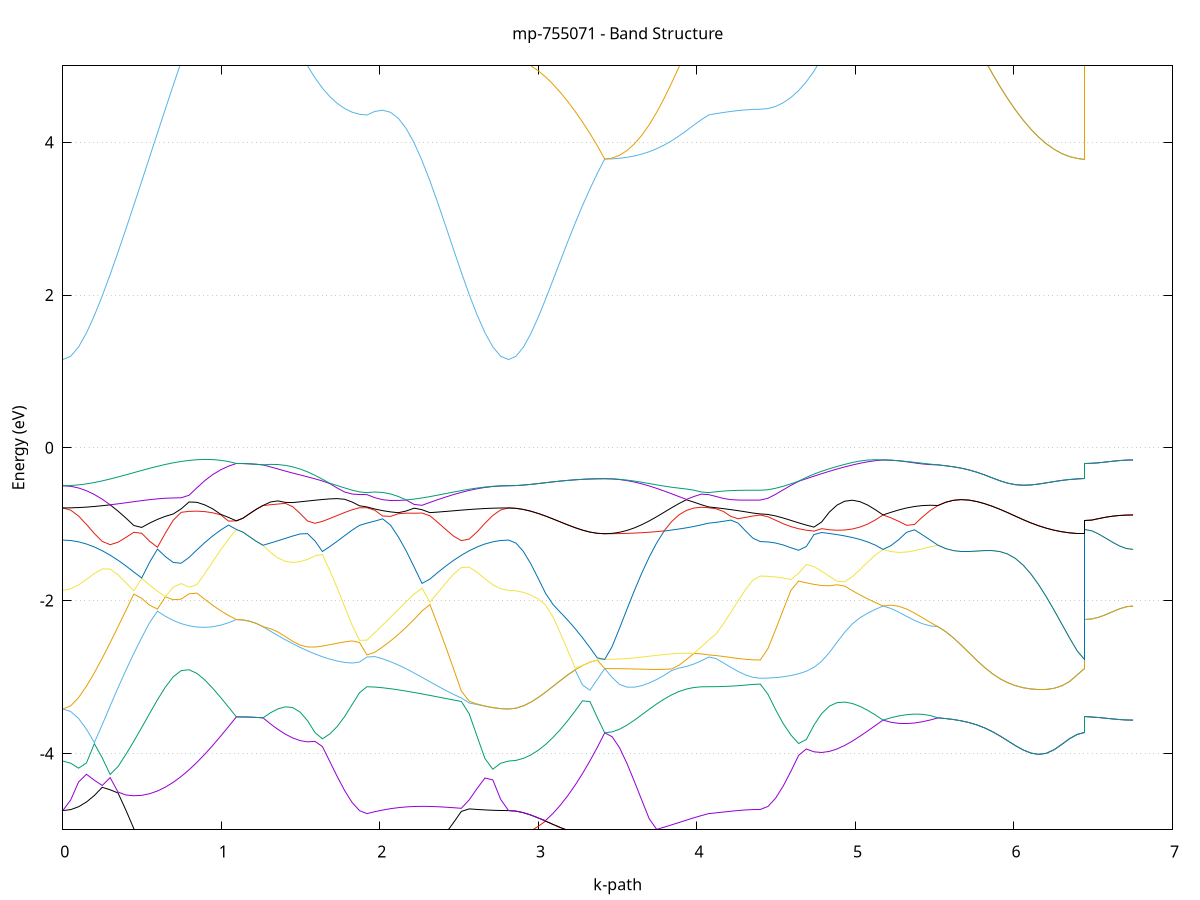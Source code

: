set title 'mp-755071 - Band Structure'
set xlabel 'k-path'
set ylabel 'Energy (eV)'
set grid y
set yrange [-5:5]
set terminal png size 800,600
set output 'mp-755071_bands_gnuplot.png'
plot '-' using 1:2 with lines notitle, '-' using 1:2 with lines notitle, '-' using 1:2 with lines notitle, '-' using 1:2 with lines notitle, '-' using 1:2 with lines notitle, '-' using 1:2 with lines notitle, '-' using 1:2 with lines notitle, '-' using 1:2 with lines notitle, '-' using 1:2 with lines notitle, '-' using 1:2 with lines notitle, '-' using 1:2 with lines notitle, '-' using 1:2 with lines notitle, '-' using 1:2 with lines notitle, '-' using 1:2 with lines notitle, '-' using 1:2 with lines notitle, '-' using 1:2 with lines notitle, '-' using 1:2 with lines notitle, '-' using 1:2 with lines notitle, '-' using 1:2 with lines notitle, '-' using 1:2 with lines notitle, '-' using 1:2 with lines notitle, '-' using 1:2 with lines notitle, '-' using 1:2 with lines notitle, '-' using 1:2 with lines notitle, '-' using 1:2 with lines notitle, '-' using 1:2 with lines notitle, '-' using 1:2 with lines notitle, '-' using 1:2 with lines notitle, '-' using 1:2 with lines notitle, '-' using 1:2 with lines notitle, '-' using 1:2 with lines notitle, '-' using 1:2 with lines notitle, '-' using 1:2 with lines notitle, '-' using 1:2 with lines notitle, '-' using 1:2 with lines notitle, '-' using 1:2 with lines notitle, '-' using 1:2 with lines notitle, '-' using 1:2 with lines notitle, '-' using 1:2 with lines notitle, '-' using 1:2 with lines notitle, '-' using 1:2 with lines notitle, '-' using 1:2 with lines notitle, '-' using 1:2 with lines notitle, '-' using 1:2 with lines notitle, '-' using 1:2 with lines notitle, '-' using 1:2 with lines notitle, '-' using 1:2 with lines notitle, '-' using 1:2 with lines notitle, '-' using 1:2 with lines notitle, '-' using 1:2 with lines notitle, '-' using 1:2 with lines notitle, '-' using 1:2 with lines notitle, '-' using 1:2 with lines notitle, '-' using 1:2 with lines notitle, '-' using 1:2 with lines notitle, '-' using 1:2 with lines notitle, '-' using 1:2 with lines notitle, '-' using 1:2 with lines notitle, '-' using 1:2 with lines notitle, '-' using 1:2 with lines notitle, '-' using 1:2 with lines notitle, '-' using 1:2 with lines notitle, '-' using 1:2 with lines notitle, '-' using 1:2 with lines notitle
0.000000 -20.588094
0.049775 -20.587194
0.099551 -20.584594
0.149326 -20.580394
0.199101 -20.574494
0.248876 -20.567094
0.298651 -20.558194
0.348427 -20.547994
0.398202 -20.536594
0.447977 -20.523994
0.497752 -20.510494
0.547528 -20.496094
0.597303 -20.480894
0.647078 -20.465094
0.696853 -20.448694
0.746629 -20.431894
0.796404 -20.414594
0.846179 -20.397094
0.895954 -20.379194
0.945730 -20.360894
0.995505 -20.342494
1.045280 -20.323794
1.095055 -20.304794
1.095055 -20.304794
1.137074 -20.306894
1.179094 -20.313194
1.221113 -20.323294
1.263132 -20.336994
1.263132 -20.336994
1.309951 -20.362894
1.356771 -20.390194
1.403590 -20.418594
1.450410 -20.447494
1.497229 -20.476294
1.544049 -20.504294
1.590868 -20.530894
1.637688 -20.555394
1.684507 -20.577194
1.731327 -20.595794
1.778146 -20.610694
1.824966 -20.621694
1.871785 -20.628294
1.918605 -20.630594
1.918605 -20.630594
1.968225 -20.622394
2.017846 -20.614694
2.067466 -20.607494
2.117087 -20.600894
2.166707 -20.594894
2.216328 -20.589494
2.265948 -20.584794
2.315569 -20.580794
2.365189 -20.577594
2.414810 -20.575494
2.464430 -20.574494
2.514051 -20.574594
2.563671 -20.576094
2.613292 -20.578594
2.662912 -20.581794
2.712533 -20.584894
2.762153 -20.587194
2.811774 -20.588094
2.811774 -20.588094
2.858444 -20.608794
2.905115 -20.636694
2.951786 -20.662394
2.998456 -20.684994
3.045127 -20.704394
3.091797 -20.720194
3.138468 -20.732394
3.185138 -20.740994
3.231809 -20.745894
3.278479 -20.746994
3.325150 -20.744394
3.371820 -20.738094
3.418491 -20.728094
3.418491 -20.728094
3.465311 -20.727294
3.512130 -20.724694
3.558950 -20.720494
3.605769 -20.714894
3.652589 -20.708094
3.699408 -20.700394
3.746228 -20.691994
3.793047 -20.683194
3.839867 -20.674094
3.886686 -20.664994
3.933506 -20.655994
3.980325 -20.647194
4.027145 -20.638694
4.073964 -20.630594
4.073964 -20.630594
4.120508 -20.627494
4.167052 -20.623994
4.213596 -20.620494
4.260141 -20.617294
4.306685 -20.614594
4.353229 -20.612794
4.399773 -20.612194
4.399773 -20.612194
4.448168 -20.609894
4.496563 -20.602894
4.544958 -20.591494
4.593353 -20.575994
4.641748 -20.556794
4.690143 -20.534594
4.738538 -20.509994
4.786933 -20.483794
4.835328 -20.456894
4.883724 -20.429894
4.932119 -20.403794
4.980514 -20.379294
5.028909 -20.356694
5.077304 -20.336694
5.125699 -20.319294
5.174094 -20.304594
5.174094 -20.304594
5.223638 -20.310894
5.273182 -20.316494
5.322726 -20.321694
5.372270 -20.326394
5.421814 -20.330694
5.471358 -20.334294
5.520902 -20.336994
5.520902 -20.336994
5.569691 -20.356794
5.618479 -20.379894
5.667267 -20.405694
5.716056 -20.433394
5.764844 -20.462194
5.813633 -20.491694
5.862421 -20.520994
5.911209 -20.549794
5.959998 -20.577594
6.008786 -20.603894
6.057574 -20.628394
6.106363 -20.650694
6.155151 -20.670594
6.203940 -20.687794
6.252728 -20.702094
6.301516 -20.713394
6.350305 -20.721594
6.399093 -20.726494
6.447881 -20.728094
6.447881 -20.304794
6.491218 -20.304794
6.534555 -20.304794
6.577892 -20.304694
6.621229 -20.304694
6.664566 -20.304594
6.707903 -20.304594
6.751240 -20.304594
e
0.000000 -20.558494
0.049775 -20.556494
0.099551 -20.550494
0.149326 -20.540494
0.199101 -20.526694
0.248876 -20.509094
0.298651 -20.487994
0.348427 -20.463594
0.398202 -20.436294
0.447977 -20.406294
0.497752 -20.373994
0.547528 -20.339994
0.597303 -20.304594
0.647078 -20.268594
0.696853 -20.232294
0.746629 -20.196594
0.796404 -20.186894
0.846179 -20.206894
0.895954 -20.226794
0.945730 -20.246594
0.995505 -20.266194
1.045280 -20.285594
1.095055 -20.304794
1.095055 -20.304794
1.137074 -20.306894
1.179094 -20.313194
1.221113 -20.323294
1.263132 -20.336994
1.263132 -20.336994
1.309951 -20.337194
1.356771 -20.339094
1.403590 -20.342794
1.450410 -20.348294
1.497229 -20.355294
1.544049 -20.363894
1.590868 -20.373694
1.637688 -20.384194
1.684507 -20.394794
1.731327 -20.404794
1.778146 -20.413494
1.824966 -20.420194
1.871785 -20.424394
1.918605 -20.425894
1.918605 -20.425894
1.968225 -20.399894
2.017846 -20.379594
2.067466 -20.366894
2.117087 -20.363094
2.166707 -20.367494
2.216328 -20.378394
2.265948 -20.393894
2.315569 -20.412294
2.365189 -20.432494
2.414810 -20.453394
2.464430 -20.474094
2.514051 -20.493894
2.563671 -20.512094
2.613292 -20.527994
2.662912 -20.540994
2.712533 -20.550594
2.762153 -20.556494
2.811774 -20.558494
2.811774 -20.558494
2.858444 -20.534994
2.905115 -20.498794
2.951786 -20.489494
2.998456 -20.515194
3.045127 -20.543594
3.091797 -20.572794
3.138468 -20.601694
3.185138 -20.629294
3.231809 -20.654794
3.278479 -20.677694
3.325150 -20.697794
3.371820 -20.714694
3.418491 -20.728094
3.418491 -20.728094
3.465311 -20.725994
3.512130 -20.719494
3.558950 -20.708894
3.605769 -20.694394
3.652589 -20.676194
3.699408 -20.654694
3.746228 -20.630294
3.793047 -20.603494
3.839867 -20.574794
3.886686 -20.544794
3.933506 -20.514094
3.980325 -20.483494
4.027145 -20.453694
4.073964 -20.425894
4.073964 -20.425894
4.120508 -20.415694
4.167052 -20.404794
4.213596 -20.394494
4.260141 -20.385594
4.306685 -20.378894
4.353229 -20.374894
4.399773 -20.373594
4.399773 -20.373594
4.448168 -20.371494
4.496563 -20.365494
4.544958 -20.355894
4.593353 -20.343494
4.641748 -20.329194
4.690143 -20.314294
4.738538 -20.300094
4.786933 -20.287994
4.835328 -20.278994
4.883724 -20.273494
4.932119 -20.271394
4.980514 -20.272494
5.028909 -20.276494
5.077304 -20.283294
5.125699 -20.292594
5.174094 -20.304594
5.174094 -20.304594
5.223638 -20.299194
5.273182 -20.296594
5.322726 -20.297594
5.372270 -20.302394
5.421814 -20.310994
5.471358 -20.322794
5.520902 -20.336994
5.520902 -20.336994
5.569691 -20.356794
5.618479 -20.379894
5.667267 -20.405694
5.716056 -20.433394
5.764844 -20.462194
5.813633 -20.491694
5.862421 -20.520994
5.911209 -20.549794
5.959998 -20.577594
6.008786 -20.603894
6.057574 -20.628394
6.106363 -20.650694
6.155151 -20.670594
6.203940 -20.687794
6.252728 -20.702094
6.301516 -20.713394
6.350305 -20.721594
6.399093 -20.726494
6.447881 -20.728094
6.447881 -20.304794
6.491218 -20.304794
6.534555 -20.304794
6.577892 -20.304694
6.621229 -20.304694
6.664566 -20.304594
6.707903 -20.304594
6.751240 -20.304594
e
0.000000 -20.449694
0.049775 -20.447794
0.099551 -20.442094
0.149326 -20.432594
0.199101 -20.419494
0.248876 -20.402794
0.298651 -20.382694
0.348427 -20.359394
0.398202 -20.333294
0.447977 -20.304394
0.497752 -20.273294
0.547528 -20.240294
0.597303 -20.205894
0.647078 -20.170594
0.696853 -20.146894
0.746629 -20.166894
0.796404 -20.161994
0.846179 -20.128994
0.895954 -20.098294
0.945730 -20.070294
0.995505 -20.045294
1.045280 -20.023594
1.095055 -20.005494
1.095055 -20.005494
1.137074 -20.005594
1.179094 -20.005694
1.221113 -20.005894
1.263132 -20.006194
1.263132 -20.006194
1.309951 -20.018794
1.356771 -20.032794
1.403590 -20.047994
1.450410 -20.063694
1.497229 -20.079394
1.544049 -20.094294
1.590868 -20.107994
1.637688 -20.119994
1.684507 -20.130194
1.731327 -20.138294
1.778146 -20.144494
1.824966 -20.148794
1.871785 -20.151294
1.918605 -20.152194
1.918605 -20.152194
1.968225 -20.159994
2.017846 -20.163794
2.067466 -20.161994
2.117087 -20.153594
2.166707 -20.139394
2.216328 -20.145094
2.265948 -20.186594
2.315569 -20.227694
2.365189 -20.267494
2.414810 -20.305194
2.464430 -20.339594
2.514051 -20.370094
2.563671 -20.395794
2.613292 -20.416294
2.662912 -20.431594
2.712533 -20.441894
2.762153 -20.447794
2.811774 -20.449694
2.811774 -20.449694
2.858444 -20.454594
2.905115 -20.468494
2.951786 -20.459194
2.998456 -20.417394
3.045127 -20.373694
3.091797 -20.328694
3.138468 -20.282794
3.185138 -20.236394
3.231809 -20.190194
3.278479 -20.144794
3.325150 -20.100794
3.371820 -20.059094
3.418491 -20.020494
3.418491 -20.020494
3.465311 -20.021994
3.512130 -20.026394
3.558950 -20.033094
3.605769 -20.041494
3.652589 -20.051194
3.699408 -20.061594
3.746228 -20.072694
3.793047 -20.084294
3.839867 -20.096094
3.886686 -20.107994
3.933506 -20.119894
3.980325 -20.131494
4.027145 -20.142494
4.073964 -20.152194
4.073964 -20.152194
4.120508 -20.155694
4.167052 -20.158994
4.213596 -20.160994
4.260141 -20.161294
4.306685 -20.159794
4.353229 -20.157794
4.399773 -20.156894
4.399773 -20.156894
4.448168 -20.156694
4.496563 -20.155794
4.544958 -20.154294
4.593353 -20.151794
4.641748 -20.147994
4.690143 -20.142394
4.738538 -20.134594
4.786933 -20.124094
4.835328 -20.110894
4.883724 -20.095594
4.932119 -20.078994
4.980514 -20.062194
5.028909 -20.046094
5.077304 -20.031194
5.125699 -20.017994
5.174094 -20.006594
5.174094 -20.006594
5.223638 -20.011194
5.273182 -20.014494
5.322726 -20.016194
5.372270 -20.016094
5.421814 -20.014294
5.471358 -20.010994
5.520902 -20.006194
5.520902 -20.006194
5.569691 -20.006794
5.618479 -20.007694
5.667267 -20.008694
5.716056 -20.009894
5.764844 -20.011194
5.813633 -20.012494
5.862421 -20.013894
5.911209 -20.015094
5.959998 -20.016194
6.008786 -20.017194
6.057574 -20.018094
6.106363 -20.018794
6.155151 -20.019394
6.203940 -20.019794
6.252728 -20.020094
6.301516 -20.020294
6.350305 -20.020394
6.399093 -20.020494
6.447881 -20.020494
6.447881 -20.005494
6.491218 -20.005594
6.534555 -20.005694
6.577892 -20.005894
6.621229 -20.006094
6.664566 -20.006394
6.707903 -20.006494
6.751240 -20.006594
e
0.000000 -19.974394
0.049775 -19.975394
0.099551 -19.978294
0.149326 -19.983194
0.199101 -19.990194
0.248876 -19.999094
0.298651 -20.010094
0.348427 -20.022994
0.398202 -20.037494
0.447977 -20.053494
0.497752 -20.070694
0.547528 -20.088794
0.597303 -20.107694
0.647078 -20.127094
0.696853 -20.135094
0.746629 -20.099894
0.796404 -20.065894
0.846179 -20.034294
0.895954 -20.007294
0.945730 -19.989194
0.995505 -19.984794
1.045280 -19.991894
1.095055 -20.005494
1.095055 -20.005494
1.137074 -20.005594
1.179094 -20.005694
1.221113 -20.005894
1.263132 -20.006194
1.263132 -20.006194
1.309951 -19.995894
1.356771 -19.986794
1.403590 -19.978594
1.450410 -19.971194
1.497229 -19.964494
1.544049 -19.958394
1.590868 -19.952794
1.637688 -19.947794
1.684507 -19.943194
1.731327 -19.939194
1.778146 -19.935794
1.824966 -19.933094
1.871785 -19.931394
1.918605 -19.930794
1.918605 -19.930794
1.968225 -19.958994
2.017846 -19.991294
2.067466 -20.026594
2.117087 -20.064394
2.166707 -20.104094
2.216328 -20.121194
2.265948 -20.101094
2.315569 -20.080594
2.365189 -20.060794
2.414810 -20.042394
2.464430 -20.025994
2.514051 -20.011794
2.563671 -19.999894
2.613292 -19.990494
2.662912 -19.983294
2.712533 -19.978294
2.762153 -19.975294
2.811774 -19.974394
2.811774 -19.974394
2.858444 -19.970594
2.905115 -19.960394
2.951786 -19.945994
2.998456 -19.930394
3.045127 -19.916494
3.091797 -19.906694
3.138468 -19.907294
3.185138 -19.911194
3.231809 -19.915394
3.278479 -19.932494
3.325150 -19.956294
3.371820 -19.985894
3.418491 -20.020494
3.418491 -20.020494
3.465311 -20.018894
3.512130 -20.014194
3.558950 -20.006394
3.605769 -19.995994
3.652589 -19.983194
3.699408 -19.968694
3.746228 -19.952894
3.793047 -19.936894
3.839867 -19.921394
3.886686 -19.914794
3.933506 -19.913594
3.980325 -19.912194
4.027145 -19.910794
4.073964 -19.930794
4.073964 -19.930794
4.120508 -19.941194
4.167052 -19.954494
4.213596 -19.969594
4.260141 -19.984994
4.306685 -19.998694
4.353229 -20.008494
4.399773 -20.012094
4.399773 -20.012094
4.448168 -20.011794
4.496563 -20.010994
4.544958 -20.009594
4.593353 -20.007494
4.641748 -20.004794
4.690143 -20.001494
4.738538 -19.997394
4.786933 -19.992794
4.835328 -19.987994
4.883724 -19.983594
4.932119 -19.980894
4.980514 -19.980894
5.028909 -19.983894
5.077304 -19.989394
5.125699 -19.996994
5.174094 -20.006594
5.174094 -20.006594
5.223638 -20.002094
5.273182 -19.999194
5.322726 -19.997694
5.372270 -19.997494
5.421814 -19.998694
5.471358 -20.001494
5.520902 -20.006194
5.520902 -20.006194
5.569691 -20.006794
5.618479 -20.007694
5.667267 -20.008694
5.716056 -20.009894
5.764844 -20.011194
5.813633 -20.012494
5.862421 -20.013894
5.911209 -20.015094
5.959998 -20.016194
6.008786 -20.017194
6.057574 -20.018094
6.106363 -20.018794
6.155151 -20.019394
6.203940 -20.019794
6.252728 -20.020094
6.301516 -20.020294
6.350305 -20.020394
6.399093 -20.020494
6.447881 -20.020494
6.447881 -20.005494
6.491218 -20.005594
6.534555 -20.005694
6.577892 -20.005894
6.621229 -20.006094
6.664566 -20.006394
6.707903 -20.006494
6.751240 -20.006594
e
0.000000 -19.885494
0.049775 -19.885594
0.099551 -19.885894
0.149326 -19.886294
0.199101 -19.886994
0.248876 -19.887894
0.298651 -19.888994
0.348427 -19.890294
0.398202 -19.891894
0.447977 -19.893694
0.497752 -19.895894
0.547528 -19.898394
0.597303 -19.901294
0.647078 -19.904594
0.696853 -19.908394
0.746629 -19.912694
0.796404 -19.917394
0.846179 -19.921994
0.895954 -19.925294
0.945730 -19.923594
0.995505 -19.912594
1.045280 -19.895394
1.095055 -19.877094
1.095055 -19.877094
1.137074 -19.876394
1.179094 -19.874294
1.221113 -19.870894
1.263132 -19.866494
1.263132 -19.866494
1.309951 -19.873194
1.356771 -19.879294
1.403590 -19.884794
1.450410 -19.889494
1.497229 -19.893594
1.544049 -19.896994
1.590868 -19.899794
1.637688 -19.902194
1.684507 -19.904194
1.731327 -19.905894
1.778146 -19.907294
1.824966 -19.908294
1.871785 -19.909094
1.918605 -19.909294
1.918605 -19.909294
1.968225 -19.907694
2.017846 -19.905894
2.067466 -19.904194
2.117087 -19.902294
2.166707 -19.900494
2.216328 -19.898694
2.265948 -19.896894
2.315569 -19.895194
2.365189 -19.893594
2.414810 -19.891994
2.464430 -19.890594
2.514051 -19.889294
2.563671 -19.888194
2.613292 -19.887194
2.662912 -19.886494
2.712533 -19.885894
2.762153 -19.885594
2.811774 -19.885494
2.811774 -19.885494
2.858444 -19.886094
2.905115 -19.887994
2.951786 -19.890994
2.998456 -19.894694
3.045127 -19.898794
3.091797 -19.903094
3.138468 -19.907294
3.185138 -19.911194
3.231809 -19.914594
3.278479 -19.917394
3.325150 -19.919394
3.371820 -19.920694
3.418491 -19.921094
3.418491 -19.921094
3.465311 -19.921094
3.512130 -19.920894
3.558950 -19.920494
3.605769 -19.920094
3.652589 -19.919494
3.699408 -19.918794
3.746228 -19.917994
3.793047 -19.916994
3.839867 -19.915994
3.886686 -19.908094
3.933506 -19.898994
3.980325 -19.898494
4.027145 -19.909894
4.073964 -19.909294
4.073964 -19.909294
4.120508 -19.908694
4.167052 -19.907794
4.213596 -19.906994
4.260141 -19.906094
4.306685 -19.905394
4.353229 -19.904994
4.399773 -19.904794
4.399773 -19.904794
4.448168 -19.905594
4.496563 -19.907694
4.544958 -19.910794
4.593353 -19.914394
4.641748 -19.918294
4.690143 -19.922194
4.738538 -19.925994
4.786933 -19.929294
4.835328 -19.931794
4.883724 -19.932694
4.932119 -19.930994
4.980514 -19.925994
5.028909 -19.917694
5.077304 -19.906994
5.125699 -19.894994
5.174094 -19.882494
5.174094 -19.882494
5.223638 -19.887794
5.273182 -19.890794
5.322726 -19.890994
5.372270 -19.888494
5.421814 -19.883094
5.471358 -19.875594
5.520902 -19.866494
5.520902 -19.866494
5.569691 -19.860194
5.618479 -19.853394
5.667267 -19.846794
5.716056 -19.841594
5.764844 -19.839694
5.813633 -19.841694
5.862421 -19.846694
5.911209 -19.853594
5.959998 -19.861594
6.008786 -19.870094
6.057574 -19.878794
6.106363 -19.887294
6.155151 -19.895394
6.203940 -19.902694
6.252728 -19.908994
6.301516 -19.914194
6.350305 -19.917994
6.399093 -19.920294
6.447881 -19.921094
6.447881 -19.877094
6.491218 -19.877494
6.534555 -19.878294
6.577892 -19.879394
6.621229 -19.880594
6.664566 -19.881594
6.707903 -19.882194
6.751240 -19.882494
e
0.000000 -19.885494
0.049775 -19.885194
0.099551 -19.884194
0.149326 -19.882594
0.199101 -19.880394
0.248876 -19.877594
0.298651 -19.874194
0.348427 -19.870294
0.398202 -19.865994
0.447977 -19.861194
0.497752 -19.856194
0.547528 -19.850894
0.597303 -19.845494
0.647078 -19.840194
0.696853 -19.834994
0.746629 -19.830094
0.796404 -19.825694
0.846179 -19.821594
0.895954 -19.820794
0.945730 -19.831994
0.995505 -19.844994
1.045280 -19.860094
1.095055 -19.877094
1.095055 -19.877094
1.137074 -19.876394
1.179094 -19.874294
1.221113 -19.870894
1.263132 -19.866494
1.263132 -19.866494
1.309951 -19.852294
1.356771 -19.839794
1.403590 -19.829794
1.450410 -19.822994
1.497229 -19.819494
1.544049 -19.820794
1.590868 -19.823794
1.637688 -19.826694
1.684507 -19.829594
1.731327 -19.832194
1.778146 -19.834394
1.824966 -19.836094
1.871785 -19.837094
1.918605 -19.837494
1.918605 -19.837494
1.968225 -19.835294
2.017846 -19.834294
2.067466 -19.834894
2.117087 -19.837094
2.166707 -19.840594
2.216328 -19.844894
2.265948 -19.849794
2.315569 -19.854994
2.365189 -19.860094
2.414810 -19.864994
2.464430 -19.869594
2.514051 -19.873694
2.563671 -19.877194
2.613292 -19.880094
2.662912 -19.882494
2.712533 -19.884094
2.762153 -19.885094
2.811774 -19.885494
2.811774 -19.885494
2.858444 -19.886094
2.905115 -19.887994
2.951786 -19.890994
2.998456 -19.894694
3.045127 -19.898794
3.091797 -19.903094
3.138468 -19.902594
3.185138 -19.905394
3.231809 -19.914594
3.278479 -19.917394
3.325150 -19.919394
3.371820 -19.920694
3.418491 -19.921094
3.418491 -19.921094
3.465311 -19.919794
3.512130 -19.915894
3.558950 -19.910094
3.605769 -19.902894
3.652589 -19.894894
3.699408 -19.886394
3.746228 -19.877794
3.793047 -19.869094
3.839867 -19.860494
3.886686 -19.852094
3.933506 -19.844094
3.980325 -19.836494
4.027145 -19.838794
4.073964 -19.837494
4.073964 -19.837494
4.120508 -19.840694
4.167052 -19.846094
4.213596 -19.850694
4.260141 -19.854194
4.306685 -19.856694
4.353229 -19.858094
4.399773 -19.858594
4.399773 -19.858594
4.448168 -19.857694
4.496563 -19.855094
4.544958 -19.851294
4.593353 -19.846494
4.641748 -19.841094
4.690143 -19.835394
4.738538 -19.829294
4.786933 -19.822994
4.835328 -19.816594
4.883724 -19.821194
4.932119 -19.828494
4.980514 -19.837094
5.028909 -19.846994
5.077304 -19.857994
5.125699 -19.869994
5.174094 -19.882494
5.174094 -19.882494
5.223638 -19.876594
5.273182 -19.871694
5.322726 -19.867594
5.372270 -19.864694
5.421814 -19.863194
5.471358 -19.863694
5.520902 -19.866494
5.520902 -19.866494
5.569691 -19.860194
5.618479 -19.853394
5.667267 -19.846794
5.716056 -19.841594
5.764844 -19.839694
5.813633 -19.841694
5.862421 -19.846694
5.911209 -19.853594
5.959998 -19.861594
6.008786 -19.870094
6.057574 -19.878794
6.106363 -19.887294
6.155151 -19.895394
6.203940 -19.902694
6.252728 -19.908994
6.301516 -19.914194
6.350305 -19.917994
6.399093 -19.920294
6.447881 -19.921094
6.447881 -19.877094
6.491218 -19.877494
6.534555 -19.878294
6.577892 -19.879394
6.621229 -19.880594
6.664566 -19.881594
6.707903 -19.882294
6.751240 -19.882494
e
0.000000 -19.775394
0.049775 -19.775494
0.099551 -19.775694
0.149326 -19.775994
0.199101 -19.776494
0.248876 -19.776994
0.298651 -19.777494
0.348427 -19.778094
0.398202 -19.778594
0.447977 -19.778994
0.497752 -19.779294
0.547528 -19.779394
0.597303 -19.779594
0.647078 -19.783894
0.696853 -19.789494
0.746629 -19.795794
0.796404 -19.802994
0.846179 -19.811194
0.895954 -19.817994
0.945730 -19.814694
0.995505 -19.811694
1.045280 -19.808894
1.095055 -19.806194
1.095055 -19.806194
1.137074 -19.806194
1.179094 -19.806194
1.221113 -19.806294
1.263132 -19.806394
1.263132 -19.806394
1.309951 -19.808394
1.356771 -19.810494
1.403590 -19.812794
1.450410 -19.815294
1.497229 -19.817994
1.544049 -19.818294
1.590868 -19.818394
1.637688 -19.819094
1.684507 -19.819994
1.731327 -19.820794
1.778146 -19.821594
1.824966 -19.822194
1.871785 -19.822594
1.918605 -19.822694
1.918605 -19.822694
1.968225 -19.816294
2.017846 -19.810594
2.067466 -19.805494
2.117087 -19.800894
2.166707 -19.796794
2.216328 -19.792994
2.265948 -19.789294
2.315569 -19.785694
2.365189 -19.781794
2.414810 -19.778394
2.464430 -19.777894
2.514051 -19.777394
2.563671 -19.776894
2.613292 -19.776394
2.662912 -19.775994
2.712533 -19.775694
2.762153 -19.775494
2.811774 -19.775394
2.811774 -19.775394
2.858444 -19.775294
2.905115 -19.774894
2.951786 -19.774194
2.998456 -19.773294
3.045127 -19.772194
3.091797 -19.770794
3.138468 -19.769194
3.185138 -19.767494
3.231809 -19.765494
3.278479 -19.763494
3.325150 -19.761394
3.371820 -19.759194
3.418491 -19.756894
3.418491 -19.756894
3.465311 -19.757094
3.512130 -19.757494
3.558950 -19.758194
3.605769 -19.759194
3.652589 -19.760394
3.699408 -19.761794
3.746228 -19.763294
3.793047 -19.776394
3.839867 -19.792394
3.886686 -19.808894
3.933506 -19.824394
3.980325 -19.835394
4.027145 -19.829294
4.073964 -19.822694
4.073964 -19.822694
4.120508 -19.816094
4.167052 -19.807094
4.213596 -19.798794
4.260141 -19.791994
4.306685 -19.786994
4.353229 -19.786894
4.399773 -19.787294
4.399773 -19.787294
4.448168 -19.788294
4.496563 -19.790394
4.544958 -19.792894
4.593353 -19.795594
4.641748 -19.798594
4.690143 -19.801894
4.738538 -19.805694
4.786933 -19.809994
4.835328 -19.815094
4.883724 -19.810194
4.932119 -19.803694
4.980514 -19.797294
5.028909 -19.791194
5.077304 -19.785294
5.125699 -19.779894
5.174094 -19.779594
5.174094 -19.779594
5.223638 -19.784094
5.273182 -19.790494
5.322726 -19.796494
5.372270 -19.801594
5.421814 -19.805294
5.471358 -19.807094
5.520902 -19.806394
5.520902 -19.806394
5.569691 -19.806794
5.618479 -19.807294
5.667267 -19.807894
5.716056 -19.807494
5.764844 -19.804994
5.813633 -19.799794
5.862421 -19.792894
5.911209 -19.785594
5.959998 -19.778794
6.008786 -19.773094
6.057574 -19.768694
6.106363 -19.765394
6.155151 -19.762894
6.203940 -19.760994
6.252728 -19.759494
6.301516 -19.758394
6.350305 -19.757594
6.399093 -19.757094
6.447881 -19.756894
6.447881 -19.806194
6.491218 -19.805394
6.534555 -19.802894
6.577892 -19.799094
6.621229 -19.794294
6.664566 -19.788894
6.707903 -19.783394
6.751240 -19.779594
e
0.000000 -19.748894
0.049775 -19.749694
0.099551 -19.751894
0.149326 -19.754894
0.199101 -19.758294
0.248876 -19.761694
0.298651 -19.764894
0.348427 -19.767794
0.398202 -19.770394
0.447977 -19.772794
0.497752 -19.775094
0.547528 -19.777294
0.597303 -19.779194
0.647078 -19.781994
0.696853 -19.784494
0.746629 -19.787194
0.796404 -19.789894
0.846179 -19.792694
0.895954 -19.795494
0.945730 -19.798194
0.995505 -19.800894
1.045280 -19.803594
1.095055 -19.806194
1.095055 -19.806194
1.137074 -19.806194
1.179094 -19.806194
1.221113 -19.806294
1.263132 -19.806394
1.263132 -19.806394
1.309951 -19.804794
1.356771 -19.803094
1.403590 -19.800794
1.450410 -19.797394
1.497229 -19.792694
1.544049 -19.787694
1.590868 -19.783194
1.637688 -19.779494
1.684507 -19.776494
1.731327 -19.774194
1.778146 -19.774394
1.824966 -19.774494
1.871785 -19.774594
1.918605 -19.774594
1.918605 -19.774594
1.968225 -19.775894
2.017846 -19.776994
2.067466 -19.777894
2.117087 -19.778494
2.166707 -19.778994
2.216328 -19.779194
2.265948 -19.779194
2.315569 -19.779094
2.365189 -19.778794
2.414810 -19.777694
2.464430 -19.773294
2.514051 -19.768594
2.563671 -19.763794
2.613292 -19.759094
2.662912 -19.754994
2.712533 -19.751694
2.762153 -19.749594
2.811774 -19.748894
2.811774 -19.748894
2.858444 -19.748194
2.905115 -19.746194
2.951786 -19.742994
2.998456 -19.740494
3.045127 -19.741694
3.091797 -19.743094
3.138468 -19.744594
3.185138 -19.746394
3.231809 -19.748294
3.278479 -19.750394
3.325150 -19.752494
3.371820 -19.754694
3.418491 -19.756894
3.418491 -19.756894
3.465311 -19.757094
3.512130 -19.757494
3.558950 -19.758194
3.605769 -19.758994
3.652589 -19.760094
3.699408 -19.761294
3.746228 -19.762694
3.793047 -19.764994
3.839867 -19.766694
3.886686 -19.768394
3.933506 -19.770094
3.980325 -19.771694
4.027145 -19.773194
4.073964 -19.774594
4.073964 -19.774594
4.120508 -19.776494
4.167052 -19.779194
4.213596 -19.781794
4.260141 -19.784094
4.306685 -19.785794
4.353229 -19.783994
4.399773 -19.782994
4.399773 -19.782994
4.448168 -19.782094
4.496563 -19.780394
4.544958 -19.778594
4.593353 -19.776894
4.641748 -19.775294
4.690143 -19.773894
4.738538 -19.772794
4.786933 -19.772194
4.835328 -19.772194
4.883724 -19.772994
4.932119 -19.774494
4.980514 -19.776294
5.028909 -19.777894
5.077304 -19.778994
5.125699 -19.779594
5.174094 -19.779594
5.174094 -19.779594
5.223638 -19.782794
5.273182 -19.787494
5.322726 -19.792294
5.372270 -19.796694
5.421814 -19.800694
5.471358 -19.803894
5.520902 -19.806394
5.520902 -19.806394
5.569691 -19.806794
5.618479 -19.807294
5.667267 -19.807894
5.716056 -19.807494
5.764844 -19.804994
5.813633 -19.799794
5.862421 -19.792894
5.911209 -19.785594
5.959998 -19.778794
6.008786 -19.773094
6.057574 -19.768694
6.106363 -19.765394
6.155151 -19.762894
6.203940 -19.760994
6.252728 -19.759494
6.301516 -19.758394
6.350305 -19.757594
6.399093 -19.757094
6.447881 -19.756894
6.447881 -19.806194
6.491218 -19.805394
6.534555 -19.802894
6.577892 -19.799094
6.621229 -19.794294
6.664566 -19.788894
6.707903 -19.783394
6.751240 -19.779594
e
0.000000 -19.748894
0.049775 -19.749094
0.099551 -19.749794
0.149326 -19.750894
0.199101 -19.752494
0.248876 -19.754494
0.298651 -19.756794
0.348427 -19.759594
0.398202 -19.762694
0.447977 -19.766194
0.497752 -19.769994
0.547528 -19.774194
0.597303 -19.778894
0.647078 -19.778594
0.696853 -19.777494
0.746629 -19.775894
0.796404 -19.773794
0.846179 -19.771194
0.895954 -19.768094
0.945730 -19.764694
0.995505 -19.761194
1.045280 -19.757694
1.095055 -19.754394
1.095055 -19.754394
1.137074 -19.754594
1.179094 -19.755094
1.221113 -19.755894
1.263132 -19.756894
1.263132 -19.756894
1.309951 -19.759794
1.356771 -19.762694
1.403590 -19.765294
1.450410 -19.767694
1.497229 -19.769594
1.544049 -19.771194
1.590868 -19.772394
1.637688 -19.773194
1.684507 -19.773794
1.731327 -19.774194
1.778146 -19.772394
1.824966 -19.771194
1.871785 -19.770494
1.918605 -19.770294
1.918605 -19.770294
1.968225 -19.770594
2.017846 -19.770694
2.067466 -19.770394
2.117087 -19.769894
2.166707 -19.768994
2.216328 -19.767894
2.265948 -19.766494
2.315569 -19.764894
2.365189 -19.763094
2.414810 -19.761194
2.464430 -19.759194
2.514051 -19.757194
2.563671 -19.755294
2.613292 -19.753394
2.662912 -19.751694
2.712533 -19.750194
2.762153 -19.749194
2.811774 -19.748894
2.811774 -19.748894
2.858444 -19.748194
2.905115 -19.746194
2.951786 -19.742994
2.998456 -19.739094
3.045127 -19.734594
3.091797 -19.729994
3.138468 -19.725494
3.185138 -19.721294
3.231809 -19.717594
3.278479 -19.714594
3.325150 -19.712294
3.371820 -19.710894
3.418491 -19.710494
3.418491 -19.710494
3.465311 -19.711594
3.512130 -19.714894
3.558950 -19.720294
3.605769 -19.727794
3.652589 -19.737294
3.699408 -19.748594
3.746228 -19.761794
3.793047 -19.763994
3.839867 -19.765394
3.886686 -19.766594
3.933506 -19.767794
3.980325 -19.768794
4.027145 -19.769694
4.073964 -19.770294
4.073964 -19.770294
4.120508 -19.768994
4.167052 -19.766594
4.213596 -19.764194
4.260141 -19.761894
4.306685 -19.760094
4.353229 -19.758894
4.399773 -19.758494
4.399773 -19.758494
4.448168 -19.758594
4.496563 -19.759094
4.544958 -19.759994
4.593353 -19.761094
4.641748 -19.762494
4.690143 -19.764194
4.738538 -19.765994
4.786933 -19.767894
4.835328 -19.769894
4.883724 -19.771794
4.932119 -19.773694
4.980514 -19.775394
5.028909 -19.776994
5.077304 -19.778194
5.125699 -19.779094
5.174094 -19.774994
5.174094 -19.774994
5.223638 -19.772894
5.273182 -19.769194
5.322726 -19.765694
5.372270 -19.762694
5.421814 -19.760194
5.471358 -19.758294
5.520902 -19.756894
5.520902 -19.756894
5.569691 -19.758194
5.618479 -19.759494
5.667267 -19.760594
5.716056 -19.761094
5.764844 -19.761094
5.813633 -19.760294
5.862421 -19.758694
5.911209 -19.756194
5.959998 -19.752694
6.008786 -19.748094
6.057574 -19.742494
6.106363 -19.736394
6.155151 -19.730294
6.203940 -19.724694
6.252728 -19.719794
6.301516 -19.715794
6.350305 -19.712894
6.399093 -19.711094
6.447881 -19.710494
6.447881 -19.754394
6.491218 -19.754894
6.534555 -19.756494
6.577892 -19.758994
6.621229 -19.762494
6.664566 -19.766694
6.707903 -19.771394
6.751240 -19.774994
e
0.000000 -19.738394
0.049775 -19.738094
0.099551 -19.737594
0.149326 -19.737094
0.199101 -19.736994
0.248876 -19.737094
0.298651 -19.737494
0.348427 -19.738094
0.398202 -19.738694
0.447977 -19.739294
0.497752 -19.739794
0.547528 -19.740194
0.597303 -19.740494
0.647078 -19.740794
0.696853 -19.741094
0.746629 -19.741494
0.796404 -19.742194
0.846179 -19.743194
0.895954 -19.744594
0.945730 -19.746394
0.995505 -19.748694
1.045280 -19.751394
1.095055 -19.754394
1.095055 -19.754394
1.137074 -19.754594
1.179094 -19.755094
1.221113 -19.755894
1.263132 -19.756894
1.263132 -19.756894
1.309951 -19.755694
1.356771 -19.754494
1.403590 -19.752894
1.450410 -19.750594
1.497229 -19.747494
1.544049 -19.743594
1.590868 -19.738994
1.637688 -19.734094
1.684507 -19.729394
1.731327 -19.724994
1.778146 -19.721394
1.824966 -19.718694
1.871785 -19.717094
1.918605 -19.716494
1.918605 -19.716494
1.968225 -19.717594
2.017846 -19.718694
2.067466 -19.719994
2.117087 -19.721194
2.166707 -19.722594
2.216328 -19.723894
2.265948 -19.725294
2.315569 -19.726694
2.365189 -19.728094
2.414810 -19.729494
2.464430 -19.730894
2.514051 -19.732294
2.563671 -19.733694
2.613292 -19.734994
2.662912 -19.736294
2.712533 -19.737294
2.762153 -19.738094
2.811774 -19.738394
2.811774 -19.738394
2.858444 -19.738494
2.905115 -19.738894
2.951786 -19.739594
2.998456 -19.739094
3.045127 -19.734594
3.091797 -19.729994
3.138468 -19.725494
3.185138 -19.721294
3.231809 -19.717594
3.278479 -19.714594
3.325150 -19.712294
3.371820 -19.710894
3.418491 -19.710494
3.418491 -19.710494
3.465311 -19.710494
3.512130 -19.710494
3.558950 -19.710594
3.605769 -19.710794
3.652589 -19.710994
3.699408 -19.711294
3.746228 -19.711594
3.793047 -19.712094
3.839867 -19.712594
3.886686 -19.713194
3.933506 -19.713894
3.980325 -19.714694
4.027145 -19.715494
4.073964 -19.716494
4.073964 -19.716494
4.120508 -19.716994
4.167052 -19.717894
4.213596 -19.718894
4.260141 -19.719994
4.306685 -19.720994
4.353229 -19.721694
4.399773 -19.721894
4.399773 -19.721894
4.448168 -19.722494
4.496563 -19.723994
4.544958 -19.726594
4.593353 -19.730094
4.641748 -19.734294
4.690143 -19.738994
4.738538 -19.743994
4.786933 -19.748994
4.835328 -19.753494
4.883724 -19.757194
4.932119 -19.759894
4.980514 -19.762194
5.028909 -19.764494
5.077304 -19.767294
5.125699 -19.770794
5.174094 -19.774994
5.174094 -19.774994
5.223638 -19.769794
5.273182 -19.764194
5.322726 -19.759694
5.372270 -19.756594
5.421814 -19.755094
5.471358 -19.755194
5.520902 -19.756894
5.520902 -19.756894
5.569691 -19.758194
5.618479 -19.759494
5.667267 -19.760594
5.716056 -19.761094
5.764844 -19.761094
5.813633 -19.760294
5.862421 -19.758694
5.911209 -19.756194
5.959998 -19.752694
6.008786 -19.748094
6.057574 -19.742494
6.106363 -19.736394
6.155151 -19.730294
6.203940 -19.724694
6.252728 -19.719794
6.301516 -19.715794
6.350305 -19.712894
6.399093 -19.711094
6.447881 -19.710494
6.447881 -19.754394
6.491218 -19.754894
6.534555 -19.756494
6.577892 -19.758994
6.621229 -19.762494
6.664566 -19.766694
6.707903 -19.771394
6.751240 -19.774994
e
0.000000 -18.323794
0.049775 -18.317994
0.099551 -18.300994
0.149326 -18.272794
0.199101 -18.233894
0.248876 -18.184594
0.298651 -18.125594
0.348427 -18.057194
0.398202 -17.980294
0.447977 -17.895294
0.497752 -17.802894
0.547528 -17.703694
0.597303 -17.598394
0.647078 -17.487694
0.696853 -17.372294
0.746629 -17.252994
0.796404 -17.130594
0.846179 -17.005994
0.895954 -16.880194
0.945730 -16.753894
0.995505 -16.679794
1.045280 -16.672994
1.095055 -16.654294
1.095055 -16.654294
1.137074 -16.668794
1.179094 -16.704894
1.221113 -16.751394
1.263132 -16.802594
1.263132 -16.802594
1.309951 -16.862594
1.356771 -16.917494
1.403590 -16.966594
1.450410 -17.009394
1.497229 -17.046294
1.544049 -17.077394
1.590868 -17.103094
1.637688 -17.124194
1.684507 -17.140894
1.731327 -17.153894
1.778146 -17.163594
1.824966 -17.170294
1.871785 -17.174194
1.918605 -17.175394
1.918605 -17.175394
1.968225 -17.160394
2.017846 -17.176794
2.067466 -17.232694
2.117087 -17.321994
2.166707 -17.430294
2.216328 -17.545394
2.265948 -17.659994
2.315569 -17.769494
2.365189 -17.871594
2.414810 -17.964594
2.464430 -18.047794
2.514051 -18.120494
2.563671 -18.182294
2.613292 -18.233094
2.662912 -18.272694
2.712533 -18.300994
2.762153 -18.318094
2.811774 -18.323794
2.811774 -18.323794
2.858444 -18.320594
2.905115 -18.310894
2.951786 -18.293994
2.998456 -18.268894
3.045127 -18.234694
3.091797 -18.190094
3.138468 -18.134294
3.185138 -18.066694
3.231809 -17.987194
3.278479 -17.895994
3.325150 -17.793894
3.371820 -17.681694
3.418491 -17.560494
3.418491 -17.560494
3.465311 -17.558094
3.512130 -17.550894
3.558950 -17.538894
3.605769 -17.522294
3.652589 -17.500994
3.699408 -17.474994
3.746228 -17.444794
3.793047 -17.410494
3.839867 -17.372494
3.886686 -17.331594
3.933506 -17.288994
3.980325 -17.246394
4.027145 -17.206794
4.073964 -17.175394
4.073964 -17.175394
4.120508 -17.174194
4.167052 -17.179894
4.213596 -17.185694
4.260141 -17.189394
4.306685 -17.191194
4.353229 -17.191794
4.399773 -17.191994
4.399773 -17.191994
4.448168 -17.190094
4.496563 -17.184194
4.544958 -17.174394
4.593353 -17.160294
4.641748 -17.141594
4.690143 -17.117794
4.738538 -17.088594
4.786933 -17.053294
4.835328 -17.011694
4.883724 -16.963294
4.932119 -16.908394
4.980514 -16.847894
5.028909 -16.784394
5.077304 -16.724494
5.125699 -16.678894
5.174094 -16.654494
5.174094 -16.654494
5.223638 -16.662994
5.273182 -16.674194
5.322726 -16.689094
5.372270 -16.718294
5.421814 -16.750794
5.471358 -16.779694
5.520902 -16.802594
5.520902 -16.802594
5.569691 -16.863794
5.618479 -16.925394
5.667267 -16.986294
5.716056 -17.045994
5.764844 -17.104194
5.813633 -17.160394
5.862421 -17.214094
5.911209 -17.265194
5.959998 -17.313194
6.008786 -17.357794
6.057574 -17.398594
6.106363 -17.435294
6.155151 -17.467794
6.203940 -17.495694
6.252728 -17.518694
6.301516 -17.536894
6.350305 -17.549994
6.399093 -17.557894
6.447881 -17.560494
6.447881 -16.654294
6.491218 -16.654394
6.534555 -16.654394
6.577892 -16.654394
6.621229 -16.654494
6.664566 -16.654494
6.707903 -16.654494
6.751240 -16.654494
e
0.000000 -15.965294
0.049775 -15.969094
0.099551 -15.980794
0.149326 -15.999994
0.199101 -16.026194
0.248876 -16.059194
0.298651 -16.098094
0.348427 -16.142394
0.398202 -16.191094
0.447977 -16.243194
0.497752 -16.297594
0.547528 -16.353194
0.597303 -16.408594
0.647078 -16.462494
0.696853 -16.513394
0.746629 -16.560094
0.796404 -16.600794
0.846179 -16.634494
0.895954 -16.659594
0.945730 -16.675094
0.995505 -16.628494
1.045280 -16.623594
1.095055 -16.654294
1.095055 -16.654294
1.137074 -16.668794
1.179094 -16.704894
1.221113 -16.751394
1.263132 -16.802594
1.263132 -16.802594
1.309951 -16.822294
1.356771 -16.841094
1.403590 -16.858694
1.450410 -16.875094
1.497229 -16.889994
1.544049 -16.903594
1.590868 -16.915594
1.637688 -16.925994
1.684507 -16.934994
1.731327 -16.942294
1.778146 -16.947994
1.824966 -16.951994
1.871785 -16.954394
1.918605 -16.955194
1.918605 -16.955194
1.968225 -16.846394
2.017846 -16.728794
2.067466 -16.603594
2.117087 -16.514894
2.166707 -16.479794
2.216328 -16.429894
2.265948 -16.372894
2.315569 -16.313594
2.365189 -16.254994
2.414810 -16.198994
2.464430 -16.147294
2.514051 -16.100694
2.563671 -16.060394
2.613292 -16.026694
2.662912 -16.000094
2.712533 -15.980794
2.762153 -15.969094
2.811774 -15.965294
2.811774 -15.965294
2.858444 -15.992094
2.905115 -16.065094
2.951786 -16.169194
2.998456 -16.292494
3.045127 -16.427694
3.091797 -16.569894
3.138468 -16.715794
3.185138 -16.863294
3.231809 -17.010194
3.278479 -17.154894
3.325150 -17.295694
3.371820 -17.431394
3.418491 -17.560494
3.418491 -17.560494
3.465311 -17.557994
3.512130 -17.550594
3.558950 -17.538094
3.605769 -17.520194
3.652589 -17.496694
3.699408 -17.467094
3.746228 -17.430994
3.793047 -17.387894
3.839867 -17.337094
3.886686 -17.278194
3.933506 -17.210794
3.980325 -17.134494
4.027145 -17.049194
4.073964 -16.955194
4.073964 -16.955194
4.120508 -16.910494
4.167052 -16.858194
4.213596 -16.808794
4.260141 -16.767994
4.306685 -16.738794
4.353229 -16.721794
4.399773 -16.716394
4.399773 -16.716394
4.448168 -16.715894
4.496563 -16.714294
4.544958 -16.711694
4.593353 -16.708094
4.641748 -16.703594
4.690143 -16.698294
4.738538 -16.692194
4.786933 -16.685494
4.835328 -16.678294
4.883724 -16.670894
4.932119 -16.663394
4.980514 -16.656194
5.028909 -16.650094
5.077304 -16.645994
5.125699 -16.645994
5.174094 -16.654494
5.174094 -16.654494
5.223638 -16.651494
5.273182 -16.661894
5.322726 -16.686394
5.372270 -16.708794
5.421814 -16.733994
5.471358 -16.765194
5.520902 -16.802594
5.520902 -16.802594
5.569691 -16.863794
5.618479 -16.925394
5.667267 -16.986294
5.716056 -17.045994
5.764844 -17.104194
5.813633 -17.160394
5.862421 -17.214094
5.911209 -17.265194
5.959998 -17.313194
6.008786 -17.357794
6.057574 -17.398594
6.106363 -17.435294
6.155151 -17.467794
6.203940 -17.495694
6.252728 -17.518694
6.301516 -17.536894
6.350305 -17.549994
6.399093 -17.557894
6.447881 -17.560494
6.447881 -16.654294
6.491218 -16.654394
6.534555 -16.654394
6.577892 -16.654394
6.621229 -16.654494
6.664566 -16.654494
6.707903 -16.654494
6.751240 -16.654494
e
0.000000 -15.257494
0.049775 -15.258694
0.099551 -15.262294
0.149326 -15.268494
0.199101 -15.277494
0.248876 -15.289594
0.298651 -15.330194
0.348427 -15.413794
0.398202 -15.505094
0.447977 -15.602294
0.497752 -15.703894
0.547528 -15.807794
0.597303 -15.912494
0.647078 -16.015994
0.696853 -16.116694
0.746629 -16.213194
0.796404 -16.303794
0.846179 -16.387094
0.895954 -16.461794
0.945730 -16.526694
0.995505 -16.580894
1.045280 -16.504794
1.095055 -16.383794
1.095055 -16.383794
1.137074 -16.367194
1.179094 -16.324994
1.221113 -16.268094
1.263132 -16.202794
1.263132 -16.202794
1.309951 -16.218894
1.356771 -16.231894
1.403590 -16.242694
1.450410 -16.251894
1.497229 -16.259794
1.544049 -16.266794
1.590868 -16.272894
1.637688 -16.278094
1.684507 -16.282594
1.731327 -16.286194
1.778146 -16.289094
1.824966 -16.291094
1.871785 -16.292294
1.918605 -16.292694
1.918605 -16.292694
1.968225 -16.410494
2.017846 -16.490194
2.067466 -16.523094
2.117087 -16.472394
2.166707 -16.336694
2.216328 -16.198694
2.265948 -16.060294
2.315569 -15.924094
2.365189 -15.792394
2.414810 -15.667794
2.464430 -15.553094
2.514051 -15.451894
2.563671 -15.368394
2.613292 -15.309294
2.662912 -15.277194
2.712533 -15.263794
2.762153 -15.258794
2.811774 -15.257494
2.811774 -15.257494
2.858444 -15.238794
2.905115 -15.190594
2.951786 -15.126994
2.998456 -15.059694
3.045127 -15.004394
3.091797 -14.977094
3.138468 -14.947994
3.185138 -14.917794
3.231809 -14.888094
3.278479 -14.859994
3.325150 -14.835294
3.371820 -14.814894
3.418491 -14.800294
3.418491 -14.800294
3.465311 -14.811194
3.512130 -14.843794
3.558950 -14.897194
3.605769 -14.970294
3.652589 -15.061494
3.699408 -15.168894
3.746228 -15.290194
3.793047 -15.423194
3.839867 -15.565094
3.886686 -15.713094
3.933506 -15.864094
3.980325 -16.014494
4.027145 -16.159494
4.073964 -16.292694
4.073964 -16.292694
4.120508 -16.336594
4.167052 -16.376694
4.213596 -16.411294
4.260141 -16.438594
4.306685 -16.457294
4.353229 -16.467694
4.399773 -16.470894
4.399773 -16.470894
4.448168 -16.471294
4.496563 -16.472394
4.544958 -16.474294
4.593353 -16.476994
4.641748 -16.480394
4.690143 -16.484394
4.738538 -16.489094
4.786933 -16.494094
4.835328 -16.499194
4.883724 -16.504094
4.932119 -16.507994
4.980514 -16.509294
5.028909 -16.505294
5.077304 -16.489294
5.125699 -16.450794
5.174094 -16.383694
5.174094 -16.383694
5.223638 -16.414394
5.273182 -16.421794
5.322726 -16.404494
5.372270 -16.368594
5.421814 -16.320594
5.471358 -16.264494
5.520902 -16.202794
5.520902 -16.202794
5.569691 -16.120194
5.618479 -16.032294
5.667267 -15.940394
5.716056 -15.845294
5.764844 -15.748194
5.813633 -15.649794
5.862421 -15.551194
5.911209 -15.453494
5.959998 -15.357994
6.008786 -15.265794
6.057574 -15.178394
6.106363 -15.097094
6.155151 -15.023194
6.203940 -14.958094
6.252728 -14.902894
6.301516 -14.858694
6.350305 -14.826494
6.399093 -14.806894
6.447881 -14.800294
6.447881 -16.383794
6.491218 -16.383794
6.534555 -16.383694
6.577892 -16.383694
6.621229 -16.383694
6.664566 -16.383694
6.707903 -16.383694
6.751240 -16.383694
e
0.000000 -15.075194
0.049775 -15.082794
0.099551 -15.105394
0.149326 -15.142494
0.199101 -15.193094
0.248876 -15.256094
0.298651 -15.305194
0.348427 -15.324694
0.398202 -15.348794
0.447977 -15.377794
0.497752 -15.412494
0.547528 -15.453394
0.597303 -15.501194
0.647078 -15.556094
0.696853 -15.618694
0.746629 -15.688994
0.796404 -15.767294
0.846179 -15.853294
0.895954 -15.946794
0.945730 -16.047294
0.995505 -16.154094
1.045280 -16.266594
1.095055 -16.383794
1.095055 -16.383794
1.137074 -16.367194
1.179094 -16.324994
1.221113 -16.268094
1.263132 -16.202794
1.263132 -16.202794
1.309951 -16.075994
1.356771 -15.948294
1.403590 -15.821594
1.450410 -15.697594
1.497229 -15.578594
1.544049 -15.466194
1.590868 -15.362194
1.637688 -15.268394
1.684507 -15.186194
1.731327 -15.117194
1.778146 -15.062194
1.824966 -15.022294
1.871785 -14.998094
1.918605 -14.989994
1.918605 -14.989994
1.968225 -15.012094
2.017846 -15.033694
2.067466 -15.054694
2.117087 -15.074794
2.166707 -15.093794
2.216328 -15.111394
2.265948 -15.127594
2.315569 -15.142194
2.365189 -15.154794
2.414810 -15.165194
2.464430 -15.172794
2.514051 -15.176494
2.563671 -15.173594
2.613292 -15.159494
2.662912 -15.132994
2.712533 -15.103694
2.762153 -15.082594
2.811774 -15.075194
2.811774 -15.075194
2.858444 -15.072094
2.905115 -15.062994
2.951786 -15.048194
2.998456 -15.028394
3.045127 -14.995494
3.091797 -14.937794
3.138468 -14.888894
3.185138 -14.849894
3.231809 -14.820994
3.278479 -14.802194
3.325150 -14.792994
3.371820 -14.792594
3.418491 -14.800294
3.418491 -14.800294
3.465311 -14.801494
3.512130 -14.805094
3.558950 -14.810994
3.605769 -14.819194
3.652589 -14.829494
3.699408 -14.841894
3.746228 -14.856194
3.793047 -14.872094
3.839867 -14.889594
3.886686 -14.908194
3.933506 -14.927894
3.980325 -14.948294
4.027145 -14.969094
4.073964 -14.989994
4.073964 -14.989994
4.120508 -14.998694
4.167052 -15.008994
4.213596 -15.019994
4.260141 -15.030394
4.306685 -15.038994
4.353229 -15.044694
4.399773 -15.046694
4.399773 -15.046694
4.448168 -15.054594
4.496563 -15.078094
4.544958 -15.116794
4.593353 -15.170094
4.641748 -15.237094
4.690143 -15.316494
4.738538 -15.407194
4.786933 -15.507194
4.835328 -15.614894
4.883724 -15.727994
4.932119 -15.844594
4.980514 -15.962194
5.028909 -16.078394
5.077304 -16.190194
5.125699 -16.293894
5.174094 -16.383694
5.174094 -16.383694
5.223638 -16.345894
5.273182 -16.312394
5.322726 -16.283094
5.372270 -16.257994
5.421814 -16.236494
5.471358 -16.218394
5.520902 -16.202794
5.520902 -16.202794
5.569691 -16.120194
5.618479 -16.032294
5.667267 -15.940394
5.716056 -15.845294
5.764844 -15.748194
5.813633 -15.649794
5.862421 -15.551194
5.911209 -15.453494
5.959998 -15.357994
6.008786 -15.265794
6.057574 -15.178394
6.106363 -15.097094
6.155151 -15.023194
6.203940 -14.958094
6.252728 -14.902894
6.301516 -14.858694
6.350305 -14.826494
6.399093 -14.806894
6.447881 -14.800294
6.447881 -16.383794
6.491218 -16.383794
6.534555 -16.383694
6.577892 -16.383694
6.621229 -16.383694
6.664566 -16.383694
6.707903 -16.383694
6.751240 -16.383694
e
0.000000 -5.093394
0.049775 -5.229494
0.099551 -5.457094
0.149326 -5.694294
0.199101 -5.928694
0.248876 -6.156194
0.298651 -6.374394
0.348427 -6.581294
0.398202 -6.775194
0.447977 -6.954694
0.497752 -7.118094
0.547528 -7.264194
0.597303 -7.391494
0.647078 -7.499094
0.696853 -7.585794
0.746629 -7.650994
0.796404 -7.693894
0.846179 -7.714394
0.895954 -7.712394
0.945730 -7.687894
0.995505 -7.641294
1.045280 -7.573194
1.095055 -7.484494
1.095055 -7.484494
1.137074 -7.476794
1.179094 -7.453794
1.221113 -7.415694
1.263132 -7.362794
1.263132 -7.362794
1.309951 -7.370594
1.356771 -7.359794
1.403590 -7.330494
1.450410 -7.282994
1.497229 -7.217694
1.544049 -7.135394
1.590868 -7.037394
1.637688 -6.925694
1.684507 -6.803394
1.731327 -6.675394
1.778146 -6.549394
1.824966 -6.437594
1.871785 -6.357294
1.918605 -6.327594
1.918605 -6.327594
1.968225 -6.437294
2.017846 -6.525194
2.067466 -6.591094
2.117087 -6.634794
2.166707 -6.656294
2.216328 -6.655394
2.265948 -6.632094
2.315569 -6.586294
2.365189 -6.517894
2.414810 -6.427094
2.464430 -6.313894
2.514051 -6.178694
2.563671 -6.022194
2.613292 -5.845194
2.662912 -5.649694
2.712533 -5.439294
2.762153 -5.226194
2.811774 -5.093394
2.811774 -5.093394
2.858444 -5.084794
2.905115 -5.058994
2.951786 -5.015994
2.998456 -4.956094
3.045127 -4.886494
3.091797 -4.929294
3.138468 -4.970394
3.185138 -5.008094
3.231809 -5.040594
3.278479 -5.066994
3.325150 -5.086394
3.371820 -5.098294
3.418491 -5.102194
3.418491 -5.102194
3.465311 -5.112594
3.512130 -5.142194
3.558950 -5.186694
3.605769 -5.241094
3.652589 -5.300694
3.699408 -5.361694
3.746228 -5.421294
3.793047 -5.477294
3.839867 -5.528194
3.886686 -5.723194
3.933506 -5.901494
3.980325 -6.062094
4.027145 -6.204194
4.073964 -6.327594
4.073964 -6.327594
4.120508 -6.373994
4.167052 -6.425594
4.213596 -6.475594
4.260141 -6.518994
4.306685 -6.552194
4.353229 -6.572894
4.399773 -6.579994
4.399773 -6.579994
4.448168 -6.608694
4.496563 -6.687194
4.544958 -6.798394
4.593353 -6.925294
4.641748 -7.055194
4.690143 -7.179694
4.738538 -7.292994
4.786933 -7.391394
4.835328 -7.472594
4.883724 -7.534994
4.932119 -7.577694
4.980514 -7.599894
5.028909 -7.601594
5.077304 -7.582694
5.125699 -7.543194
5.174094 -7.483694
5.174094 -7.483694
5.223638 -7.511794
5.273182 -7.526294
5.322726 -7.525794
5.372270 -7.509494
5.421814 -7.476794
5.471358 -7.427794
5.520902 -7.362794
5.520902 -7.362794
5.569691 -7.283494
5.618479 -7.185694
5.667267 -7.070594
5.716056 -6.939594
5.764844 -6.794094
5.813633 -6.635994
5.862421 -6.467194
5.911209 -6.290294
5.959998 -6.108294
6.008786 -5.924994
6.057574 -5.745594
6.106363 -5.576794
6.155151 -5.426694
6.203940 -5.303894
6.252728 -5.213794
6.301516 -5.155594
6.350305 -5.122594
6.399093 -5.106794
6.447881 -5.102194
6.447881 -7.484494
6.491218 -7.484394
6.534555 -7.484294
6.577892 -7.484194
6.621229 -7.483994
6.664566 -7.483794
6.707903 -7.483694
6.751240 -7.483694
e
0.000000 -4.748694
0.049775 -4.735994
0.099551 -4.698394
0.149326 -4.636294
0.199101 -4.551094
0.248876 -4.444094
0.298651 -4.476494
0.348427 -4.518194
0.398202 -4.743294
0.447977 -4.984494
0.497752 -5.226694
0.547528 -5.467294
0.597303 -5.703994
0.647078 -5.934894
0.696853 -6.158094
0.746629 -6.371894
0.796404 -6.574794
0.846179 -6.765294
0.895954 -6.941994
0.945730 -7.103494
0.995505 -7.248494
1.045280 -7.375894
1.095055 -7.484494
1.095055 -7.484494
1.137074 -7.476794
1.179094 -7.453794
1.221113 -7.415694
1.263132 -7.362794
1.263132 -7.362794
1.309951 -7.243094
1.356771 -7.108594
1.403590 -6.961294
1.450410 -6.803694
1.497229 -6.639094
1.544049 -6.471794
1.590868 -6.306994
1.637688 -6.150694
1.684507 -6.009394
1.731327 -5.889094
1.778146 -5.793994
1.824966 -5.726294
1.871785 -5.685994
1.918605 -5.672694
1.918605 -5.672694
1.968225 -5.673694
2.017846 -5.662194
2.067466 -5.637394
2.117087 -5.598494
2.166707 -5.544594
2.216328 -5.475394
2.265948 -5.390594
2.315569 -5.290294
2.365189 -5.175394
2.414810 -5.046994
2.464430 -4.907294
2.514051 -4.759494
2.563671 -4.726694
2.613292 -4.733894
2.662912 -4.739994
2.712533 -4.744694
2.762153 -4.747694
2.811774 -4.748694
2.811774 -4.748694
2.858444 -4.755694
2.905115 -4.775894
2.951786 -4.806594
2.998456 -4.844594
3.045127 -4.886494
3.091797 -4.929294
3.138468 -4.970394
3.185138 -5.008094
3.231809 -5.040594
3.278479 -5.066994
3.325150 -5.086394
3.371820 -5.098294
3.418491 -5.102194
3.418491 -5.102194
3.465311 -5.099794
3.512130 -5.092594
3.558950 -5.080794
3.605769 -5.064694
3.652589 -5.044594
3.699408 -5.021094
3.746228 -5.093094
3.793047 -5.317494
3.839867 -5.528094
3.886686 -5.572994
3.933506 -5.610594
3.980325 -5.640194
4.027145 -5.661194
4.073964 -5.672694
4.073964 -5.672694
4.120508 -5.668294
4.167052 -5.654394
4.213596 -5.636194
4.260141 -5.618094
4.306685 -5.602994
4.353229 -5.593194
4.399773 -5.589794
4.399773 -5.589794
4.448168 -5.602694
4.496563 -5.642294
4.544958 -5.709894
4.593353 -5.806394
4.641748 -5.930294
4.690143 -6.076994
4.738538 -6.239594
4.786933 -6.410594
4.835328 -6.582994
4.883724 -6.751194
4.932119 -6.910494
4.980514 -7.057794
5.028909 -7.190294
5.077304 -7.306294
5.125699 -7.404494
5.174094 -7.483694
5.174094 -7.483694
5.223638 -7.450694
5.273182 -7.421694
5.322726 -7.397594
5.372270 -7.379294
5.421814 -7.367294
5.471358 -7.361894
5.520902 -7.362794
5.520902 -7.362794
5.569691 -7.283494
5.618479 -7.185694
5.667267 -7.070594
5.716056 -6.939594
5.764844 -6.794094
5.813633 -6.635994
5.862421 -6.467194
5.911209 -6.290294
5.959998 -6.108294
6.008786 -5.924994
6.057574 -5.745594
6.106363 -5.576794
6.155151 -5.426694
6.203940 -5.303894
6.252728 -5.213794
6.301516 -5.155594
6.350305 -5.122594
6.399093 -5.106794
6.447881 -5.102194
6.447881 -7.484494
6.491218 -7.484394
6.534555 -7.484294
6.577892 -7.484194
6.621229 -7.483994
6.664566 -7.483794
6.707903 -7.483694
6.751240 -7.483694
e
0.000000 -4.748694
0.049775 -4.610094
0.099551 -4.374894
0.149326 -4.273194
0.199101 -4.351194
0.248876 -4.420194
0.298651 -4.317194
0.348427 -4.505994
0.398202 -4.544394
0.447977 -4.554694
0.497752 -4.549194
0.547528 -4.528194
0.597303 -4.492294
0.647078 -4.442094
0.696853 -4.378394
0.746629 -4.302294
0.796404 -4.214794
0.846179 -4.116994
0.895954 -4.010194
0.945730 -3.895794
0.995505 -3.775194
1.045280 -3.649994
1.095055 -3.522194
1.095055 -3.522194
1.137074 -3.522894
1.179094 -3.525194
1.221113 -3.529094
1.263132 -3.534794
1.263132 -3.534794
1.309951 -3.613994
1.356771 -3.685694
1.403590 -3.747794
1.450410 -3.797794
1.497229 -3.832694
1.544049 -3.848994
1.590868 -3.842694
1.637688 -3.910794
1.684507 -4.107194
1.731327 -4.303794
1.778146 -4.487494
1.824966 -4.642694
1.871785 -4.749694
1.918605 -4.788494
1.918605 -4.788494
1.968225 -4.763194
2.017846 -4.741594
2.067466 -4.723794
2.117087 -4.710194
2.166707 -4.700694
2.216328 -4.695094
2.265948 -4.693194
2.315569 -4.694494
2.365189 -4.698294
2.414810 -4.704094
2.464430 -4.711194
2.514051 -4.718894
2.563671 -4.608194
2.613292 -4.459594
2.662912 -4.322094
2.712533 -4.346894
2.762153 -4.601894
2.811774 -4.748694
2.811774 -4.748694
2.858444 -4.755694
2.905115 -4.775894
2.951786 -4.806594
2.998456 -4.844594
3.045127 -4.879594
3.091797 -4.786794
3.138468 -4.678194
3.185138 -4.554394
3.231809 -4.415994
3.278479 -4.263594
3.325150 -4.098094
3.371820 -3.920294
3.418491 -3.730994
3.418491 -3.730994
3.465311 -3.781894
3.512130 -3.925994
3.558950 -4.132694
3.605769 -4.368794
3.652589 -4.613894
3.699408 -4.857294
3.746228 -4.994694
3.793047 -4.966094
3.839867 -4.935894
3.886686 -4.904994
3.933506 -4.873994
3.980325 -4.843794
4.027145 -4.815094
4.073964 -4.788494
4.073964 -4.788494
4.120508 -4.778594
4.167052 -4.767894
4.213596 -4.757294
4.260141 -4.747894
4.306685 -4.740394
4.353229 -4.735494
4.399773 -4.733894
4.399773 -4.733894
4.448168 -4.694894
4.496563 -4.585994
4.544958 -4.425494
4.593353 -4.232994
4.641748 -4.025394
4.690143 -3.942094
4.738538 -3.979494
4.786933 -3.988294
4.835328 -3.974194
4.883724 -3.941994
4.932119 -3.895894
4.980514 -3.839194
5.028909 -3.775094
5.077304 -3.706194
5.125699 -3.635094
5.174094 -3.564494
5.174094 -3.564494
5.223638 -3.592194
5.273182 -3.606894
5.322726 -3.609694
5.372270 -3.602194
5.421814 -3.586194
5.471358 -3.563194
5.520902 -3.534794
5.520902 -3.534794
5.569691 -3.544094
5.618479 -3.556694
5.667267 -3.573694
5.716056 -3.596294
5.764844 -3.626294
5.813633 -3.665094
5.862421 -3.713594
5.911209 -3.771094
5.959998 -3.834394
6.008786 -3.897994
6.057574 -3.954494
6.106363 -3.995694
6.155151 -4.012894
6.203940 -3.998994
6.252728 -3.952594
6.301516 -3.882494
6.350305 -3.807794
6.399093 -3.751594
6.447881 -3.730994
6.447881 -3.522194
6.491218 -3.524394
6.534555 -3.530494
6.577892 -3.539194
6.621229 -3.548694
6.664566 -3.556894
6.707903 -3.562594
6.751240 -3.564494
e
0.000000 -4.100794
0.049775 -4.127894
0.099551 -4.193694
0.149326 -4.125194
0.199101 -3.873494
0.248876 -4.058294
0.298651 -4.276194
0.348427 -4.172594
0.398202 -4.012994
0.447977 -3.841394
0.497752 -3.661494
0.547528 -3.478094
0.597303 -3.297994
0.647078 -3.131894
0.696853 -2.997094
0.746629 -2.916594
0.796404 -2.904794
0.846179 -2.952594
0.895954 -3.038994
0.945730 -3.147194
0.995505 -3.267494
1.045280 -3.393694
1.095055 -3.522194
1.095055 -3.522194
1.137074 -3.522894
1.179094 -3.525194
1.221113 -3.529094
1.263132 -3.534794
1.263132 -3.534794
1.309951 -3.468594
1.356771 -3.417494
1.403590 -3.390594
1.450410 -3.400394
1.497229 -3.459794
1.544049 -3.571994
1.590868 -3.727494
1.637688 -3.809394
1.684507 -3.745094
1.731327 -3.647294
1.778146 -3.516794
1.824966 -3.361394
1.871785 -3.205694
1.918605 -3.127094
1.918605 -3.127094
1.968225 -3.131894
2.017846 -3.141094
2.067466 -3.153494
2.117087 -3.168294
2.166707 -3.184894
2.216328 -3.202794
2.265948 -3.221594
2.315569 -3.241094
2.365189 -3.260894
2.414810 -3.280794
2.464430 -3.300594
2.514051 -3.320394
2.563671 -3.481394
2.613292 -3.777194
2.662912 -4.067494
2.712533 -4.207294
2.762153 -4.128894
2.811774 -4.100794
2.811774 -4.100794
2.858444 -4.091794
2.905115 -4.065094
2.951786 -4.020994
2.998456 -3.960094
3.045127 -3.883394
3.091797 -3.792094
3.138468 -3.687394
3.185138 -3.571294
3.231809 -3.445294
3.278479 -3.311894
3.325150 -3.321994
3.371820 -3.531194
3.418491 -3.730994
3.418491 -3.730994
3.465311 -3.718594
3.512130 -3.683294
3.558950 -3.630094
3.605769 -3.564994
3.652589 -3.493994
3.699408 -3.421894
3.746228 -3.352794
3.793047 -3.289594
3.839867 -3.234694
3.886686 -3.190294
3.933506 -3.157994
3.980325 -3.137994
4.027145 -3.128494
4.073964 -3.127094
4.073964 -3.127094
4.120508 -3.126594
4.167052 -3.124094
4.213596 -3.119894
4.260141 -3.113794
4.306685 -3.105894
4.353229 -3.097194
4.399773 -3.092694
4.399773 -3.092694
4.448168 -3.226694
4.496563 -3.428594
4.544958 -3.611794
4.593353 -3.760594
4.641748 -3.870494
4.690143 -3.818394
4.738538 -3.629594
4.786933 -3.479094
4.835328 -3.381694
4.883724 -3.335694
4.932119 -3.328094
4.980514 -3.346994
5.028909 -3.384794
5.077304 -3.436194
5.125699 -3.497194
5.174094 -3.564494
5.174094 -3.564594
5.223638 -3.533594
5.273182 -3.509794
5.322726 -3.493394
5.372270 -3.485594
5.421814 -3.488394
5.471358 -3.504194
5.520902 -3.534794
5.520902 -3.534794
5.569691 -3.544094
5.618479 -3.556694
5.667267 -3.573694
5.716056 -3.596294
5.764844 -3.626294
5.813633 -3.665094
5.862421 -3.713594
5.911209 -3.771094
5.959998 -3.834394
6.008786 -3.897994
6.057574 -3.954494
6.106363 -3.995694
6.155151 -4.012894
6.203940 -3.998994
6.252728 -3.952594
6.301516 -3.882494
6.350305 -3.807794
6.399093 -3.751594
6.447881 -3.730994
6.447881 -3.522194
6.491218 -3.524394
6.534555 -3.530494
6.577892 -3.539194
6.621229 -3.548694
6.664566 -3.556894
6.707903 -3.562594
6.751240 -3.564494
e
0.000000 -3.419294
0.049775 -3.451594
0.099551 -3.543394
0.149326 -3.683094
0.199101 -3.858094
0.248876 -3.623894
0.298651 -3.379094
0.348427 -3.140994
0.398202 -2.911294
0.447977 -2.691894
0.497752 -2.483994
0.547528 -2.289494
0.597303 -2.138694
0.647078 -2.205194
0.696853 -2.259394
0.746629 -2.300994
0.796404 -2.329994
0.846179 -2.346394
0.895954 -2.350394
0.945730 -2.342094
0.995505 -2.321894
1.045280 -2.290194
1.095055 -2.247594
1.095055 -2.247594
1.137074 -2.253094
1.179094 -2.269994
1.221113 -2.299094
1.263132 -2.341494
1.263132 -2.341494
1.309951 -2.400494
1.356771 -2.457394
1.403590 -2.511994
1.450410 -2.563794
1.497229 -2.612494
1.544049 -2.657494
1.590868 -2.698394
1.637688 -2.734694
1.684507 -2.765794
1.731327 -2.791094
1.778146 -2.809294
1.824966 -2.817494
1.871785 -2.804094
1.918605 -2.738694
1.918605 -2.738694
1.968225 -2.732794
2.017846 -2.762494
2.067466 -2.799694
2.117087 -2.843694
2.166707 -2.893294
2.216328 -2.947294
2.265948 -3.003994
2.315569 -3.061794
2.365189 -3.119294
2.414810 -3.174894
2.464430 -3.227194
2.514051 -3.274994
2.563671 -3.340094
2.613292 -3.360094
2.662912 -3.381594
2.712533 -3.402394
2.762153 -3.415094
2.811774 -3.419294
2.811774 -3.419294
2.858444 -3.408694
2.905115 -3.377994
2.951786 -3.330094
2.998456 -3.268894
3.045127 -3.198594
3.091797 -3.123394
3.138468 -3.047194
3.185138 -2.973794
3.231809 -2.906894
3.278479 -3.104694
3.325150 -3.173194
3.371820 -3.031594
3.418491 -2.889794
3.418491 -2.889794
3.465311 -3.005794
3.512130 -3.097194
3.558950 -3.132694
3.605769 -3.133294
3.652589 -3.112894
3.699408 -3.078294
3.746228 -3.032994
3.793047 -2.978594
3.839867 -2.916494
3.886686 -2.883094
3.933506 -2.862194
3.980325 -2.830794
4.027145 -2.789194
4.073964 -2.738694
4.073964 -2.738694
4.120508 -2.758594
4.167052 -2.814594
4.213596 -2.874094
4.260141 -2.928094
4.306685 -2.972594
4.353229 -3.004094
4.399773 -3.016394
4.399773 -3.016394
4.448168 -3.014294
4.496563 -3.007794
4.544958 -2.996794
4.593353 -2.980694
4.641748 -2.957794
4.690143 -2.924594
4.738538 -2.873594
4.786933 -2.793994
4.835328 -2.680694
4.883724 -2.545994
4.932119 -2.414094
4.980514 -2.304794
5.028909 -2.223794
5.077304 -2.163994
5.125699 -2.115394
5.174094 -2.070494
5.174094 -2.070494
5.223638 -2.102894
5.273182 -2.150994
5.322726 -2.205794
5.372270 -2.258494
5.421814 -2.301894
5.471358 -2.330594
5.520902 -2.341494
5.520902 -2.341494
5.569691 -2.407194
5.618479 -2.488894
5.667267 -2.582194
5.716056 -2.681494
5.764844 -2.780494
5.813633 -2.873194
5.862421 -2.954694
5.911209 -3.021994
5.959998 -3.074394
6.008786 -3.113094
6.057574 -3.139994
6.106363 -3.156794
6.155151 -3.164394
6.203940 -3.162294
6.252728 -3.147994
6.301516 -3.116294
6.350305 -3.059494
6.399093 -2.971594
6.447881 -2.889794
6.447881 -2.247594
6.491218 -2.239894
6.534555 -2.217894
6.577892 -2.184994
6.621229 -2.146194
6.664566 -2.108694
6.707903 -2.080894
6.751240 -2.070494
e
0.000000 -3.419294
0.049775 -3.377994
0.099551 -3.269694
0.149326 -3.119994
0.199101 -2.944994
0.248876 -2.753694
0.298651 -2.551294
0.348427 -2.341794
0.398202 -2.128694
0.447977 -1.914994
0.497752 -1.970494
0.547528 -2.060194
0.597303 -2.110294
0.647078 -1.950694
0.696853 -1.988294
0.746629 -1.980694
0.796404 -1.911594
0.846179 -1.901794
0.895954 -1.983394
0.945730 -2.061194
0.995505 -2.132094
1.045280 -2.194594
1.095055 -2.247594
1.095055 -2.247594
1.137074 -2.253094
1.179094 -2.269994
1.221113 -2.299094
1.263132 -2.341494
1.263132 -2.341494
1.309951 -2.366994
1.356771 -2.410894
1.403590 -2.470694
1.450410 -2.533794
1.497229 -2.582694
1.544049 -2.606694
1.590868 -2.608094
1.637688 -2.595594
1.684507 -2.577194
1.731327 -2.557994
1.778146 -2.541094
1.824966 -2.528094
1.871785 -2.547694
1.918605 -2.710794
1.918605 -2.710794
1.968225 -2.676494
2.017846 -2.606194
2.067466 -2.527894
2.117087 -2.441594
2.166707 -2.347294
2.216328 -2.245094
2.265948 -2.135394
2.315569 -2.051994
2.365189 -2.318994
2.414810 -2.599294
2.464430 -2.888894
2.514051 -3.184094
2.563671 -3.317194
2.613292 -3.352994
2.662912 -3.379994
2.712533 -3.398794
2.762153 -3.413494
2.811774 -3.419294
2.811774 -3.419294
2.858444 -3.408694
2.905115 -3.377994
2.951786 -3.330094
2.998456 -3.268894
3.045127 -3.198594
3.091797 -3.123394
3.138468 -3.047194
3.185138 -2.973794
3.231809 -2.906894
3.278479 -2.849994
3.325150 -2.806494
3.371820 -2.778994
3.418491 -2.889794
3.418491 -2.889794
3.465311 -2.890194
3.512130 -2.891194
3.558950 -2.892994
3.605769 -2.895194
3.652589 -2.897694
3.699408 -2.899894
3.746228 -2.901194
3.793047 -2.900094
3.839867 -2.894894
3.886686 -2.847394
3.933506 -2.772194
3.980325 -2.691694
4.027145 -2.697094
4.073964 -2.710794
4.073964 -2.710794
4.120508 -2.719394
4.167052 -2.731294
4.213596 -2.744794
4.260141 -2.757594
4.306685 -2.768194
4.353229 -2.775094
4.399773 -2.777494
4.399773 -2.777494
4.448168 -2.627894
4.496563 -2.378894
4.544958 -2.118094
4.593353 -1.864894
4.641748 -1.744994
4.690143 -1.767294
4.738538 -1.787594
4.786933 -1.802294
4.835328 -1.806194
4.883724 -1.792794
4.932119 -1.810094
4.980514 -1.869894
5.028909 -1.925594
5.077304 -1.977294
5.125699 -2.025194
5.174094 -2.070494
5.174094 -2.070494
5.223638 -2.059694
5.273182 -2.073494
5.322726 -2.110094
5.372270 -2.162694
5.421814 -2.222894
5.471358 -2.283994
5.520902 -2.341494
5.520902 -2.341494
5.569691 -2.407194
5.618479 -2.488894
5.667267 -2.582194
5.716056 -2.681494
5.764844 -2.780494
5.813633 -2.873194
5.862421 -2.954694
5.911209 -3.021994
5.959998 -3.074394
6.008786 -3.113094
6.057574 -3.139994
6.106363 -3.156794
6.155151 -3.164394
6.203940 -3.162294
6.252728 -3.147994
6.301516 -3.116294
6.350305 -3.059494
6.399093 -2.971594
6.447881 -2.889794
6.447881 -2.247594
6.491218 -2.239894
6.534555 -2.217894
6.577892 -2.184994
6.621229 -2.146194
6.664566 -2.108694
6.707903 -2.080894
6.751240 -2.070494
e
0.000000 -1.864894
0.049775 -1.845894
0.099551 -1.794094
0.149326 -1.721794
0.199101 -1.644694
0.248876 -1.585394
0.298651 -1.586594
0.348427 -1.661694
0.398202 -1.765294
0.447977 -1.871094
0.497752 -1.710094
0.547528 -1.795694
0.597303 -1.877594
0.647078 -1.946794
0.696853 -1.823894
0.746629 -1.776294
0.796404 -1.823594
0.846179 -1.792194
0.895954 -1.645494
0.945730 -1.489894
0.995505 -1.337394
1.045280 -1.195294
1.095055 -1.068194
1.095055 -1.068194
1.137074 -1.104194
1.179094 -1.165394
1.221113 -1.224894
1.263132 -1.275494
1.263132 -1.275494
1.309951 -1.368794
1.356771 -1.441394
1.403590 -1.485894
1.450410 -1.500994
1.497229 -1.490494
1.544049 -1.459894
1.590868 -1.414194
1.637688 -1.396294
1.684507 -1.607494
1.731327 -1.838394
1.778146 -2.079694
1.824966 -2.321394
1.871785 -2.519994
1.918605 -2.517294
1.918605 -2.517294
1.968225 -2.419494
2.017846 -2.319094
2.067466 -2.217294
2.117087 -2.115094
2.166707 -2.013694
2.216328 -1.914794
2.265948 -1.837194
2.315569 -2.018894
2.365189 -1.897194
2.414810 -1.773394
2.464430 -1.655394
2.514051 -1.567894
2.563671 -1.561594
2.613292 -1.628594
2.662912 -1.714894
2.712533 -1.792494
2.762153 -1.845894
2.811774 -1.864894
2.811774 -1.864894
2.858444 -1.871594
2.905115 -1.891794
2.951786 -1.926294
2.998456 -1.977694
3.045127 -2.057994
3.091797 -2.211494
3.138468 -2.425894
3.185138 -2.653294
3.231809 -2.881094
3.278479 -2.849994
3.325150 -2.806494
3.371820 -2.778994
3.418491 -2.769594
3.418491 -2.769594
3.465311 -2.768294
3.512130 -2.764294
3.558950 -2.757894
3.605769 -2.749394
3.652589 -2.739294
3.699408 -2.728194
3.746228 -2.716894
3.793047 -2.706294
3.839867 -2.697194
3.886686 -2.690694
3.933506 -2.687794
3.980325 -2.689694
4.027145 -2.606394
4.073964 -2.517294
4.073964 -2.517294
4.120508 -2.436594
4.167052 -2.304294
4.213596 -2.155194
4.260141 -2.001794
4.306685 -1.854694
4.353229 -1.732494
4.399773 -1.678794
4.399773 -1.678794
4.448168 -1.681794
4.496563 -1.690694
4.544958 -1.704994
4.593353 -1.723494
4.641748 -1.640894
4.690143 -1.527094
4.738538 -1.554594
4.786933 -1.614994
4.835328 -1.680994
4.883724 -1.746794
4.932119 -1.754294
4.980514 -1.686094
5.028909 -1.594194
5.077304 -1.494594
5.125699 -1.403594
5.174094 -1.329994
5.174094 -1.329994
5.223638 -1.357294
5.273182 -1.369494
5.322726 -1.364394
5.372270 -1.346294
5.421814 -1.321794
5.471358 -1.296794
5.520902 -1.275494
5.520902 -1.275494
5.569691 -1.319194
5.618479 -1.345694
5.667267 -1.357094
5.716056 -1.357294
5.764844 -1.351494
5.813633 -1.345394
5.862421 -1.345294
5.911209 -1.357894
5.959998 -1.390094
6.008786 -1.447894
6.057574 -1.534594
6.106363 -1.649694
6.155151 -1.789894
6.203940 -1.949894
6.252728 -2.123994
6.301516 -2.305694
6.350305 -2.487594
6.399093 -2.658694
6.447881 -2.769594
6.447881 -1.068194
6.491218 -1.086494
6.534555 -1.128894
6.577892 -1.181194
6.621229 -1.235194
6.664566 -1.283394
6.707903 -1.317494
6.751240 -1.329994
e
0.000000 -1.207594
0.049775 -1.213394
0.099551 -1.230694
0.149326 -1.259094
0.199101 -1.298094
0.248876 -1.346994
0.298651 -1.405094
0.348427 -1.471694
0.398202 -1.545694
0.447977 -1.625794
0.497752 -1.703794
0.547528 -1.498294
0.597303 -1.325994
0.647078 -1.423694
0.696853 -1.500994
0.746629 -1.510294
0.796404 -1.434394
0.846179 -1.335694
0.895954 -1.239994
0.945730 -1.153294
0.995505 -1.076994
1.045280 -1.011194
1.095055 -1.068194
1.095055 -1.068194
1.137074 -1.104194
1.179094 -1.165394
1.221113 -1.224894
1.263132 -1.275494
1.263132 -1.275494
1.309951 -1.246194
1.356771 -1.216494
1.403590 -1.185794
1.450410 -1.154794
1.497229 -1.127094
1.544049 -1.123494
1.590868 -1.218994
1.637688 -1.357494
1.684507 -1.292694
1.731327 -1.222494
1.778146 -1.149494
1.824966 -1.077594
1.871785 -1.015194
1.918605 -0.986094
1.918605 -0.986094
1.968225 -0.959094
2.017846 -0.929394
2.067466 -1.012094
2.117087 -1.166894
2.166707 -1.351394
2.216328 -1.560894
2.265948 -1.774594
2.315569 -1.718794
2.365189 -1.631694
2.414810 -1.549594
2.464430 -1.474194
2.514051 -1.406594
2.563671 -1.347694
2.613292 -1.298194
2.662912 -1.258994
2.712533 -1.230594
2.762153 -1.213294
2.811774 -1.207594
2.811774 -1.207594
2.858444 -1.246694
2.905115 -1.355894
2.951786 -1.516394
2.998456 -1.707594
3.045127 -1.903494
3.091797 -2.049994
3.138468 -2.153094
3.185138 -2.255694
3.231809 -2.366494
3.278479 -2.486694
3.325150 -2.615094
3.371820 -2.750194
3.418491 -2.769594
3.418491 -2.769594
3.465311 -2.600994
3.512130 -2.360594
3.558950 -2.111694
3.605769 -1.868094
3.652589 -1.638394
3.699408 -1.428894
3.746228 -1.244794
3.793047 -1.089894
3.839867 -1.076194
3.886686 -1.062794
3.933506 -1.047294
3.980325 -1.029394
4.027145 -1.008994
4.073964 -0.986094
4.073964 -0.986094
4.120508 -0.975594
4.167052 -0.961894
4.213596 -0.945994
4.260141 -0.985594
4.306685 -1.087394
4.353229 -1.182494
4.399773 -1.227294
4.399773 -1.227294
4.448168 -1.231894
4.496563 -1.246194
4.544958 -1.271994
4.593353 -1.308294
4.641748 -1.340794
4.690143 -1.291894
4.738538 -1.135094
4.786933 -1.108494
4.835328 -1.121294
4.883724 -1.135894
4.932119 -1.153094
4.980514 -1.173794
5.028909 -1.199494
5.077304 -1.231894
5.125699 -1.274094
5.174094 -1.329994
5.174094 -1.329994
5.223638 -1.280394
5.273182 -1.201694
5.322726 -1.105694
5.372270 -1.073394
5.421814 -1.137694
5.471358 -1.205794
5.520902 -1.275494
5.520902 -1.275494
5.569691 -1.319194
5.618479 -1.345694
5.667267 -1.357094
5.716056 -1.357294
5.764844 -1.351494
5.813633 -1.345394
5.862421 -1.345294
5.911209 -1.357894
5.959998 -1.390094
6.008786 -1.447894
6.057574 -1.534594
6.106363 -1.649694
6.155151 -1.789894
6.203940 -1.949894
6.252728 -2.123994
6.301516 -2.305694
6.350305 -2.487594
6.399093 -2.658694
6.447881 -2.769594
6.447881 -1.068194
6.491218 -1.086494
6.534555 -1.128894
6.577892 -1.181194
6.621229 -1.235194
6.664566 -1.283394
6.707903 -1.317494
6.751240 -1.329994
e
0.000000 -0.786894
0.049775 -0.815494
0.099551 -0.893394
0.149326 -1.002394
0.199101 -1.121694
0.248876 -1.225194
0.298651 -1.267994
0.348427 -1.235694
0.398202 -1.172994
0.447977 -1.105694
0.497752 -1.118394
0.547528 -1.222494
0.597303 -1.301494
0.647078 -1.116694
0.696853 -0.947294
0.746629 -0.844294
0.796404 -0.831894
0.846179 -0.828794
0.895954 -0.834994
0.945730 -0.850694
0.995505 -0.875994
1.045280 -0.959094
1.095055 -0.955994
1.095055 -0.955994
1.137074 -0.920694
1.179094 -0.861194
1.221113 -0.803794
1.263132 -0.754794
1.263132 -0.754794
1.309951 -0.745294
1.356771 -0.735994
1.403590 -0.726494
1.450410 -0.770494
1.497229 -0.859494
1.544049 -0.957994
1.590868 -0.987894
1.637688 -0.962594
1.684507 -0.925494
1.731327 -0.885594
1.778146 -0.846494
1.824966 -0.811094
1.871785 -0.784294
1.918605 -0.784494
1.918605 -0.784494
1.968225 -0.817594
2.017846 -0.892894
2.067466 -0.897194
2.117087 -0.862894
2.166707 -0.854894
2.216328 -0.855994
2.265948 -0.853594
2.315569 -0.888694
2.365189 -0.975594
2.414810 -1.067194
2.464430 -1.155294
2.514051 -1.214794
2.563671 -1.194194
2.613292 -1.100694
2.662912 -0.988094
2.712533 -0.885694
2.762153 -0.813294
2.811774 -0.786894
2.811774 -0.786894
2.858444 -0.791894
2.905115 -0.806594
2.951786 -0.829394
2.998456 -0.858794
3.045127 -0.893094
3.091797 -0.930694
3.138468 -0.969894
3.185138 -1.008794
3.231809 -1.045494
3.278479 -1.077594
3.325150 -1.102894
3.371820 -1.118994
3.418491 -1.124594
3.418491 -1.124594
3.465311 -1.124094
3.512130 -1.122594
3.558950 -1.119894
3.605769 -1.116194
3.652589 -1.111194
3.699408 -1.104894
3.746228 -1.096994
3.793047 -1.087494
3.839867 -0.967194
3.886686 -0.877594
3.933506 -0.819694
3.980325 -0.788594
4.027145 -0.777794
4.073964 -0.784494
4.073964 -0.784494
4.120508 -0.797894
4.167052 -0.832894
4.213596 -0.896994
4.260141 -0.928494
4.306685 -0.910394
4.353229 -0.892494
4.399773 -0.880194
4.399773 -0.880194
4.448168 -0.902294
4.496563 -0.947894
4.544958 -0.994194
4.593353 -1.031794
4.641748 -1.058994
4.690143 -1.078294
4.738538 -1.090294
4.786933 -1.058394
4.835328 -1.072394
4.883724 -1.078694
4.932119 -1.075894
4.980514 -1.062794
5.028909 -1.037494
5.077304 -0.998194
5.125699 -0.944094
5.174094 -0.878694
5.174094 -0.878694
5.223638 -0.916594
5.273182 -0.961994
5.322726 -1.014394
5.372270 -1.003994
5.421814 -0.906694
5.471358 -0.821794
5.520902 -0.754794
5.520902 -0.754794
5.569691 -0.712194
5.618479 -0.686694
5.667267 -0.678094
5.716056 -0.684394
5.764844 -0.702694
5.813633 -0.730294
5.862421 -0.764594
5.911209 -0.804294
5.959998 -0.848094
6.008786 -0.894194
6.057574 -0.939894
6.106363 -0.982394
6.155151 -1.019994
6.203940 -1.051994
6.252728 -1.078194
6.301516 -1.098494
6.350305 -1.112994
6.399093 -1.121694
6.447881 -1.124594
6.447881 -0.955994
6.491218 -0.945794
6.534555 -0.926494
6.577892 -0.908694
6.621229 -0.895094
6.664566 -0.885794
6.707903 -0.880494
6.751240 -0.878694
e
0.000000 -0.786894
0.049775 -0.785594
0.099551 -0.781994
0.149326 -0.775994
0.199101 -0.767894
0.248876 -0.757794
0.298651 -0.746094
0.348427 -0.828294
0.398202 -0.919194
0.447977 -1.016594
0.497752 -1.042094
0.547528 -0.985394
0.597303 -0.936694
0.647078 -0.896794
0.696853 -0.865994
0.746629 -0.799194
0.796404 -0.708694
0.846179 -0.713494
0.895954 -0.747194
0.945730 -0.798994
0.995505 -0.869394
1.045280 -0.910994
1.095055 -0.955994
1.095055 -0.955994
1.137074 -0.920694
1.179094 -0.861194
1.221113 -0.803794
1.263132 -0.754794
1.263132 -0.754794
1.309951 -0.709294
1.356771 -0.694494
1.403590 -0.714294
1.450410 -0.716694
1.497229 -0.706594
1.544049 -0.696294
1.590868 -0.686094
1.637688 -0.676494
1.684507 -0.668594
1.731327 -0.664994
1.778146 -0.673694
1.824966 -0.709194
1.871785 -0.758594
1.918605 -0.773794
1.918605 -0.773794
1.968225 -0.800794
2.017846 -0.822494
2.067466 -0.838594
2.117087 -0.849294
2.166707 -0.826894
2.216328 -0.789894
2.265948 -0.809894
2.315569 -0.848394
2.365189 -0.841294
2.414810 -0.832994
2.464430 -0.824294
2.514051 -0.815594
2.563671 -0.807594
2.613292 -0.800494
2.662912 -0.794694
2.712533 -0.790394
2.762153 -0.787794
2.811774 -0.786894
2.811774 -0.786894
2.858444 -0.791894
2.905115 -0.806594
2.951786 -0.829394
2.998456 -0.858794
3.045127 -0.893094
3.091797 -0.930694
3.138468 -0.969894
3.185138 -1.008794
3.231809 -1.045494
3.278479 -1.077594
3.325150 -1.102894
3.371820 -1.118994
3.418491 -1.124594
3.418491 -1.124594
3.465311 -1.119794
3.512130 -1.105294
3.558950 -1.081294
3.605769 -1.047994
3.652589 -1.005994
3.699408 -0.956694
3.746228 -0.901794
3.793047 -0.843794
3.839867 -0.785394
3.886686 -0.729794
3.933506 -0.679794
3.980325 -0.710694
4.027145 -0.743994
4.073964 -0.773794
4.073964 -0.773794
4.120508 -0.784294
4.167052 -0.795994
4.213596 -0.808794
4.260141 -0.822694
4.306685 -0.837894
4.353229 -0.853694
4.399773 -0.865294
4.399773 -0.865294
4.448168 -0.872394
4.496563 -0.891794
4.544958 -0.919094
4.593353 -0.950194
4.641748 -0.981894
4.690143 -1.011694
4.738538 -1.037694
4.786933 -0.970494
4.835328 -0.841494
4.883724 -0.750094
4.932119 -0.698894
4.980514 -0.685794
5.028909 -0.704994
5.077304 -0.749294
5.125699 -0.810294
5.174094 -0.878694
5.174094 -0.878694
5.223638 -0.844594
5.273182 -0.813194
5.322726 -0.787294
5.372270 -0.768094
5.421814 -0.756094
5.471358 -0.751594
5.520902 -0.754794
5.520902 -0.754794
5.569691 -0.712194
5.618479 -0.686694
5.667267 -0.678094
5.716056 -0.684394
5.764844 -0.702694
5.813633 -0.730294
5.862421 -0.764594
5.911209 -0.804294
5.959998 -0.848094
6.008786 -0.894194
6.057574 -0.939894
6.106363 -0.982394
6.155151 -1.019994
6.203940 -1.051994
6.252728 -1.078194
6.301516 -1.098494
6.350305 -1.112994
6.399093 -1.121694
6.447881 -1.124594
6.447881 -0.955994
6.491218 -0.945794
6.534555 -0.926494
6.577892 -0.908694
6.621229 -0.895094
6.664566 -0.885794
6.707903 -0.880494
6.751240 -0.878694
e
0.000000 -0.496194
0.049775 -0.503594
0.099551 -0.525494
0.149326 -0.561494
0.199101 -0.610894
0.248876 -0.672694
0.298651 -0.745594
0.348427 -0.733094
0.398202 -0.719294
0.447977 -0.705094
0.497752 -0.691294
0.547528 -0.678594
0.597303 -0.667894
0.647078 -0.660194
0.696853 -0.656094
0.746629 -0.653894
0.796404 -0.620894
0.846179 -0.522994
0.895954 -0.428794
0.945730 -0.350594
0.995505 -0.288394
1.045280 -0.240394
1.095055 -0.204794
1.095055 -0.204794
1.137074 -0.205994
1.179094 -0.209694
1.221113 -0.215494
1.263132 -0.223294
1.263132 -0.223294
1.309951 -0.249194
1.356771 -0.276794
1.403590 -0.304294
1.450410 -0.330294
1.497229 -0.354994
1.544049 -0.379894
1.590868 -0.405894
1.637688 -0.433694
1.684507 -0.468194
1.731327 -0.526894
1.778146 -0.578294
1.824966 -0.604794
1.871785 -0.611494
1.918605 -0.612494
1.918605 -0.612494
1.968225 -0.652594
2.017846 -0.679294
2.067466 -0.689194
2.117087 -0.688794
2.166707 -0.683094
2.216328 -0.740994
2.265948 -0.752394
2.315569 -0.715094
2.365189 -0.678894
2.414810 -0.644394
2.464430 -0.612194
2.514051 -0.583094
2.563671 -0.557494
2.613292 -0.535894
2.662912 -0.518794
2.712533 -0.506294
2.762153 -0.498794
2.811774 -0.496194
2.811774 -0.496194
2.858444 -0.493994
2.905115 -0.487794
2.951786 -0.478694
2.998456 -0.467894
3.045127 -0.456694
3.091797 -0.445694
3.138468 -0.435394
3.185138 -0.426294
3.231809 -0.418594
3.278479 -0.412394
3.325150 -0.407894
3.371820 -0.405194
3.418491 -0.404294
3.418491 -0.404294
3.465311 -0.407094
3.512130 -0.415394
3.558950 -0.429094
3.605769 -0.447994
3.652589 -0.471594
3.699408 -0.499394
3.746228 -0.530794
3.793047 -0.564994
3.839867 -0.601194
3.886686 -0.638194
3.933506 -0.675094
3.980325 -0.637994
4.027145 -0.606294
4.073964 -0.612494
4.073964 -0.612494
4.120508 -0.636694
4.167052 -0.662594
4.213596 -0.677994
4.260141 -0.683694
4.306685 -0.684794
4.353229 -0.684194
4.399773 -0.683894
4.399773 -0.683894
4.448168 -0.660094
4.496563 -0.608394
4.544958 -0.549294
4.593353 -0.490794
4.641748 -0.438194
4.690143 -0.404394
4.738538 -0.370994
4.786933 -0.338494
4.835328 -0.307294
4.883724 -0.277694
4.932119 -0.250094
4.980514 -0.224794
5.028909 -0.202194
5.077304 -0.183094
5.125699 -0.168194
5.174094 -0.158694
5.174094 -0.158694
5.223638 -0.162994
5.273182 -0.169694
5.322726 -0.182494
5.372270 -0.197594
5.421814 -0.210994
5.471358 -0.219894
5.520902 -0.223294
5.520902 -0.223294
5.569691 -0.234594
5.618479 -0.248494
5.667267 -0.266294
5.716056 -0.289194
5.764844 -0.318594
5.813633 -0.353894
5.862421 -0.392894
5.911209 -0.430994
5.959998 -0.462394
6.008786 -0.482594
6.057574 -0.489794
6.106363 -0.485894
6.155151 -0.474294
6.203940 -0.458494
6.252728 -0.441894
6.301516 -0.426594
6.350305 -0.414594
6.399093 -0.406894
6.447881 -0.404294
6.447881 -0.204794
6.491218 -0.202294
6.534555 -0.195594
6.577892 -0.185994
6.621229 -0.175794
6.664566 -0.166894
6.707903 -0.160894
6.751240 -0.158694
e
0.000000 -0.496194
0.049775 -0.493394
0.099551 -0.485194
0.149326 -0.471894
0.199101 -0.454094
0.248876 -0.432694
0.298651 -0.408294
0.348427 -0.381694
0.398202 -0.353694
0.447977 -0.324894
0.497752 -0.296194
0.547528 -0.268194
0.597303 -0.241694
0.647078 -0.217494
0.696853 -0.196094
0.746629 -0.178294
0.796404 -0.164594
0.846179 -0.155694
0.895954 -0.151994
0.945730 -0.154194
0.995505 -0.163094
1.045280 -0.179494
1.095055 -0.204794
1.095055 -0.204794
1.137074 -0.205994
1.179094 -0.209694
1.221113 -0.215494
1.263132 -0.223294
1.263132 -0.223294
1.309951 -0.216694
1.356771 -0.218694
1.403590 -0.229494
1.450410 -0.249194
1.497229 -0.277694
1.544049 -0.314694
1.590868 -0.359594
1.637688 -0.411294
1.684507 -0.463194
1.731327 -0.493994
1.778146 -0.524994
1.824966 -0.554094
1.871785 -0.576894
1.918605 -0.586094
1.918605 -0.586094
1.968225 -0.577994
2.017846 -0.583994
2.067466 -0.603894
2.117087 -0.637094
2.166707 -0.682094
2.216328 -0.670794
2.265948 -0.655994
2.315569 -0.638594
2.365189 -0.619494
2.414810 -0.599394
2.464430 -0.579294
2.514051 -0.559894
2.563671 -0.541994
2.613292 -0.526394
2.662912 -0.513594
2.712533 -0.503994
2.762153 -0.498194
2.811774 -0.496194
2.811774 -0.496194
2.858444 -0.493994
2.905115 -0.487794
2.951786 -0.478694
2.998456 -0.467894
3.045127 -0.456694
3.091797 -0.445694
3.138468 -0.435394
3.185138 -0.426294
3.231809 -0.418594
3.278479 -0.412394
3.325150 -0.407894
3.371820 -0.405194
3.418491 -0.404294
3.418491 -0.404294
3.465311 -0.406294
3.512130 -0.412394
3.558950 -0.422194
3.605769 -0.435194
3.652589 -0.450494
3.699408 -0.467394
3.746228 -0.484694
3.793047 -0.501094
3.839867 -0.515594
3.886686 -0.527794
3.933506 -0.539194
3.980325 -0.554094
4.027145 -0.577894
4.073964 -0.586094
4.073964 -0.586094
4.120508 -0.575794
4.167052 -0.565994
4.213596 -0.559794
4.260141 -0.556594
4.306685 -0.555394
4.353229 -0.555094
4.399773 -0.555194
4.399773 -0.555194
4.448168 -0.548294
4.496563 -0.529494
4.544958 -0.502694
4.593353 -0.471394
4.641748 -0.436194
4.690143 -0.386994
4.738538 -0.343994
4.786933 -0.306694
4.835328 -0.274094
4.883724 -0.244494
4.932119 -0.216794
4.980514 -0.191994
5.028909 -0.172494
5.077304 -0.160094
5.125699 -0.155694
5.174094 -0.158694
5.174094 -0.158694
5.223638 -0.160094
5.273182 -0.168894
5.322726 -0.178594
5.372270 -0.189394
5.421814 -0.201294
5.471358 -0.213094
5.520902 -0.223294
5.520902 -0.223294
5.569691 -0.234594
5.618479 -0.248494
5.667267 -0.266294
5.716056 -0.289194
5.764844 -0.318594
5.813633 -0.353894
5.862421 -0.392894
5.911209 -0.430994
5.959998 -0.462394
6.008786 -0.482594
6.057574 -0.489794
6.106363 -0.485894
6.155151 -0.474294
6.203940 -0.458494
6.252728 -0.441894
6.301516 -0.426594
6.350305 -0.414594
6.399093 -0.406894
6.447881 -0.404294
6.447881 -0.204794
6.491218 -0.202294
6.534555 -0.195594
6.577892 -0.185994
6.621229 -0.175794
6.664566 -0.166894
6.707903 -0.160894
6.751240 -0.158694
e
0.000000 1.155606
0.049775 1.198906
0.099551 1.320906
0.149326 1.504206
0.199101 1.731406
0.248876 1.989006
0.298651 2.267906
0.348427 2.561606
0.398202 2.865306
0.447977 3.175606
0.497752 3.489806
0.547528 3.805806
0.597303 4.121706
0.647078 4.435706
0.696853 4.746606
0.746629 5.052506
0.796404 5.351906
0.846179 5.642506
0.895954 5.921206
0.945730 6.182806
0.995505 6.419006
1.045280 6.615206
1.095055 6.750806
1.095055 6.750806
1.137074 6.705006
1.179094 6.592006
1.221113 6.445206
1.263132 6.281906
1.263132 6.281906
1.309951 6.056006
1.356771 5.824206
1.403590 5.596406
1.450410 5.380006
1.497229 5.180206
1.544049 5.000406
1.590868 4.842906
1.637688 4.708606
1.684507 4.597506
1.731327 4.508706
1.778146 4.441306
1.824966 4.394106
1.871785 4.366306
1.918605 4.357106
1.918605 4.357106
1.968225 4.404006
2.017846 4.419606
2.067466 4.392006
2.117087 4.312606
2.166707 4.178006
2.216328 3.991506
2.265948 3.760806
2.315569 3.496106
2.365189 3.207706
2.414810 2.905506
2.464430 2.598806
2.514051 2.296506
2.563671 2.007206
2.613292 1.740406
2.662912 1.507206
2.712533 1.321206
2.762153 1.198706
2.811774 1.155606
2.811774 1.155606
2.858444 1.197806
2.905115 1.316306
2.951786 1.492406
2.998456 1.706806
3.045127 1.944406
3.091797 2.193806
3.138468 2.446806
3.185138 2.697206
3.231809 2.940006
3.278479 3.171606
3.325150 3.389506
3.371820 3.592506
3.418491 3.780506
3.418491 3.780506
3.465311 3.782906
3.512130 3.790206
3.558950 3.802706
3.605769 3.820906
3.652589 3.845206
3.699408 3.876606
3.746228 3.915706
3.793047 3.963006
3.839867 4.018606
3.886686 4.082006
3.933506 4.151506
3.980325 4.224006
4.027145 4.294806
4.073964 4.357106
4.073964 4.357106
4.120508 4.375006
4.167052 4.390006
4.213596 4.403306
4.260141 4.414806
4.306685 4.424006
4.353229 4.430006
4.399773 4.432106
4.399773 4.432106
4.448168 4.441406
4.496563 4.469706
4.544958 4.517606
4.593353 4.586406
4.641748 4.677506
4.690143 4.792106
4.738538 4.931206
4.786933 5.094806
4.835328 5.281806
4.883724 5.489606
4.932119 5.713706
4.980514 5.947706
5.028909 6.182406
5.077304 6.404006
5.125699 6.590206
5.174094 6.710106
5.174094 6.710106
5.223638 6.664206
5.273182 6.605906
5.322726 6.540006
5.372270 6.471406
5.421814 6.404206
5.471358 6.340606
5.520902 6.281906
5.520902 6.281906
5.569691 6.082306
5.618479 5.878306
5.667267 5.673906
5.716056 5.472106
5.764844 5.275106
5.813633 5.084906
5.862421 4.903306
5.911209 4.731706
5.959998 4.571706
6.008786 4.424406
6.057574 4.290806
6.106363 4.171906
6.155151 4.068306
6.203940 3.980406
6.252728 3.908406
6.301516 3.852406
6.350305 3.812406
6.399093 3.788506
6.447881 3.780506
6.447881 6.750806
6.491218 6.748306
6.534555 6.741806
6.577892 6.733006
6.621229 6.724106
6.664566 6.716606
6.707903 6.711806
6.751240 6.710106
e
0.000000 5.090106
0.049775 5.093406
0.099551 5.103206
0.149326 5.120206
0.199101 5.144706
0.248876 5.177806
0.298651 5.220306
0.348427 5.273206
0.398202 5.337406
0.447977 5.413806
0.497752 5.502906
0.547528 5.604806
0.597303 5.719406
0.647078 5.845806
0.696853 5.982606
0.746629 6.127506
0.796404 6.277406
0.846179 6.427206
0.895954 6.569606
0.945730 6.693306
0.995505 6.780106
1.045280 6.806006
1.095055 6.750806
1.095055 6.750806
1.137074 6.705006
1.179094 6.592006
1.221113 6.445206
1.263132 6.281906
1.263132 6.281906
1.309951 6.232306
1.356771 6.180206
1.403590 6.127806
1.450410 6.075506
1.497229 6.022906
1.544049 5.969906
1.590868 5.916906
1.637688 5.865006
1.684507 5.816006
1.731327 5.772206
1.778146 5.735406
1.824966 5.707806
1.871785 5.690606
1.918605 5.684806
1.918605 5.684806
1.968225 5.748806
2.017846 5.753206
2.067466 5.716406
2.117087 5.657106
2.166707 5.588406
2.216328 5.518306
2.265948 5.451106
2.315569 5.389106
2.365189 5.333006
2.414810 5.283006
2.464430 5.238906
2.514051 5.200506
2.563671 5.167606
2.613292 5.140306
2.662912 5.118606
2.712533 5.102906
2.762153 5.093406
2.811774 5.090106
2.811774 5.090106
2.858444 5.080306
2.905115 5.050806
2.951786 5.002706
2.998456 4.937206
3.045127 4.855906
3.091797 4.760506
3.138468 4.652606
3.185138 4.533606
3.231809 4.404406
3.278479 4.265106
3.325150 4.115406
3.371820 3.954406
3.418491 3.780506
3.418491 3.780506
3.465311 3.792806
3.512130 3.829806
3.558950 3.891806
3.605769 3.979106
3.652589 4.091806
3.699408 4.229606
3.746228 4.391206
3.793047 4.574106
3.839867 4.774006
3.886686 4.984306
3.933506 5.195706
3.980325 5.394706
4.027145 5.563906
4.073964 5.684806
4.073964 5.684806
4.120508 5.712306
4.167052 5.728706
4.213596 5.736206
4.260141 5.737906
4.306685 5.736506
4.353229 5.734606
4.399773 5.733806
4.399773 5.733806
4.448168 5.741806
4.496563 5.765506
4.544958 5.804206
4.593353 5.856906
4.641748 5.921906
4.690143 5.997506
4.738538 6.081706
4.786933 6.172406
4.835328 6.267506
4.883724 6.365006
4.932119 6.462606
4.980514 6.557406
5.028909 6.644306
5.077304 6.713406
5.125699 6.745306
5.174094 6.710106
5.174094 6.710106
5.223638 6.736806
5.273182 6.735306
5.322726 6.699706
5.372270 6.629606
5.421814 6.531406
5.471358 6.413206
5.520902 6.281906
5.520902 6.281906
5.569691 6.082306
5.618479 5.878306
5.667267 5.673906
5.716056 5.472106
5.764844 5.275106
5.813633 5.084906
5.862421 4.903306
5.911209 4.731706
5.959998 4.571706
6.008786 4.424306
6.057574 4.290806
6.106363 4.171906
6.155151 4.068306
6.203940 3.980406
6.252728 3.908406
6.301516 3.852406
6.350305 3.812406
6.399093 3.788506
6.447881 3.780506
6.447881 6.750806
6.491218 6.748306
6.534555 6.741806
6.577892 6.733006
6.621229 6.724106
6.664566 6.716606
6.707903 6.711806
6.751240 6.710106
e
0.000000 9.131306
0.049775 9.140506
0.099551 9.167206
0.149326 9.209206
0.199101 9.262006
0.248876 9.319706
0.298651 9.374406
0.348427 9.367206
0.398202 9.326406
0.447977 9.175406
0.497752 8.913106
0.547528 8.656406
0.597303 8.411306
0.647078 8.182106
0.696853 7.972506
0.746629 7.785806
0.796404 7.625106
0.846179 7.492906
0.895954 7.391306
0.945730 7.321506
0.995505 7.284106
1.045280 7.278806
1.095055 7.304506
1.095055 7.304506
1.137074 7.338106
1.179094 7.414506
1.221113 7.501506
1.263132 7.584106
1.263132 7.584106
1.309951 7.588306
1.356771 7.560706
1.403590 7.517806
1.450410 7.470606
1.497229 7.425806
1.544049 7.387106
1.590868 7.356106
1.637688 7.333106
1.684507 7.317206
1.731327 7.306906
1.778146 7.300906
1.824966 7.297706
1.871785 7.296206
1.918605 7.295806
1.918605 7.295806
1.968225 7.413606
2.017846 7.592906
2.067466 7.814606
2.117087 8.009206
2.166707 8.072306
2.216328 8.181206
2.265948 8.328106
2.315569 8.501706
2.365189 8.688106
2.414810 8.870606
2.464430 9.029606
2.514051 9.145406
2.563671 9.206606
2.613292 9.217406
2.662912 9.195906
2.712533 9.164706
2.762153 9.140306
2.811774 9.131306
2.811774 9.131306
2.858444 8.913606
2.905115 8.610406
2.951786 8.321806
2.998456 8.059406
3.045127 7.828806
3.091797 7.634406
3.138468 7.479706
3.185138 7.367706
3.231809 7.300406
3.278479 7.278706
3.325150 7.302006
3.371820 7.368106
3.418491 7.473206
3.418491 7.473206
3.465311 7.473806
3.512130 7.475206
3.558950 7.476306
3.605769 7.475406
3.652589 7.470306
3.699408 7.458606
3.746228 7.438206
3.793047 7.407806
3.839867 7.368006
3.886686 7.322106
3.933506 7.277606
3.980325 7.246606
4.027145 7.246506
4.073964 7.295806
4.073964 7.295806
4.120508 7.333106
4.167052 7.383506
4.213596 7.439106
4.260141 7.491806
4.306685 7.534606
4.353229 7.562106
4.399773 7.571606
4.399773 7.571606
4.448168 7.574006
4.496563 7.581006
4.544958 7.592506
4.593353 7.608006
4.641748 7.626906
4.690143 7.648506
4.738538 7.671406
4.786933 7.694206
4.835328 7.715106
4.883724 7.732406
4.932119 7.742706
4.980514 7.691406
5.028909 7.641906
5.077304 7.597406
5.125699 7.571706
5.174094 7.589306
5.174094 7.589306
5.223638 7.551006
5.273182 7.502906
5.322726 7.470906
5.372270 7.465306
5.421814 7.485306
5.471358 7.526206
5.520902 7.584106
5.520902 7.584106
5.569691 7.669006
5.618479 7.742306
5.667267 7.805006
5.716056 7.857106
5.764844 7.896606
5.813633 7.921306
5.862421 7.928906
5.911209 7.918606
5.959998 7.891506
6.008786 7.850406
6.057574 7.799006
6.106363 7.741806
6.155151 7.682806
6.203940 7.626006
6.252728 7.574806
6.301516 7.532006
6.350305 7.499906
6.399093 7.480006
6.447881 7.473206
6.447881 7.304506
6.491218 7.315006
6.534555 7.345306
6.577892 7.391906
6.621229 7.450006
6.664566 7.512306
6.707903 7.566106
6.751240 7.589306
e
0.000000 9.440106
0.049775 9.438606
0.099551 9.434206
0.149326 9.427406
0.199101 9.418306
0.248876 9.406806
0.298651 9.391206
0.348427 9.417506
0.398202 9.430006
0.447977 9.256406
0.497752 9.145006
0.547528 8.990906
0.597303 8.805406
0.647078 8.603906
0.696853 8.399206
0.746629 8.199806
0.796404 8.011706
0.846179 7.839006
0.895954 7.685006
0.945730 7.552306
0.995505 7.443206
1.045280 7.360006
1.095055 7.304506
1.095055 7.304506
1.137074 7.338106
1.179094 7.414506
1.221113 7.501506
1.263132 7.584106
1.263132 7.584106
1.309951 7.686006
1.356771 7.788606
1.403590 7.882406
1.450410 7.961406
1.497229 8.023206
1.544049 8.068706
1.590868 8.100506
1.637688 8.121506
1.684507 8.134506
1.731327 8.141806
1.778146 8.145306
1.824966 8.146706
1.871785 8.147106
1.918605 8.147206
1.918605 8.147206
1.968225 8.077306
2.017846 8.020506
2.067466 7.993706
2.117087 8.058606
2.166707 8.309006
2.216328 8.553406
2.265948 8.780606
2.315569 8.979506
2.365189 9.139706
2.414810 9.255706
2.464430 9.330506
2.514051 9.375006
2.563671 9.400806
2.613292 9.416506
2.662912 9.427006
2.712533 9.434206
2.762153 9.438606
2.811774 9.440106
2.811774 9.440106
2.858444 9.566006
2.905115 9.484006
2.951786 9.357306
2.998456 9.196006
3.045127 9.010006
3.091797 8.807706
3.138468 8.596306
3.185138 8.381606
3.231809 8.169906
3.278479 7.967006
3.325150 7.778906
3.371820 7.612206
3.418491 7.473206
3.418491 7.473206
3.465311 7.485006
3.512130 7.520206
3.558950 7.577506
3.605769 7.654806
3.652589 7.748906
3.699408 7.854906
3.746228 7.965906
3.793047 8.072606
3.839867 8.163906
3.886686 8.228306
3.933506 8.257206
3.980325 8.248506
4.027145 8.208006
4.073964 8.147206
4.073964 8.147206
4.120508 8.131006
4.167052 8.129606
4.213596 8.140906
4.260141 8.161506
4.306685 8.185806
4.353229 8.205806
4.399773 8.213706
4.399773 8.213706
4.448168 8.208106
4.496563 8.191306
4.544958 8.163906
4.593353 8.126406
4.641748 8.080306
4.690143 8.027506
4.738538 7.970406
4.786933 7.911306
4.835328 7.852806
4.883724 7.796406
4.932119 7.744406
4.980514 7.749206
5.028909 7.743006
5.077304 7.715206
5.125699 7.653306
5.174094 7.589306
5.174094 7.589306
5.223638 7.596206
5.273182 7.584906
5.322726 7.571106
5.372270 7.561806
5.421814 7.559506
5.471358 7.566106
5.520902 7.584106
5.520902 7.584106
5.569691 7.669006
5.618479 7.742306
5.667267 7.805006
5.716056 7.857106
5.764844 7.896606
5.813633 7.921306
5.862421 7.928906
5.911209 7.918606
5.959998 7.891506
6.008786 7.850406
6.057574 7.799006
6.106363 7.741806
6.155151 7.682806
6.203940 7.626006
6.252728 7.574806
6.301516 7.532006
6.350305 7.499906
6.399093 7.480006
6.447881 7.473206
6.447881 7.304506
6.491218 7.315006
6.534555 7.345306
6.577892 7.391906
6.621229 7.450006
6.664566 7.512306
6.707903 7.566106
6.751240 7.589306
e
0.000000 9.594406
0.049775 9.596806
0.099551 9.603806
0.149326 9.615606
0.199101 9.631606
0.248876 9.650006
0.298651 9.662506
0.348427 9.620106
0.398202 9.441106
0.447977 9.440406
0.497752 9.413906
0.547528 9.363306
0.597303 9.291806
0.647078 9.202806
0.696853 9.099406
0.746629 8.984606
0.796404 8.860906
0.846179 8.731306
0.895954 8.599506
0.945730 8.471606
0.995505 8.356906
1.045280 8.271106
1.095055 8.236706
1.095055 8.236706
1.137074 8.248906
1.179094 8.285306
1.221113 8.345006
1.263132 8.425606
1.263132 8.425606
1.309951 8.473706
1.356771 8.545206
1.403590 8.641506
1.450410 8.762906
1.497229 8.907706
1.544049 9.071706
1.590868 9.249206
1.637688 9.434706
1.684507 9.621906
1.731327 9.804406
1.778146 9.973906
1.824966 10.119306
1.871785 10.223706
1.918605 10.263406
1.918605 10.263406
1.968225 10.240706
2.017846 10.236506
2.067466 10.249906
2.117087 10.184306
2.166707 10.102606
2.216328 10.032506
2.265948 9.973406
2.315569 9.924606
2.365189 9.884106
2.414810 9.848606
2.464430 9.809906
2.514051 9.759806
2.563671 9.702306
2.613292 9.653406
2.662912 9.622106
2.712533 9.605006
2.762153 9.596806
2.811774 9.594406
2.811774 9.594406
2.858444 9.673906
2.905115 10.025006
2.951786 10.392806
2.998456 10.764406
3.045127 11.132406
3.091797 11.166406
3.138468 11.197006
3.185138 11.236006
3.231809 11.283406
3.278479 11.338606
3.325150 11.399206
3.371820 11.459706
3.418491 11.494506
3.418491 11.494506
3.465311 11.474206
3.512130 11.417306
3.558950 11.333906
3.605769 11.235206
3.652589 11.131506
3.699408 11.015406
3.746228 10.877306
3.793047 10.746906
3.839867 10.627606
3.886686 10.522206
3.933506 10.432206
3.980325 10.358706
4.027145 10.302506
4.073964 10.263406
4.073964 10.263406
4.120508 10.250606
4.167052 10.234906
4.213596 10.114306
4.260141 9.957606
4.306685 9.833006
4.353229 9.751606
4.399773 9.723206
4.399773 9.723206
4.448168 9.715506
4.496563 9.691706
4.544958 9.650106
4.593353 9.588506
4.641748 9.504806
4.690143 9.398606
4.738538 9.195306
4.786933 8.986706
4.835328 8.782206
4.883724 8.587106
4.932119 8.406706
4.980514 8.247106
5.028909 8.115006
5.077304 8.017006
5.125699 7.952506
5.174094 7.931206
5.174094 7.931206
5.223638 7.957706
5.273182 8.023306
5.322726 8.106206
5.372270 8.194506
5.421814 8.281006
5.471358 8.359606
5.520902 8.425606
5.520902 8.425606
5.569691 8.540706
5.618479 8.672706
5.667267 8.816406
5.716056 8.968906
5.764844 9.129806
5.813633 9.300506
5.862421 9.482406
5.911209 9.677006
5.959998 9.883906
6.008786 10.101506
6.057574 10.326406
6.106363 10.553306
6.155151 10.775706
6.203940 10.985406
6.252728 11.172406
6.301516 11.324106
6.350305 11.426006
6.399093 11.478506
6.447881 11.494506
6.447881 8.236706
6.491218 8.225506
6.534555 8.193006
6.577892 8.142506
6.621229 8.079806
6.664566 8.012906
6.707903 7.955706
6.751240 7.931206
e
0.000000 11.106406
0.049775 11.066706
0.099551 10.953306
0.149326 10.781206
0.199101 10.567306
0.248876 10.328206
0.298651 10.084006
0.348427 9.892706
0.398202 9.854206
0.447977 9.891406
0.497752 9.952606
0.547528 10.028706
0.597303 10.117906
0.647078 9.940206
0.696853 9.707806
0.746629 9.470006
0.796404 9.230806
0.846179 8.994706
0.895954 8.768106
0.945730 8.560906
0.995505 8.389206
1.045280 8.275106
1.095055 8.236706
1.095055 8.236706
1.137074 8.248906
1.179094 8.285306
1.221113 8.345006
1.263132 8.425606
1.263132 8.425606
1.309951 8.557906
1.356771 8.728906
1.403590 8.919406
1.450410 9.118206
1.497229 9.319306
1.544049 9.519706
1.590868 9.717606
1.637688 9.911606
1.684507 10.099306
1.731327 10.276106
1.778146 10.434106
1.824966 10.559506
1.871785 10.635806
1.918605 10.628606
1.918605 10.628606
1.968225 10.502606
2.017846 10.384606
2.067466 10.278306
2.117087 10.279506
2.166707 10.323606
2.216328 10.380206
2.265948 10.447206
2.315569 10.522106
2.365189 10.593406
2.414810 10.668606
2.464430 10.584806
2.514051 10.546206
2.563671 10.599606
2.613292 10.715306
2.662912 10.854606
2.712533 10.983306
2.762153 11.073806
2.811774 11.106406
2.811774 11.106406
2.858444 11.107406
2.905115 11.110606
2.951786 11.116906
2.998456 11.127506
3.045127 11.143406
3.091797 11.166406
3.138468 11.197006
3.185138 11.236006
3.231809 11.283406
3.278479 11.338606
3.325150 11.399206
3.371820 11.459706
3.418491 11.494506
3.418491 11.494506
3.465311 11.486306
3.512130 11.462006
3.558950 11.417806
3.605769 11.293306
3.652589 11.156306
3.699408 11.032106
3.746228 10.945606
3.793047 10.880706
3.839867 10.845606
3.886686 10.804806
3.933506 10.777706
3.980325 10.763606
4.027145 10.705806
4.073964 10.628606
4.073964 10.628606
4.120508 10.479806
4.167052 10.292206
4.213596 10.217806
4.260141 10.201606
4.306685 10.188506
4.353229 10.180006
4.399773 10.177106
4.399773 10.177106
4.448168 10.149106
4.496563 10.068706
4.544958 9.943906
4.593353 9.784906
4.641748 9.601406
4.690143 9.402406
4.738538 9.270306
4.786933 9.122206
4.835328 8.956806
4.883724 8.777106
4.932119 8.586906
4.980514 8.391906
5.028909 8.203106
5.077304 8.044406
5.125699 7.955606
5.174094 7.931206
5.174094 7.931206
5.223638 7.962406
5.273182 8.034806
5.322726 8.124706
5.372270 8.216706
5.421814 8.301406
5.471358 8.372206
5.520902 8.425606
5.520902 8.425606
5.569691 8.540706
5.618479 8.672706
5.667267 8.816406
5.716056 8.968906
5.764844 9.129806
5.813633 9.300506
5.862421 9.482406
5.911209 9.677006
5.959998 9.883906
6.008786 10.101506
6.057574 10.326406
6.106363 10.553306
6.155151 10.775706
6.203940 10.985406
6.252728 11.172406
6.301516 11.324106
6.350305 11.426006
6.399093 11.478506
6.447881 11.494506
6.447881 8.236706
6.491218 8.225506
6.534555 8.193006
6.577892 8.142506
6.621229 8.079806
6.664566 8.012906
6.707903 7.955706
6.751240 7.931206
e
0.000000 11.106406
0.049775 11.105006
0.099551 11.101706
0.149326 11.098806
0.199101 11.100106
0.248876 11.111106
0.298651 11.009006
0.348427 10.790706
0.398202 10.589106
0.447977 10.424606
0.497752 10.315506
0.547528 10.268306
0.597303 10.163606
0.647078 10.219506
0.696853 10.332806
0.746629 10.457006
0.796404 10.590106
0.846179 10.728906
0.895954 10.867806
0.945730 10.998406
0.995505 11.105606
1.045280 11.179206
1.095055 11.207206
1.095055 11.207206
1.137074 11.193306
1.179094 11.154806
1.221113 11.100406
1.263132 11.038106
1.263132 11.038106
1.309951 10.958406
1.356771 10.869706
1.403590 10.785006
1.450410 10.713006
1.497229 10.659006
1.544049 10.625406
1.590868 10.611706
1.637688 10.616006
1.684507 10.634606
1.731327 10.662806
1.778146 10.683606
1.824966 10.660006
1.871785 10.638506
1.918605 10.659406
1.918605 10.659406
1.968225 10.624106
2.017846 10.604706
2.067466 10.602006
2.117087 10.617006
2.166707 10.650006
2.216328 10.614306
2.265948 10.576806
2.315569 10.565406
2.365189 10.602306
2.414810 10.685006
2.464430 10.767206
2.514051 10.846106
2.563671 10.918806
2.613292 10.982506
2.662912 11.034906
2.712533 11.074206
2.762153 11.098306
2.811774 11.106406
2.811774 11.106406
2.858444 11.107406
2.905115 11.110606
2.951786 11.116906
2.998456 11.127506
3.045127 11.143406
3.091797 11.489906
3.138468 11.829106
3.185138 11.835406
3.231809 11.801906
3.278479 11.756706
3.325150 11.701606
3.371820 11.643806
3.418491 11.609806
3.418491 11.609806
3.465311 11.586206
3.512130 11.519106
3.558950 11.422606
3.605769 11.345906
3.652589 11.232406
3.699408 11.118906
3.746228 11.013706
3.793047 10.923506
3.839867 10.853206
3.886686 10.842606
3.933506 10.831006
3.980325 10.768506
4.027145 10.745006
4.073964 10.659406
4.073964 10.659406
4.120508 10.649606
4.167052 10.648706
4.213596 10.654106
4.260141 10.662706
4.306685 10.671406
4.353229 10.677606
4.399773 10.679906
4.399773 10.679906
4.448168 10.673306
4.496563 10.655506
4.544958 10.631806
4.593353 10.609006
4.641748 10.594706
4.690143 10.594706
4.738538 10.613306
4.786933 10.652806
4.835328 10.714506
4.883724 10.797606
4.932119 10.899206
4.980514 11.013106
5.028909 11.127706
5.077304 11.225706
5.125699 11.281306
5.174094 11.304206
5.174094 11.304206
5.223638 11.292206
5.273182 11.264706
5.322726 11.225606
5.372270 11.179406
5.421814 11.125206
5.471358 11.076406
5.520902 11.038106
5.520902 11.038106
5.569691 10.964406
5.618479 10.896006
5.667267 10.838006
5.716056 10.794606
5.764844 10.769006
5.813633 10.763006
5.862421 10.777706
5.911209 10.812206
5.959998 10.864806
6.008786 10.932406
6.057574 11.011606
6.106363 11.098506
6.155151 11.189206
6.203940 11.279506
6.252728 11.366006
6.301516 11.447606
6.350305 11.525406
6.399093 11.586706
6.447881 11.609806
6.447881 11.207206
6.491218 11.212506
6.534555 11.227006
6.577892 11.247206
6.621229 11.268806
6.664566 11.287406
6.707903 11.299806
6.751240 11.304206
e
0.000000 11.847606
0.049775 11.793006
0.099551 11.678206
0.149326 11.549506
0.199101 11.420806
0.248876 11.226306
0.298651 11.138706
0.348427 11.037806
0.398202 10.897606
0.447977 10.742006
0.497752 10.567506
0.547528 10.373906
0.597303 10.275406
0.647078 10.324006
0.696853 10.403206
0.746629 10.504506
0.796404 10.621506
0.846179 10.748006
0.895954 10.877206
0.945730 11.000206
0.995505 11.108206
1.045280 11.182206
1.095055 11.207206
1.095055 11.207206
1.137074 11.193306
1.179094 11.154806
1.221113 11.100406
1.263132 11.038106
1.263132 11.038106
1.309951 11.004406
1.356771 10.966606
1.403590 10.927506
1.450410 10.889006
1.497229 10.852406
1.544049 10.818106
1.590868 10.786706
1.637688 10.758106
1.684507 10.731806
1.731327 10.707306
1.778146 10.696006
1.824966 10.730906
1.871785 10.763506
1.918605 10.778906
1.918605 10.778906
1.968225 10.783106
2.017846 10.775706
2.067466 10.752106
2.117087 10.713006
2.166707 10.663806
2.216328 10.701106
2.265948 10.769906
2.315569 10.855506
2.365189 10.917006
2.414810 10.715706
2.464430 10.788306
2.514051 10.941506
2.563671 11.114506
2.613292 11.295606
2.662912 11.475106
2.712533 11.643706
2.762153 11.783906
2.811774 11.847606
2.811774 11.847606
2.858444 11.849306
2.905115 11.854006
2.951786 11.860506
2.998456 11.866606
3.045127 11.869806
3.091797 11.867506
3.138468 11.856806
3.185138 11.835406
3.231809 11.801906
3.278479 11.756706
3.325150 11.701606
3.371820 11.643806
3.418491 11.609806
3.418491 11.609806
3.465311 11.590306
3.512130 11.534606
3.558950 11.450006
3.605769 11.369506
3.652589 11.305006
3.699408 11.231506
3.746228 11.151906
3.793047 11.069106
3.839867 10.986206
3.886686 10.906006
3.933506 10.855406
3.980325 10.832206
4.027145 10.771406
4.073964 10.778906
4.073964 10.778906
4.120508 10.889106
4.167052 11.043706
4.213596 11.192606
4.260141 11.321206
4.306685 11.418206
4.353229 11.477306
4.399773 11.497106
4.399773 11.497106
4.448168 11.473806
4.496563 11.407206
4.544958 11.312706
4.593353 11.213406
4.641748 11.126806
4.690143 11.061906
4.738538 11.021206
4.786933 11.004406
4.835328 11.009306
4.883724 11.032906
4.932119 11.071706
4.980514 11.121706
5.028909 11.178306
5.077304 11.234706
5.125699 11.287906
5.174094 11.304206
5.174094 11.304206
5.223638 11.297906
5.273182 11.273206
5.322726 11.231806
5.372270 11.179606
5.421814 11.130106
5.471358 11.081906
5.520902 11.038106
5.520902 11.038106
5.569691 10.964406
5.618479 10.896006
5.667267 10.838006
5.716056 10.794606
5.764844 10.769006
5.813633 10.763006
5.862421 10.777706
5.911209 10.812206
5.959998 10.864806
6.008786 10.932406
6.057574 11.011606
6.106363 11.098506
6.155151 11.189206
6.203940 11.279506
6.252728 11.366006
6.301516 11.447606
6.350305 11.525406
6.399093 11.586706
6.447881 11.609806
6.447881 11.207206
6.491218 11.212506
6.534555 11.227006
6.577892 11.247206
6.621229 11.268806
6.664566 11.287406
6.707903 11.299806
6.751240 11.304206
e
0.000000 11.847606
0.049775 11.818806
0.099551 11.734606
0.149326 11.601206
0.199101 11.428106
0.248876 11.294406
0.298651 11.168206
0.348427 11.189806
0.398202 11.269506
0.447977 11.379506
0.497752 11.516106
0.547528 11.671406
0.597303 11.699406
0.647078 11.679606
0.696853 11.679906
0.746629 11.697506
0.796404 11.730006
0.846179 11.775306
0.895954 11.831806
0.945730 11.897706
0.995505 11.970906
1.045280 12.048806
1.095055 12.128306
1.095055 12.128306
1.137074 12.148506
1.179094 12.205506
1.221113 12.290406
1.263132 12.394006
1.263132 12.394006
1.309951 12.458006
1.356771 12.520406
1.403590 12.571306
1.450410 12.562006
1.497229 12.505506
1.544049 12.426906
1.590868 12.333006
1.637688 12.227906
1.684507 12.115206
1.731327 12.000006
1.778146 11.889306
1.824966 11.793706
1.871785 11.727006
1.918605 11.702706
1.918605 11.702706
1.968225 11.971006
2.017846 12.245006
2.067466 12.417606
2.117087 12.318406
2.166707 12.053706
2.216328 11.750806
2.265948 11.449306
2.315569 11.166806
2.365189 10.956706
2.414810 11.071106
2.464430 11.195706
2.514051 11.326106
2.563671 11.456706
2.613292 11.580306
2.662912 11.689006
2.712533 11.774306
2.762153 11.828806
2.811774 11.847606
2.811774 11.847606
2.858444 11.849306
2.905115 11.854006
2.951786 11.860506
2.998456 11.866606
3.045127 11.869806
3.091797 11.867506
3.138468 11.856806
3.185138 12.142306
3.231809 12.420906
3.278479 12.656206
3.325150 12.841006
3.371820 12.971406
3.418491 13.047006
3.418491 13.047006
3.465311 13.053506
3.512130 13.070906
3.558950 12.991806
3.605769 12.810306
3.652589 12.595606
3.699408 12.368006
3.746228 12.138406
3.793047 11.915206
3.839867 11.706606
3.886686 11.524706
3.933506 11.397206
3.980325 11.379706
4.027145 11.496606
4.073964 11.702706
4.073964 11.702706
4.120508 11.791406
4.167052 11.887306
4.213596 11.993306
4.260141 12.112906
4.306685 12.246506
4.353229 12.384606
4.399773 12.472906
4.399773 12.472906
4.448168 12.352306
4.496563 12.271906
4.544958 12.253106
4.593353 12.273206
4.641748 12.311106
4.690143 12.353406
4.738538 12.392206
4.786933 12.423006
4.835328 12.443506
4.883724 12.452206
4.932119 12.448506
4.980514 12.366706
5.028909 12.294506
5.077304 12.247906
5.125699 12.237406
5.174094 12.262906
5.174094 12.262906
5.223638 12.232206
5.273182 12.198106
5.322726 12.181306
5.372270 12.191506
5.421814 12.231006
5.471358 12.299106
5.520902 12.394006
5.520902 12.394006
5.569691 12.527406
5.618479 12.662906
5.667267 12.779606
5.716056 12.832406
5.764844 12.816606
5.813633 12.783306
5.862421 12.755006
5.911209 12.738106
5.959998 12.734906
6.008786 12.746706
6.057574 12.774006
6.106363 12.817506
6.155151 12.876906
6.203940 12.950606
6.252728 13.031906
6.301516 13.093606
6.350305 13.087806
6.399093 13.059106
6.447881 13.047006
6.447881 12.128306
6.491218 12.133306
6.534555 12.148106
6.577892 12.171506
6.621229 12.200806
6.664566 12.230906
6.707903 12.254106
6.751240 12.262906
e
0.000000 12.268306
0.049775 12.323506
0.099551 12.431506
0.149326 12.517306
0.199101 12.526106
0.248876 12.448006
0.298651 12.318206
0.348427 12.172006
0.398202 12.031006
0.447977 11.908606
0.497752 11.811706
0.547528 11.742406
0.597303 11.834206
0.647078 11.992006
0.696853 12.132306
0.746629 12.244006
0.796404 12.319706
0.846179 12.356606
0.895954 12.356906
0.945730 12.326606
0.995505 12.273406
1.045280 12.205006
1.095055 12.128306
1.095055 12.128306
1.137074 12.148506
1.179094 12.205506
1.221113 12.290406
1.263132 12.394006
1.263132 12.394006
1.309951 12.495506
1.356771 12.563206
1.403590 12.585206
1.450410 12.606906
1.497229 12.628106
1.544049 12.637506
1.590868 12.638006
1.637688 12.631906
1.684507 12.621506
1.731327 12.609106
1.778146 12.597506
1.824966 12.589306
1.871785 12.586206
1.918605 12.585906
1.918605 12.585906
1.968225 12.566106
2.017846 12.558406
2.067466 12.563106
2.117087 12.580406
2.166707 12.610106
2.216328 12.651706
2.265948 12.704706
2.315569 12.768206
2.365189 12.841406
2.414810 12.923406
2.464430 13.011106
2.514051 12.920506
2.563671 12.813006
2.613292 12.693506
2.662912 12.566706
2.712533 12.438306
2.762153 12.323406
2.811774 12.268306
2.811774 12.268306
2.858444 12.285806
2.905115 12.335106
2.951786 12.407806
2.998456 12.494706
3.045127 12.588206
3.091797 12.683306
3.138468 12.776806
3.185138 12.865606
3.231809 12.946206
3.278479 13.013006
3.325150 13.058406
3.371820 13.073106
3.418491 13.047006
3.418491 13.047006
3.465311 13.062206
3.512130 13.080306
3.558950 13.094706
3.605769 13.119306
3.652589 13.120306
3.699408 13.042706
3.746228 12.965506
3.793047 12.891306
3.839867 12.821806
3.886686 12.758406
3.933506 12.702306
3.980325 12.654206
4.027145 12.615206
4.073964 12.585906
4.073964 12.585906
4.120508 12.577406
4.167052 12.569506
4.213596 12.562206
4.260141 12.555906
4.306685 12.550906
4.353229 12.547806
4.399773 12.546706
4.399773 12.546706
4.448168 12.638906
4.496563 12.650906
4.544958 12.667706
4.593353 12.685306
4.641748 12.700306
4.690143 12.709406
4.738538 12.707906
4.786933 12.684606
4.835328 12.625906
4.883724 12.542806
4.932119 12.452806
4.980514 12.431706
5.028909 12.401906
5.077304 12.359706
5.125699 12.309706
5.174094 12.262906
5.174094 12.262906
5.223638 12.284606
5.273182 12.306906
5.322726 12.326506
5.372270 12.343406
5.421814 12.359506
5.471358 12.376206
5.520902 12.394006
5.520902 12.394006
5.569691 12.527406
5.618479 12.662906
5.667267 12.779606
5.716056 12.832406
5.764844 12.816606
5.813633 12.783306
5.862421 12.755006
5.911209 12.738106
5.959998 12.734906
6.008786 12.746706
6.057574 12.774006
6.106363 12.817506
6.155151 12.876906
6.203940 12.950606
6.252728 13.031906
6.301516 13.093606
6.350305 13.087806
6.399093 13.059106
6.447881 13.047006
6.447881 12.128306
6.491218 12.133306
6.534555 12.148106
6.577892 12.171506
6.621229 12.200806
6.664566 12.230906
6.707903 12.254106
6.751240 12.262906
e
0.000000 13.683806
0.049775 13.648006
0.099551 13.570606
0.149326 13.516206
0.199101 13.548306
0.248876 13.685806
0.298651 13.900006
0.348427 14.162006
0.398202 14.455506
0.447977 14.771906
0.497752 15.040906
0.547528 14.943706
0.597303 14.812606
0.647078 14.655206
0.696853 14.478706
0.746629 14.290006
0.796404 14.096506
0.846179 13.906006
0.895954 13.727906
0.945730 13.574406
0.995505 13.460406
1.045280 13.403206
1.095055 13.417406
1.095055 13.417406
1.137074 13.406706
1.179094 13.376006
1.221113 13.328906
1.263132 13.270306
1.263132 13.270306
1.309951 13.189106
1.356771 13.140106
1.403590 13.130606
1.450410 13.157906
1.497229 13.209006
1.544049 13.273006
1.590868 13.343706
1.637688 13.417506
1.684507 13.491006
1.731327 13.414506
1.778146 13.262106
1.824966 13.117806
1.871785 13.012406
1.918605 12.973106
1.918605 12.973106
1.968225 12.953906
2.017846 12.952406
2.067466 12.970606
2.117087 13.005506
2.166707 13.049706
2.216328 13.093206
2.265948 13.125306
2.315569 13.136906
2.365189 13.122406
2.414810 13.079806
2.464430 13.013406
2.514051 13.111006
2.563671 13.216006
2.613292 13.327706
2.662912 13.444006
2.712533 13.556806
2.762153 13.647306
2.811774 13.683806
2.811774 13.683806
2.858444 13.690106
2.905115 13.709006
2.951786 13.740606
2.998456 13.784806
3.045127 13.841606
3.091797 13.911206
3.138468 13.855806
3.185138 13.711006
3.231809 13.588106
3.278479 13.491006
3.325150 13.421206
3.371820 13.379506
3.418491 13.365706
3.418491 13.365706
3.465311 13.334506
3.512130 13.270706
3.558950 13.262506
3.605769 13.195106
3.652589 13.139906
3.699408 13.153206
3.746228 13.157106
3.793047 13.150706
3.839867 13.134006
3.886686 13.108206
3.933506 13.075406
3.980325 13.038906
4.027145 13.003006
4.073964 12.973106
4.073964 12.973106
4.120508 12.962506
4.167052 12.946706
4.213596 12.920306
4.260141 12.875706
4.306685 12.805006
4.353229 12.708406
4.399773 12.634506
4.399773 12.634506
4.448168 12.727006
4.496563 12.979206
4.544958 13.197506
4.593353 13.136006
4.641748 13.063606
4.690143 12.984906
4.738538 12.906706
4.786933 12.843806
4.835328 12.813806
4.883724 12.811106
4.932119 12.824606
4.980514 12.852606
5.028909 12.897606
5.077304 12.964606
5.125699 13.059706
5.174094 13.189306
5.174094 13.189306
5.223638 13.128106
5.273182 13.093306
5.322726 13.085706
5.372270 13.102806
5.421814 13.141006
5.471358 13.197206
5.520902 13.270306
5.520902 13.270306
5.569691 13.195806
5.618479 13.125206
5.667267 13.078706
5.716056 13.099706
5.764844 13.190306
5.813633 13.295606
5.862421 13.389406
5.911209 13.461206
5.959998 13.505706
6.008786 13.520906
6.057574 13.507706
6.106363 13.470006
6.155151 13.414006
6.203940 13.347606
6.252728 13.282306
6.301516 13.246906
6.350305 13.285106
6.399093 13.342006
6.447881 13.365706
6.447881 13.417406
6.491218 13.407306
6.534555 13.378706
6.577892 13.335806
6.621229 13.285706
6.664566 13.237606
6.707903 13.202406
6.751240 13.189306
e
0.000000 14.294606
0.049775 14.327506
0.099551 14.418906
0.149326 14.551306
0.199101 14.702506
0.248876 14.850806
0.298651 14.976506
0.348427 15.064606
0.398202 15.105606
0.447977 15.096806
0.497752 15.105506
0.547528 15.451606
0.597303 15.804406
0.647078 15.634806
0.696853 15.335206
0.746629 15.027306
0.796404 14.719506
0.846179 14.420206
0.895954 14.137706
0.945730 13.882806
0.995505 13.667906
1.045280 13.508006
1.095055 13.417406
1.095055 13.417406
1.137074 13.406706
1.179094 13.376006
1.221113 13.328906
1.263132 13.270306
1.263132 13.270306
1.309951 13.282406
1.356771 13.325006
1.403590 13.393206
1.450410 13.476506
1.497229 13.559706
1.544049 13.624806
1.590868 13.652806
1.637688 13.627906
1.684507 13.544706
1.731327 13.560506
1.778146 13.621406
1.824966 13.669406
1.871785 13.700106
1.918605 13.710806
1.918605 13.710806
1.968225 13.506306
2.017846 13.285006
2.067466 13.153606
2.117087 13.285306
2.166707 13.575406
2.216328 13.896806
2.265948 14.207106
2.315569 14.484006
2.365189 14.708206
2.414810 14.861306
2.464430 14.929406
2.514051 14.911706
2.563671 14.823906
2.613292 14.692706
2.662912 14.548006
2.712533 14.417906
2.762153 14.327206
2.811774 14.294606
2.811774 14.294606
2.858444 14.318006
2.905115 14.387306
2.951786 14.500806
2.998456 14.354106
3.045127 14.186106
3.091797 14.016806
3.138468 13.855806
3.185138 13.711006
3.231809 13.588106
3.278479 13.491006
3.325150 13.421206
3.371820 13.379506
3.418491 13.365706
3.418491 13.365706
3.465311 13.353106
3.512130 13.317106
3.558950 13.289706
3.605769 13.384006
3.652589 13.499106
3.699408 13.618106
3.746228 13.732006
3.793047 13.833506
3.839867 13.914806
3.886686 13.967306
3.933506 13.981306
3.980325 13.946806
4.027145 13.856706
4.073964 13.710806
4.073964 13.710806
4.120508 13.642006
4.167052 13.563206
4.213596 13.480106
4.260141 13.401306
4.306685 13.337606
4.353229 13.297606
4.399773 13.284206
4.399773 13.284206
4.448168 13.274106
4.496563 13.244506
4.544958 13.255706
4.593353 13.540506
4.641748 13.817906
4.690143 14.068306
4.738538 14.267106
4.786933 14.387106
4.835328 14.409406
4.883724 14.335406
4.932119 14.185806
4.980514 13.988706
5.028909 13.770506
5.077304 13.553406
5.125699 13.355506
5.174094 13.189306
5.174094 13.189306
5.223638 13.281406
5.273182 13.386606
5.322726 13.471606
5.372270 13.510306
5.421814 13.487806
5.471358 13.403806
5.520902 13.270306
5.520902 13.270306
5.569691 13.195806
5.618479 13.125206
5.667267 13.078706
5.716056 13.099706
5.764844 13.190306
5.813633 13.295606
5.862421 13.389406
5.911209 13.461206
5.959998 13.505706
6.008786 13.520906
6.057574 13.507706
6.106363 13.470006
6.155151 13.414006
6.203940 13.347606
6.252728 13.282306
6.301516 13.246906
6.350305 13.285106
6.399093 13.342006
6.447881 13.365706
6.447881 13.417406
6.491218 13.407306
6.534555 13.378706
6.577892 13.335806
6.621229 13.285706
6.664566 13.237606
6.707903 13.202406
6.751240 13.189306
e
0.000000 14.749406
0.049775 14.769806
0.099551 14.830406
0.149326 14.929906
0.199101 15.065906
0.248876 15.235406
0.298651 15.434206
0.348427 15.656906
0.398202 15.893806
0.447977 16.119706
0.497752 16.244306
0.547528 16.145806
0.597303 15.913906
0.647078 16.155306
0.696853 16.487106
0.746629 16.701606
0.796404 16.686806
0.846179 16.703206
0.895954 16.743806
0.945730 16.800306
0.995505 16.864206
1.045280 16.928706
1.095055 16.988506
1.095055 16.988506
1.137074 17.009506
1.179094 17.069806
1.221113 17.161906
1.263132 17.270406
1.263132 17.270406
1.309951 17.321306
1.356771 17.256606
1.403590 17.044306
1.450410 16.749606
1.497229 16.436906
1.544049 16.141606
1.590868 15.886906
1.637688 15.690206
1.684507 15.558306
1.731327 15.483806
1.778146 15.449306
1.824966 15.437006
1.871785 15.434306
1.918605 15.434206
1.918605 15.434206
1.968225 15.477506
2.017846 15.518506
2.067466 15.557706
2.117087 15.594706
2.166707 15.629206
2.216328 15.660206
2.265948 15.686006
2.315569 15.703706
2.365189 15.708506
2.414810 15.693606
2.464430 15.612006
2.514051 15.413406
2.563671 15.231106
2.613292 15.069906
2.662912 14.935606
2.712533 14.834106
2.762153 14.770906
2.811774 14.749406
2.811774 14.749406
2.858444 14.719706
2.905115 14.635506
2.951786 14.508606
2.998456 14.354106
3.045127 14.186106
3.091797 14.016706
3.138468 13.993506
3.185138 14.088606
3.231809 14.196606
3.278479 14.317406
3.325150 14.451206
3.371820 14.598006
3.418491 14.757806
3.418491 14.757806
3.465311 14.768206
3.512130 14.797806
3.558950 14.842306
3.605769 14.896606
3.652589 14.956106
3.699408 15.017506
3.746228 15.078406
3.793047 15.137306
3.839867 15.193706
3.886686 15.247306
3.933506 15.298006
3.980325 15.345906
4.027145 15.391206
4.073964 15.434206
4.073964 15.434206
4.120508 15.451106
4.167052 15.470206
4.213596 15.489606
4.260141 15.507406
4.306685 15.521606
4.353229 15.530906
4.399773 15.534006
4.399773 15.534006
4.448168 15.544106
4.496563 15.574006
4.544958 15.623606
4.593353 15.691406
4.641748 15.775506
4.690143 15.873206
4.738538 15.981006
4.786933 16.096006
4.835328 16.216006
4.883724 16.340106
4.932119 16.468206
4.980514 16.601106
5.028909 16.739406
5.077304 16.883406
5.125699 17.032706
5.174094 17.185906
5.174094 17.185906
5.223638 17.094106
5.273182 16.991106
5.322726 16.911106
5.372270 16.887206
5.421814 16.940206
5.471358 17.072706
5.520902 17.270406
5.520902 17.270406
5.569691 17.376806
5.618479 17.377906
5.667267 17.226206
5.716056 16.991306
5.764844 16.734506
5.813633 16.481906
5.862421 16.244706
5.911209 16.028506
5.959998 15.835406
6.008786 15.665406
6.057574 15.515706
6.106363 15.382206
6.155151 15.260206
6.203940 15.145606
6.252728 15.036606
6.301516 14.934306
6.350305 14.845206
6.399093 14.781406
6.447881 14.757806
6.447881 16.988506
6.491218 16.997806
6.534555 17.024206
6.577892 17.062806
6.621229 17.106606
6.664566 17.147006
6.707903 17.175606
6.751240 17.185906
e
0.000000 14.749406
0.049775 14.803206
0.099551 14.942306
0.149326 15.130006
0.199101 15.341106
0.248876 15.561606
0.298651 15.783406
0.348427 16.000706
0.398202 16.209506
0.447977 16.406706
0.497752 16.590106
0.547528 16.758306
0.597303 16.912306
0.647078 16.831906
0.696853 16.750606
0.746629 16.765306
0.796404 16.950106
0.846179 17.046906
0.895954 17.088106
0.945730 17.094406
0.995505 17.075906
1.045280 17.039006
1.095055 16.988506
1.095055 16.988506
1.137074 17.009506
1.179094 17.069806
1.221113 17.161906
1.263132 17.270406
1.263132 17.270406
1.309951 17.369006
1.356771 17.487406
1.403590 17.614206
1.450410 17.727706
1.497229 17.800906
1.544049 17.822106
1.590868 17.801306
1.637688 17.751606
1.684507 17.681006
1.731327 17.598106
1.778146 17.516106
1.824966 17.448206
1.871785 17.404006
1.918605 17.388706
1.918605 17.388706
1.968225 17.526306
2.017846 17.644106
2.067466 17.624906
2.117087 17.388006
2.166707 17.108606
2.216328 16.824506
2.265948 16.550806
2.315569 16.292806
2.365189 16.051206
2.414810 15.824706
2.464430 15.649906
2.514051 15.568706
2.563671 15.446006
2.613292 15.287306
2.662912 15.108606
2.712533 14.935206
2.762153 14.801506
2.811774 14.749406
2.811774 14.749406
2.858444 14.719706
2.905115 14.635506
2.951786 14.508606
2.998456 14.654306
3.045127 14.841006
3.091797 15.051806
3.138468 15.275606
3.185138 15.500406
3.231809 15.528306
3.278479 15.315906
3.325150 15.116706
3.371820 14.930706
3.418491 14.757806
3.418491 14.757806
3.465311 14.791706
3.512130 14.889706
3.558950 15.041606
3.605769 15.234906
3.652589 15.457106
3.699408 15.696906
3.746228 15.944906
3.793047 16.192806
3.839867 16.434006
3.886686 16.662806
3.933506 16.874806
3.980325 17.067206
4.027145 17.238406
4.073964 17.388706
4.073964 17.388706
4.120508 17.444606
4.167052 17.445106
4.213596 17.275906
4.260141 17.117606
4.306685 16.989306
4.353229 16.905906
4.399773 16.877006
4.399773 16.877006
4.448168 16.891506
4.496563 16.934106
4.544958 17.001806
4.593353 17.088506
4.641748 17.182406
4.690143 17.260806
4.738538 17.301006
4.786933 17.336206
4.835328 17.426006
4.883724 17.586706
4.932119 17.755206
4.980514 17.746406
5.028909 17.633606
5.077304 17.492406
5.125699 17.340506
5.174094 17.185906
5.174094 17.185906
5.223638 17.259706
5.273182 17.324006
5.322726 17.372406
5.372270 17.397806
5.421814 17.392406
5.471358 17.350406
5.520902 17.270406
5.520902 17.270406
5.569691 17.376806
5.618479 17.377906
5.667267 17.226206
5.716056 16.991306
5.764844 16.734506
5.813633 16.481906
5.862421 16.244706
5.911209 16.028506
5.959998 15.835406
6.008786 15.665406
6.057574 15.515706
6.106363 15.382206
6.155151 15.260206
6.203940 15.145606
6.252728 15.036606
6.301516 14.934306
6.350305 14.845206
6.399093 14.781406
6.447881 14.757806
6.447881 16.988506
6.491218 16.997806
6.534555 17.024206
6.577892 17.062806
6.621229 17.106606
6.664566 17.147006
6.707903 17.175606
6.751240 17.185906
e
0.000000 17.733406
0.049775 17.728006
0.099551 17.710306
0.149326 17.675606
0.199101 17.618206
0.248876 17.533206
0.298651 17.418306
0.348427 17.274606
0.398202 17.109506
0.447977 16.948006
0.497752 16.880206
0.547528 17.029406
0.597303 16.939706
0.647078 17.056306
0.696853 17.203306
0.746629 17.383506
0.796404 17.631706
0.846179 17.936606
0.895954 18.258306
0.945730 18.565206
0.995505 18.830906
1.045280 19.025906
1.095055 19.118906
1.095055 19.118906
1.137074 19.067406
1.179094 18.932306
1.221113 18.748106
1.263132 18.546206
1.263132 18.546206
1.309951 18.293106
1.356771 18.125906
1.403590 18.089806
1.450410 18.128606
1.497229 18.184006
1.544049 18.225006
1.590868 18.229406
1.637688 18.121606
1.684507 18.003806
1.731327 17.913706
1.778146 17.849406
1.824966 17.797006
1.871785 17.747906
1.918605 17.731306
1.918605 17.731306
1.968225 17.780606
2.017846 17.759106
2.067466 17.744906
2.117087 17.831806
2.166707 17.907606
2.216328 17.974606
2.265948 18.035206
2.315569 18.090406
2.365189 18.090206
2.414810 17.929906
2.464430 17.846606
2.514051 17.842806
2.563671 17.836106
2.613292 17.755406
2.662912 17.722806
2.712533 17.720306
2.762153 17.728706
2.811774 17.733406
2.811774 17.733406
2.858444 17.603006
2.905115 17.344906
2.951786 17.062006
2.998456 16.780006
3.045127 16.506006
3.091797 16.243006
3.138468 15.992006
3.185138 15.753706
3.231809 15.715206
3.278479 15.912206
3.325150 16.089106
3.371820 16.250606
3.418491 16.407906
3.418491 16.407906
3.465311 16.417806
3.512130 16.447206
3.558950 16.495806
3.605769 16.563206
3.652589 16.648306
3.699408 16.749806
3.746228 16.865706
3.793047 16.993406
3.839867 17.129206
3.886686 17.268606
3.933506 17.405606
3.980325 17.533706
4.027145 17.645306
4.073964 17.731306
4.073964 17.731306
4.120508 17.607206
4.167052 17.509206
4.213596 17.579806
4.260141 17.651306
4.306685 17.715906
4.353229 17.762406
4.399773 17.779606
4.399773 17.779606
4.448168 17.790306
4.496563 17.822006
4.544958 17.874206
4.593353 17.945906
4.641748 17.873906
4.690143 17.773406
4.738538 17.765906
4.786933 17.835206
4.835328 17.918506
4.883724 17.965906
4.932119 18.001906
4.980514 18.201406
5.028909 18.486806
5.077304 18.766806
5.125699 19.003206
5.174094 19.180306
5.174094 19.180306
5.223638 19.096706
5.273182 19.006506
5.322726 18.918406
5.372270 18.832106
5.421814 18.744306
5.471358 18.650406
5.520902 18.546206
5.520902 18.546206
5.569691 18.339406
5.618479 18.246406
5.667267 18.304306
5.716056 18.418506
5.764844 18.490706
5.813633 18.472406
5.862421 18.370206
5.911209 18.213706
5.959998 18.027006
6.008786 17.824406
6.057574 17.614506
6.106363 17.402706
6.155151 17.193506
6.203940 16.992406
6.252728 16.806206
6.301516 16.644206
6.350305 16.517306
6.399093 16.436006
6.447881 16.407906
6.447881 19.118906
6.491218 19.122006
6.534555 19.130706
6.577892 19.143406
6.621229 19.157406
6.664566 19.169606
6.707903 19.177606
6.751240 19.180306
e
0.000000 18.333806
0.049775 18.308506
0.099551 18.240606
0.149326 18.142906
0.199101 18.025706
0.248876 17.897006
0.298651 17.762206
0.348427 17.624206
0.398202 17.484206
0.447977 17.343206
0.497752 17.202406
0.547528 17.065806
0.597303 17.307006
0.647078 17.628706
0.696853 17.968806
0.746629 18.100106
0.796404 18.221706
0.846179 18.380906
0.895954 18.570906
0.945730 18.775206
0.995505 18.963606
1.045280 19.092606
1.095055 19.118906
1.095055 19.118906
1.137074 19.067406
1.179094 18.932306
1.221113 18.748106
1.263132 18.546206
1.263132 18.546206
1.309951 18.497806
1.356771 18.457406
1.403590 18.433506
1.450410 18.433906
1.497229 18.441906
1.544049 18.384506
1.590868 18.258106
1.637688 18.181806
1.684507 18.088706
1.731327 17.978206
1.778146 17.876006
1.824966 17.806206
1.871785 17.781006
1.918605 17.772706
1.918605 17.772706
1.968225 17.829506
2.017846 17.953206
2.067466 18.139306
2.117087 18.279506
2.166707 18.267606
2.216328 18.279006
2.265948 18.306106
2.315569 18.313206
2.365189 18.141706
2.414810 18.189306
2.464430 18.178306
2.514051 17.976706
2.563671 17.904506
2.613292 18.007406
2.662912 18.124906
2.712533 18.231906
2.762153 18.306806
2.811774 18.333806
2.811774 18.333806
2.858444 18.368206
2.905115 18.465006
2.951786 18.607806
2.998456 18.773106
3.045127 18.666106
3.091797 18.263306
3.138468 17.891306
3.185138 17.553506
3.231809 17.252806
3.278479 16.990806
3.325150 16.766506
3.371820 16.575406
3.418491 16.407906
3.418491 16.407906
3.465311 16.449506
3.512130 16.567406
3.558950 16.744306
3.605769 16.960206
3.652589 17.195706
3.699408 17.431906
3.746228 17.648106
3.793047 17.819306
3.839867 17.919706
3.886686 17.938406
3.933506 17.894406
3.980325 17.827906
4.027145 17.778306
4.073964 17.772706
4.073964 17.772706
4.120508 17.923406
4.167052 18.098806
4.213596 18.271506
4.260141 18.415206
4.306685 18.456606
4.353229 18.443306
4.399773 18.436106
4.399773 18.436106
4.448168 18.406206
4.496563 18.318506
4.544958 18.183906
4.593353 18.025106
4.641748 18.036606
4.690143 18.146206
4.738538 18.274406
4.786933 18.421206
4.835328 18.584806
4.883724 18.628306
4.932119 18.710406
4.980514 18.845006
5.028909 19.011206
5.077304 19.201506
5.125699 19.290806
5.174094 19.180306
5.174094 19.180306
5.223638 19.246206
5.273182 19.258506
5.322726 19.144206
5.372270 18.985006
5.421814 18.823506
5.471358 18.674806
5.520902 18.546206
5.520902 18.546206
5.569691 18.339406
5.618479 18.246406
5.667267 18.304306
5.716056 18.418506
5.764844 18.490706
5.813633 18.472406
5.862421 18.370206
5.911209 18.213706
5.959998 18.027006
6.008786 17.824406
6.057574 17.614506
6.106363 17.402706
6.155151 17.193506
6.203940 16.992406
6.252728 16.806206
6.301516 16.644206
6.350305 16.517306
6.399093 16.436006
6.447881 16.407906
6.447881 19.118906
6.491218 19.122006
6.534555 19.130706
6.577892 19.143406
6.621229 19.157406
6.664566 19.169606
6.707903 19.177606
6.751240 19.180306
e
0.000000 18.333806
0.049775 18.335606
0.099551 18.342506
0.149326 18.359006
0.199101 18.391806
0.248876 18.356706
0.298651 18.295506
0.348427 18.224706
0.398202 18.149706
0.447977 18.077806
0.497752 18.017206
0.547528 17.975406
0.597303 17.958306
0.647078 17.971006
0.696853 18.017306
0.746629 18.315506
0.796404 18.658206
0.846179 18.982306
0.895954 19.264506
0.945730 19.475306
0.995505 19.601506
1.045280 19.664206
1.095055 19.696906
1.095055 19.696906
1.137074 19.710406
1.179094 19.737806
1.221113 19.761306
1.263132 19.772806
1.263132 19.772806
1.309951 19.622106
1.356771 19.435806
1.403590 19.237506
1.450410 19.052706
1.497229 18.930106
1.544049 18.954706
1.590868 19.118406
1.637688 19.074806
1.684507 19.019806
1.731327 19.014006
1.778146 19.030706
1.824966 19.052506
1.871785 19.069106
1.918605 19.075306
1.918605 19.075306
1.968225 18.770806
2.017846 18.508106
2.067466 18.343306
2.117087 18.380206
2.166707 18.663406
2.216328 18.833506
2.265948 18.578806
2.315569 18.349406
2.365189 18.412606
2.414810 18.431406
2.464430 18.233106
2.514051 18.272506
2.563671 18.305906
2.613292 18.330706
2.662912 18.343006
2.712533 18.342506
2.762153 18.336706
2.811774 18.333806
2.811774 18.333806
2.858444 18.368206
2.905115 18.465006
2.951786 18.607806
2.998456 18.773106
3.045127 18.935506
3.091797 19.072706
3.138468 19.172706
3.185138 19.236706
3.231809 19.273506
3.278479 19.292906
3.325150 19.302106
3.371820 19.305906
3.418491 19.306906
3.418491 19.306906
3.465311 19.321306
3.512130 19.363806
3.558950 19.431906
3.605769 19.521506
3.652589 19.627606
3.699408 19.744206
3.746228 19.864906
3.793047 19.956906
3.839867 19.978806
3.886686 20.059706
3.933506 19.864806
3.980325 19.629006
4.027145 19.362606
4.073964 19.075306
4.073964 19.075306
4.120508 18.945906
4.167052 18.807006
4.213596 18.695406
4.260141 18.644806
4.306685 18.723506
4.353229 18.865606
4.399773 18.944206
4.399773 18.944206
4.448168 18.966206
4.496563 19.031206
4.544958 18.995606
4.593353 18.918706
4.641748 18.850106
4.690143 18.783306
4.738538 18.716406
4.786933 18.654806
4.835328 18.615406
4.883724 18.760906
4.932119 18.941206
4.980514 19.111106
5.028909 19.247106
5.077304 19.315606
5.125699 19.409106
5.174094 19.607106
5.174094 19.607106
5.223638 19.507606
5.273182 19.432706
5.322726 19.465006
5.372270 19.535306
5.421814 19.613006
5.471358 19.692906
5.520902 19.772806
5.520902 19.772806
5.569691 19.768906
5.618479 19.748306
5.667267 19.720706
5.716056 19.710106
5.764844 19.753006
5.813633 19.870006
5.862421 20.036506
5.911209 20.205406
5.959998 20.343906
6.008786 20.437906
6.057574 20.320906
6.106363 20.133306
6.155151 19.939806
6.203940 19.757806
6.252728 19.599606
6.301516 19.472606
6.350305 19.380706
6.399093 19.325306
6.447881 19.306906
6.447881 19.696906
6.491218 19.691506
6.534555 19.676906
6.577892 19.656606
6.621229 19.635906
6.664566 19.619506
6.707903 19.610006
6.751240 19.607106
e
0.000000 18.469506
0.049775 18.468406
0.099551 18.460306
0.149326 18.439706
0.199101 18.405206
0.248876 18.450306
0.298651 18.544406
0.348427 18.682306
0.398202 18.868106
0.447977 19.099606
0.497752 19.359206
0.547528 19.484706
0.597303 19.643706
0.647078 19.835106
0.696853 20.057706
0.746629 20.128806
0.796404 20.041006
0.846179 19.949606
0.895954 19.869006
0.945730 19.804706
0.995505 19.757106
1.045280 19.723406
1.095055 19.696906
1.095055 19.696906
1.137074 19.710406
1.179094 19.737806
1.221113 19.761306
1.263132 19.772806
1.263132 19.772806
1.309951 19.903606
1.356771 20.008306
1.403590 20.034606
1.450410 19.909306
1.497229 19.665406
1.544049 19.411006
1.590868 19.204706
1.637688 19.347406
1.684507 19.602306
1.731327 19.862906
1.778146 20.113206
1.824966 20.333206
1.871785 20.388606
1.918605 20.418006
1.918605 20.418006
1.968225 20.405606
2.017846 20.169306
2.067466 19.874606
2.117087 19.556806
2.166707 19.240306
2.216328 19.087906
2.265948 19.266506
2.315569 19.026106
2.365189 18.719906
2.414810 18.499906
2.464430 18.614306
2.514051 18.653406
2.563671 18.578306
2.613292 18.521806
2.662912 18.486706
2.712533 18.472106
2.762153 18.469406
2.811774 18.469506
2.811774 18.469506
2.858444 18.614006
2.905115 18.914406
2.951786 19.267806
2.998456 19.095606
3.045127 18.935506
3.091797 19.072706
3.138468 19.172706
3.185138 19.236706
3.231809 19.273506
3.278479 19.292906
3.325150 19.302106
3.371820 19.305906
3.418491 19.306906
3.418491 19.306906
3.465311 19.326306
3.512130 19.384006
3.558950 19.477906
3.605769 19.602406
3.652589 19.743806
3.699408 19.871706
3.746228 19.942206
3.793047 19.983906
3.839867 20.096006
3.886686 20.070906
3.933506 20.204306
3.980325 20.350906
4.027145 20.397406
4.073964 20.418006
4.073964 20.418006
4.120508 20.292606
4.167052 20.070906
4.213596 19.847906
4.260141 19.647306
4.306685 19.485506
4.353229 19.378706
4.399773 19.340906
4.399773 19.340906
4.448168 19.213906
4.496563 19.091406
4.544958 19.136006
4.593353 19.276106
4.641748 19.445406
4.690143 19.636806
4.738538 19.841306
4.786933 20.046106
4.835328 20.221006
4.883724 20.231206
4.932119 20.160006
4.980514 20.070206
5.028909 19.971406
5.077304 19.871406
5.125699 19.760306
5.174094 19.607106
5.174094 19.607106
5.223638 19.698106
5.273182 19.780206
5.322726 19.842306
5.372270 19.874806
5.421814 19.871906
5.471358 19.835606
5.520902 19.772806
5.520902 19.772806
5.569691 19.768906
5.618479 19.748306
5.667267 19.720806
5.716056 19.710106
5.764844 19.753006
5.813633 19.870006
5.862421 20.036506
5.911209 20.205406
5.959998 20.343906
6.008786 20.437906
6.057574 20.320906
6.106363 20.133306
6.155151 19.939806
6.203940 19.757806
6.252728 19.599606
6.301516 19.472606
6.350305 19.380706
6.399093 19.325306
6.447881 19.306906
6.447881 19.696906
6.491218 19.691506
6.534555 19.676906
6.577892 19.656606
6.621229 19.635906
6.664566 19.619506
6.707903 19.610006
6.751240 19.607106
e
0.000000 19.834106
0.049775 19.739506
0.099551 19.585706
0.149326 19.446006
0.199101 19.333706
0.248876 19.252706
0.298651 19.204806
0.348427 19.191006
0.398202 19.212006
0.447977 19.268206
0.497752 19.367406
0.547528 19.653506
0.597303 19.924206
0.647078 20.118006
0.696853 20.176506
0.746629 20.310106
0.796404 20.590906
0.846179 20.705506
0.895954 20.708106
0.945730 20.802206
0.995505 20.999706
1.045280 21.276006
1.095055 21.590906
1.095055 21.590906
1.137074 21.562606
1.179094 21.499606
1.221113 21.425506
1.263132 21.349806
1.263132 21.349806
1.309951 21.188006
1.356771 20.954906
1.403590 20.687706
1.450410 20.513906
1.497229 20.437806
1.544049 20.386806
1.590868 20.340306
1.637688 20.301306
1.684507 20.276306
1.731327 20.271306
1.778146 20.290606
1.824966 20.333706
1.871785 20.488506
1.918605 20.540706
1.918605 20.540706
1.968225 20.409306
2.017846 20.222306
2.067466 20.007406
2.117087 19.803706
2.166707 19.611806
2.216328 19.432506
2.265948 19.332206
2.315569 19.114206
2.365189 18.976306
2.414810 18.853206
2.464430 18.745406
2.514051 18.756406
2.563671 18.924606
2.613292 19.115006
2.662912 19.321506
2.712533 19.534406
2.762153 19.731506
2.811774 19.834106
2.811774 19.834106
2.858444 19.833806
2.905115 19.832906
2.951786 19.546206
2.998456 19.648406
3.045127 19.843206
3.091797 19.861306
3.138468 19.895806
3.185138 19.954706
3.231809 20.047606
3.278479 20.183006
3.325150 20.367306
3.371820 20.602006
3.418491 20.883306
3.418491 20.883306
3.465311 20.876906
3.512130 20.856906
3.558950 20.822306
3.605769 20.774906
3.652589 20.726206
3.699408 20.675606
3.746228 20.555906
3.793047 20.413906
3.839867 20.252506
3.886686 20.196806
3.933506 20.282906
3.980325 20.378006
4.027145 20.517006
4.073964 20.540706
4.073964 20.540706
4.120508 20.450706
4.167052 20.277806
4.213596 20.076606
4.260141 19.865906
4.306685 19.658906
4.353229 19.476906
4.399773 19.387706
4.399773 19.387706
4.448168 19.530206
4.496563 19.698906
4.544958 19.867606
4.593353 20.033606
4.641748 20.197606
4.690143 20.361306
4.738538 20.441006
4.786933 20.381406
4.835328 20.343106
4.883724 20.434406
4.932119 20.549606
4.980514 20.618006
5.028909 20.640006
5.077304 20.630606
5.125699 20.618206
5.174094 20.631806
5.174094 20.631806
5.223638 20.632006
5.273182 20.665406
5.322726 20.733706
5.372270 20.837406
5.421814 20.976506
5.471358 21.149706
5.520902 21.349806
5.520902 21.349806
5.569691 21.267306
5.618479 21.195206
5.667267 21.131206
5.716056 21.056906
5.764844 20.961006
5.813633 20.869906
5.862421 20.794306
5.911209 20.721106
5.959998 20.627806
6.008786 20.509806
6.057574 20.547206
6.106363 20.623506
6.155151 20.694906
6.203940 20.758206
6.252728 20.809506
6.301516 20.846306
6.350305 20.868806
6.399093 20.880006
6.447881 20.883306
6.447881 21.590906
6.491218 21.479806
6.534555 21.283106
6.577892 21.082206
6.621229 20.901806
6.664566 20.757906
6.707903 20.664406
6.751240 20.631806
e
0.000000 20.201206
0.049775 20.177006
0.099551 20.128906
0.149326 20.090206
0.199101 20.077206
0.248876 20.096306
0.298651 20.149106
0.348427 20.235006
0.398202 20.351506
0.447977 20.495806
0.497752 20.664106
0.547528 20.852306
0.597303 21.047406
0.647078 21.097706
0.696853 20.980806
0.746629 20.862406
0.796404 20.765006
0.846179 20.898506
0.895954 21.229906
0.945730 21.576706
0.995505 21.903406
1.045280 21.871706
1.095055 21.590906
1.095055 21.590906
1.137074 21.562606
1.179094 21.499606
1.221113 21.425506
1.263132 21.349806
1.263132 21.349806
1.309951 21.328206
1.356771 21.257406
1.403590 21.175206
1.450410 21.092906
1.497229 21.013806
1.544049 20.939806
1.590868 20.872506
1.637688 20.813306
1.684507 20.763106
1.731327 20.722806
1.778146 20.693006
1.824966 20.675106
1.871785 20.673606
1.918605 20.681806
1.918605 20.681806
1.968225 20.447406
2.017846 20.350406
2.067466 20.245906
2.117087 20.087806
2.166707 19.877106
2.216328 19.620906
2.265948 19.418006
2.315569 19.823606
2.365189 20.259106
2.414810 20.709906
2.464430 20.830606
2.514051 20.722706
2.563671 20.623306
2.613292 20.532506
2.662912 20.448106
2.712533 20.356406
2.762153 20.241306
2.811774 20.201206
2.811774 20.201206
2.858444 20.205206
2.905115 20.008906
2.951786 19.832806
2.998456 19.835306
3.045127 20.048906
3.091797 20.466306
3.138468 20.716306
3.185138 20.946006
3.231809 21.197906
3.278479 21.449806
3.325150 21.547106
3.371820 21.202406
3.418491 20.883306
3.418491 20.883306
3.465311 20.883606
3.512130 20.881106
3.558950 20.867506
3.605769 20.832406
3.652589 20.768806
3.699408 20.711006
3.746228 20.785606
3.793047 20.969406
3.839867 21.217406
3.886686 21.464406
3.933506 21.258706
3.980325 21.072406
4.027145 20.910206
4.073964 20.681806
4.073964 20.681806
4.120508 20.718406
4.167052 20.840506
4.213596 20.962306
4.260141 21.068206
4.306685 21.150406
4.353229 21.202506
4.399773 21.220406
4.399773 21.220406
4.448168 21.152606
4.496563 21.011506
4.544958 20.860906
4.593353 20.723906
4.641748 20.608206
4.690143 20.515006
4.738538 20.525306
4.786933 20.686606
4.835328 20.830106
4.883724 20.917806
4.932119 20.920906
4.980514 20.870306
5.028909 20.803406
5.077304 20.735706
5.125699 20.675206
5.174094 20.631806
5.174094 20.631806
5.223638 20.702606
5.273182 20.867006
5.322726 21.097106
5.372270 21.370706
5.421814 21.664706
5.471358 21.627806
5.520902 21.349806
5.520902 21.349806
5.569691 21.267306
5.618479 21.195206
5.667267 21.131206
5.716056 21.056906
5.764844 20.961006
5.813633 20.869906
5.862421 20.794306
5.911209 20.721106
5.959998 20.627806
6.008786 20.509806
6.057574 20.547206
6.106363 20.623506
6.155151 20.694906
6.203940 20.758206
6.252728 20.809506
6.301516 20.846306
6.350305 20.868806
6.399093 20.880006
6.447881 20.883306
6.447881 21.590906
6.491218 21.479806
6.534555 21.283106
6.577892 21.082206
6.621229 20.901806
6.664566 20.757906
6.707903 20.664406
6.751240 20.631806
e
0.000000 20.201206
0.049775 20.325806
0.099551 20.568906
0.149326 20.857406
0.199101 21.177306
0.248876 21.434106
0.298651 21.561406
0.348427 21.633906
0.398202 21.646306
0.447977 21.604306
0.497752 21.519706
0.547528 21.408106
0.597303 21.291706
0.647078 21.281406
0.696853 21.412706
0.746629 21.671106
0.796404 21.967906
0.846179 22.227906
0.895954 22.176806
0.945730 22.024406
0.995505 21.909806
1.045280 21.906206
1.095055 21.935406
1.095055 21.935406
1.137074 21.980106
1.179094 22.083106
1.221113 22.170306
1.263132 22.079406
1.263132 22.079406
1.309951 21.729906
1.356771 21.486406
1.403590 21.385906
1.450410 21.379606
1.497229 21.432706
1.544049 21.511006
1.590868 21.573506
1.637688 21.581106
1.684507 21.515206
1.731327 21.388606
1.778146 21.229106
1.824966 21.065706
1.871785 20.931006
1.918605 20.873706
1.918605 20.873706
1.968225 20.868706
2.017846 20.918306
2.067466 21.003306
2.117087 21.100906
2.166707 21.185806
2.216328 21.232206
2.265948 21.222506
2.315569 21.158306
2.365189 21.058606
2.414810 20.944806
2.464430 21.155006
2.514051 21.303006
2.563671 21.023006
2.613292 20.762106
2.662912 20.535006
2.712533 20.363006
2.762153 20.266606
2.811774 20.201206
2.811774 20.201206
2.858444 20.205206
2.905115 20.218306
2.951786 20.246606
2.998456 20.299106
3.045127 20.388806
3.091797 20.527006
3.138468 20.716306
3.185138 20.946006
3.231809 21.197906
3.278479 21.449806
3.325150 21.675906
3.371820 21.842006
3.418491 21.905306
3.418491 21.905306
3.465311 21.905806
3.512130 21.909306
3.558950 21.920406
3.605769 21.941906
3.652589 21.967206
3.699408 21.978106
3.746228 21.946506
3.793047 21.849206
3.839867 21.683906
3.886686 21.474606
3.933506 21.381206
3.980325 21.144106
4.027145 20.940906
4.073964 20.873706
4.073964 20.873706
4.120508 20.958006
4.167052 21.143406
4.213596 21.342106
4.260141 21.521706
4.306685 21.667306
4.353229 21.765506
4.399773 21.800906
4.399773 21.800906
4.448168 21.873306
4.496563 22.023106
4.544958 22.170806
4.593353 22.272106
4.641748 22.307906
4.690143 22.131406
4.738538 21.924706
4.786933 21.750606
4.835328 21.633606
4.883724 21.617506
4.932119 21.733406
4.980514 21.947306
5.028909 22.214206
5.077304 22.504106
5.125699 22.782206
5.174094 22.940106
5.174094 22.940106
5.223638 22.750806
5.273182 22.516206
5.322726 22.289706
5.372270 22.079706
5.421814 21.877106
5.471358 21.961206
5.520902 22.079406
5.520902 22.079406
5.569691 21.835206
5.618479 21.593106
5.667267 21.391306
5.716056 21.258406
5.764844 21.206306
5.813633 21.205906
5.862421 21.244406
5.911209 21.334006
5.959998 21.488906
6.008786 21.699606
6.057574 21.930606
6.106363 22.094906
6.155151 22.077806
6.203940 22.017106
6.252728 21.966806
6.301516 21.933106
6.350305 21.914906
6.399093 21.907206
6.447881 21.905306
6.447881 21.935406
6.491218 22.036706
6.534555 22.208906
6.577892 22.381306
6.621229 22.545006
6.664566 22.698606
6.707903 22.839006
6.751240 22.940106
e
0.000000 20.728206
0.049775 20.781906
0.099551 20.915106
0.149326 21.087206
0.199101 21.268506
0.248876 21.523706
0.298651 21.893206
0.348427 22.282006
0.398202 22.254606
0.447977 21.968406
0.497752 21.704706
0.547528 21.479106
0.597303 21.319806
0.647078 21.331206
0.696853 21.555806
0.746629 21.807006
0.796404 22.071506
0.846179 22.335206
0.895954 22.377006
0.945730 22.357906
0.995505 22.180806
1.045280 22.037806
1.095055 21.935406
1.095055 21.935406
1.137074 21.980006
1.179094 22.083106
1.221113 22.170306
1.263132 22.079406
1.263132 22.079406
1.309951 22.183106
1.356771 22.312106
1.403590 22.417106
1.450410 22.489106
1.497229 22.529906
1.544049 22.542106
1.590868 22.525706
1.637688 22.476706
1.684507 22.389906
1.731327 22.265406
1.778146 22.114406
1.824966 21.958406
1.871785 21.830806
1.918605 21.779006
1.918605 21.779006
1.968225 21.988306
2.017846 22.284806
2.067466 22.621006
2.117087 22.970006
2.166707 22.987906
2.216328 22.765006
2.265948 22.594606
2.315569 22.374706
2.365189 22.132806
2.414810 21.869006
2.464430 21.589006
2.514051 21.549806
2.563671 21.641606
2.613292 21.397706
2.662912 21.156206
2.712533 20.939706
2.762153 20.784306
2.811774 20.728206
2.811774 20.728206
2.858444 20.457606
2.905115 20.218306
2.951786 20.246606
2.998456 20.299106
3.045127 20.388806
3.091797 20.527006
3.138468 20.899206
3.185138 21.346706
3.231809 21.808406
3.278479 21.901906
3.325150 21.675906
3.371820 21.842006
3.418491 21.905306
3.418491 21.905306
3.465311 21.908206
3.512130 21.917306
3.558950 21.933206
3.605769 21.956706
3.652589 21.988106
3.699408 22.023906
3.746228 22.047306
3.793047 21.999206
3.839867 21.836006
3.886686 21.616206
3.933506 21.633106
3.980325 21.687606
4.027145 21.699106
4.073964 21.779006
4.073964 21.779006
4.120508 21.860006
4.167052 22.003706
4.213596 22.206506
4.260141 22.453206
4.306685 22.712206
4.353229 22.929106
4.399773 23.021306
4.399773 23.021306
4.448168 23.026906
4.496563 23.033206
4.544958 22.818606
4.593353 22.589206
4.641748 22.356606
4.690143 22.286606
4.738538 22.233206
4.786933 22.176106
4.835328 22.142606
4.883724 22.157706
4.932119 22.237706
4.980514 22.381406
5.028909 22.568106
5.077304 22.758506
5.125699 22.882806
5.174094 22.940106
5.174094 22.940106
5.223638 22.922306
5.273182 22.886306
5.322726 22.818806
5.372270 22.664406
5.421814 22.485906
5.471358 22.288206
5.520902 22.079406
5.520902 22.079406
5.569691 21.835206
5.618479 21.593106
5.667267 21.391306
5.716056 21.258306
5.764844 21.206306
5.813633 21.205906
5.862421 21.244406
5.911209 21.334006
5.959998 21.488906
6.008786 21.699606
6.057574 21.930606
6.106363 22.094906
6.155151 22.077806
6.203940 22.017106
6.252728 21.966806
6.301516 21.933106
6.350305 21.914906
6.399093 21.907206
6.447881 21.905306
6.447881 21.935406
6.491218 22.036706
6.534555 22.208906
6.577892 22.381306
6.621229 22.545006
6.664566 22.698606
6.707903 22.839006
6.751240 22.940106
e
0.000000 21.386406
0.049775 21.422606
0.099551 21.525906
0.149326 21.682306
0.199101 21.870806
0.248876 22.065906
0.298651 22.240106
0.348427 22.374006
0.398202 22.467006
0.447977 22.532206
0.497752 22.582806
0.547528 22.624306
0.597303 22.654306
0.647078 22.664306
0.696853 22.642906
0.746629 22.580606
0.796404 22.475306
0.846179 22.346306
0.895954 22.629806
0.945730 22.921006
0.995505 22.758306
1.045280 22.708606
1.095055 23.031506
1.095055 23.031506
1.137074 22.938406
1.179094 22.738406
1.221113 22.556206
1.263132 22.570406
1.263132 22.570406
1.309951 22.586406
1.356771 22.640506
1.403590 22.696706
1.450410 22.741206
1.497229 22.768306
1.544049 22.782506
1.590868 22.803406
1.637688 22.861706
1.684507 22.977606
1.731327 23.144706
1.778146 23.340606
1.824966 23.401206
1.871785 23.474806
1.918605 23.518606
1.918605 23.518606
1.968225 23.687106
2.017846 23.550706
2.067466 23.376606
2.117087 23.186706
2.166707 22.993306
2.216328 22.798006
2.265948 22.601606
2.315569 22.481506
2.365189 22.371906
2.414810 22.241506
2.464430 22.074806
2.514051 21.871806
2.563671 21.790906
2.613292 21.791106
2.662912 21.662006
2.712533 21.521906
2.762153 21.422206
2.811774 21.386406
2.811774 21.386406
2.858444 21.652306
2.905115 22.080106
2.951786 22.483206
2.998456 22.796806
3.045127 22.966506
3.091797 22.966906
3.138468 22.817806
3.185138 22.564306
3.231809 22.248806
3.278479 22.283506
3.325150 22.771606
3.371820 23.183306
3.418491 23.144106
3.418491 23.144106
3.465311 23.126306
3.512130 23.075806
3.558950 23.001306
3.605769 22.914506
3.652589 22.827606
3.699408 22.749406
3.746228 22.587806
3.793047 22.475406
3.839867 22.505606
3.886686 22.615406
3.933506 22.734706
3.980325 22.998206
4.027145 23.247006
4.073964 23.518606
4.073964 23.518606
4.120508 23.583606
4.167052 23.580006
4.213596 23.553506
4.260141 23.523606
4.306685 23.474506
4.353229 23.364306
4.399773 23.320006
4.399773 23.320006
4.448168 23.217806
4.496563 23.045306
4.544958 23.081706
4.593353 23.142306
4.641748 23.225606
4.690143 23.319406
4.738538 23.412506
4.786933 23.499906
4.835328 23.576006
4.883724 23.624906
4.932119 23.604806
4.980514 23.467306
5.028909 23.262206
5.077304 23.093306
5.125699 23.031906
5.174094 22.992006
5.174094 22.992006
5.223638 23.015106
5.273182 22.949206
5.322726 22.847006
5.372270 22.792206
5.421814 22.729106
5.471358 22.512406
5.520902 22.570406
5.520902 22.570406
5.569691 22.752606
5.618479 22.961406
5.667267 23.157006
5.716056 23.311606
5.764844 23.383606
5.813633 23.329906
5.862421 23.161406
5.911209 22.940506
5.959998 22.720506
6.008786 22.531206
6.057574 22.389506
6.106363 22.352306
6.155151 22.506406
6.203940 22.695706
6.252728 22.857606
6.301516 22.982606
6.350305 23.071706
6.399093 23.125806
6.447881 23.144106
6.447881 23.031506
6.491218 23.046206
6.534555 23.083206
6.577892 23.123706
6.621229 23.143906
6.664566 23.126306
6.707903 23.066606
6.751240 22.992006
e
0.000000 23.982406
0.049775 23.942306
0.099551 23.825506
0.149326 23.643306
0.199101 23.410306
0.248876 23.141806
0.298651 22.851806
0.348427 22.552506
0.398202 22.685706
0.447977 23.097606
0.497752 23.508806
0.547528 23.905306
0.597303 24.266406
0.647078 24.562406
0.696853 24.699206
0.746629 24.626806
0.796404 24.321806
0.846179 23.937806
0.895954 23.514506
0.945730 23.097206
0.995505 23.218506
1.045280 23.473406
1.095055 23.031506
1.095055 23.031506
1.137074 22.938406
1.179094 22.738406
1.221113 22.556206
1.263132 22.570406
1.263132 22.570406
1.309951 22.799406
1.356771 23.040106
1.403590 23.269406
1.450410 23.448006
1.497229 23.535806
1.544049 23.527606
1.590868 23.462906
1.637688 23.387706
1.684507 23.334306
1.731327 23.319206
1.778146 23.344006
1.824966 23.537406
1.871785 23.697306
1.918605 23.763206
1.918605 23.763206
1.968225 23.830306
2.017846 23.925706
2.067466 23.583606
2.117087 23.265606
2.166707 23.314406
2.216328 23.634806
2.265948 23.888006
2.315569 23.949006
2.365189 23.759506
2.414810 23.476006
2.464430 23.192606
2.514051 22.969606
2.563671 22.910306
2.613292 23.095706
2.662912 23.403106
2.712533 23.697906
2.762153 23.906906
2.811774 23.982406
2.811774 23.982406
2.858444 23.977106
2.905115 23.960606
2.951786 23.933306
2.998456 23.895206
3.045127 23.845406
3.091797 23.783706
3.138468 23.708206
3.185138 23.617906
3.231809 23.513106
3.278479 23.397306
3.325150 23.279706
3.371820 23.183306
3.418491 23.144106
3.418491 23.144106
3.465311 23.129606
3.512130 23.097006
3.558950 23.066006
3.605769 23.050906
3.652589 23.021706
3.699408 22.792206
3.746228 22.683806
3.793047 22.632206
3.839867 22.600706
3.886686 22.624706
3.933506 22.794806
3.980325 23.004106
4.027145 23.368606
4.073964 23.763206
4.073964 23.763206
4.120508 23.787106
4.167052 23.875506
4.213596 23.783106
4.260141 23.623506
4.306685 23.497306
4.353229 23.479206
4.399773 23.472706
4.399773 23.472706
4.448168 23.531906
4.496563 23.594106
4.544958 23.624906
4.593353 23.633106
4.641748 23.632906
4.690143 23.636806
4.738538 23.652906
4.786933 23.683506
4.835328 23.723206
4.883724 23.753406
4.932119 23.735506
4.980514 23.629306
5.028909 23.447706
5.077304 23.244506
5.125699 23.068906
5.174094 22.992006
5.174094 22.992006
5.223638 23.102606
5.273182 23.262006
5.322726 23.363406
5.372270 23.045806
5.421814 22.730706
5.471358 22.657906
5.520902 22.570406
5.520902 22.570406
5.569691 22.752606
5.618479 22.961406
5.667267 23.157006
5.716056 23.311606
5.764844 23.383606
5.813633 23.329906
5.862421 23.161406
5.911209 22.940506
5.959998 22.720506
6.008786 22.531206
6.057574 22.389506
6.106363 22.352306
6.155151 22.506406
6.203940 22.695706
6.252728 22.857606
6.301516 22.982606
6.350305 23.071706
6.399093 23.125806
6.447881 23.144106
6.447881 23.031506
6.491218 23.046206
6.534555 23.083206
6.577892 23.123706
6.621229 23.143906
6.664566 23.126306
6.707903 23.066606
6.751240 22.992006
e
0.000000 23.982406
0.049775 23.967906
0.099551 23.929006
0.149326 23.881006
0.199101 23.846606
0.248876 23.854506
0.298651 23.934206
0.348427 24.105606
0.398202 24.366706
0.447977 24.696606
0.497752 25.050806
0.547528 25.081606
0.597303 24.936506
0.647078 24.802306
0.696853 24.752106
0.746629 24.637706
0.796404 24.619806
0.846179 24.637106
0.895954 24.630406
0.945730 24.460406
0.995505 23.957406
1.045280 23.520306
1.095055 23.821306
1.095055 23.821306
1.137074 23.901006
1.179094 24.077106
1.221113 24.291606
1.263132 24.531106
1.263132 24.531106
1.309951 24.623906
1.356771 24.730706
1.403590 24.840906
1.450410 24.794906
1.497229 24.765306
1.544049 24.787706
1.590868 24.766806
1.637688 24.658506
1.684507 24.500006
1.731327 24.325906
1.778146 24.153306
1.824966 23.992506
1.871785 23.857906
1.918605 23.794106
1.918605 23.794106
1.968225 24.266606
2.017846 24.156006
2.067466 24.481306
2.117087 24.786806
2.166707 25.047106
2.216328 25.050606
2.265948 24.823206
2.315569 24.744106
2.365189 24.889306
2.414810 25.050906
2.464430 24.864506
2.514051 24.669506
2.563671 24.481906
2.613292 24.313706
2.662912 24.173906
2.712533 24.069306
2.762153 24.004606
2.811774 23.982406
2.811774 23.982406
2.858444 23.977106
2.905115 23.960606
2.951786 23.933306
2.998456 23.895206
3.045127 23.845406
3.091797 23.783706
3.138468 23.708206
3.185138 23.617906
3.231809 23.513106
3.278479 23.397306
3.325150 23.279706
3.371820 23.272006
3.418491 23.783906
3.418491 23.783906
3.465311 23.743006
3.512130 23.627906
3.558950 23.456606
3.605769 23.248706
3.652589 23.059606
3.699408 23.096506
3.746228 23.162706
3.793047 23.255806
3.839867 23.370306
3.886686 23.495706
3.933506 23.616806
3.980325 23.714606
4.027145 23.768706
4.073964 23.794106
4.073964 23.794106
4.120508 23.914406
4.167052 23.906606
4.213596 23.977906
4.260141 24.071206
4.306685 24.145306
4.353229 24.193206
4.399773 24.209806
4.399773 24.209806
4.448168 24.206706
4.496563 24.203106
4.544958 24.215106
4.593353 24.264406
4.641748 24.369606
4.690143 24.535406
4.738538 24.746606
4.786933 24.970506
4.835328 24.952206
4.883724 24.660006
4.932119 24.404906
4.980514 24.263006
5.028909 24.184906
5.077304 24.055306
5.125699 23.881806
5.174094 23.802006
5.174094 23.802006
5.223638 23.776206
5.273182 23.635606
5.322726 23.461506
5.372270 23.674806
5.421814 23.929506
5.471358 24.218706
5.520902 24.531106
5.520902 24.531106
5.569691 24.829006
5.618479 25.076806
5.667267 25.023906
5.716056 24.831406
5.764844 24.667306
5.813633 24.590906
5.862421 24.552806
5.911209 24.414906
5.959998 24.232206
6.008786 24.065006
6.057574 23.929606
6.106363 23.832106
6.155151 23.773306
6.203940 23.748906
6.252728 23.749406
6.301516 23.761606
6.350305 23.774306
6.399093 23.781706
6.447881 23.783906
6.447881 23.821306
6.491218 23.818806
6.534555 23.811906
6.577892 23.803106
6.621229 23.796906
6.664566 23.796506
6.707903 23.799906
6.751240 23.802006
e
0.000000 25.277506
0.049775 25.272606
0.099551 25.261506
0.149326 25.255806
0.199101 25.263106
0.248876 25.255506
0.298651 25.245506
0.348427 25.232906
0.398202 25.216706
0.447977 25.195506
0.497752 25.166706
0.547528 25.127406
0.597303 25.071506
0.647078 24.988506
0.696853 24.867506
0.746629 24.880106
0.796404 24.906306
0.846179 24.839806
0.895954 24.672906
0.945730 24.505506
0.995505 24.350806
1.045280 24.108806
1.095055 23.821306
1.095055 23.821306
1.137074 23.901006
1.179094 24.077106
1.221113 24.291606
1.263132 24.531106
1.263132 24.531106
1.309951 24.823506
1.356771 24.990106
1.403590 24.900906
1.450410 24.939406
1.497229 25.006306
1.544049 25.024606
1.590868 25.002806
1.637688 24.967306
1.684507 24.930406
1.731327 24.886606
1.778146 24.825606
1.824966 24.743806
1.871785 24.659106
1.918605 24.619106
1.918605 24.619106
1.968225 24.276206
2.017846 24.727206
2.067466 25.118906
2.117087 25.323606
2.166707 25.262906
2.216328 25.233006
2.265948 25.321106
2.315569 25.306706
2.365189 25.207406
2.414810 25.113706
2.464430 25.227506
2.514051 25.192006
2.563671 25.188006
2.613292 25.203606
2.662912 25.228106
2.712533 25.252906
2.762153 25.271006
2.811774 25.277506
2.811774 25.277506
2.858444 25.297306
2.905115 25.355906
2.951786 25.450906
2.998456 25.578606
3.045127 25.660506
3.091797 25.652206
3.138468 25.664006
3.185138 25.687906
3.231809 25.723706
3.278479 25.377806
3.325150 24.838206
3.371820 24.306406
3.418491 23.783906
3.418491 23.783906
3.465311 23.820506
3.512130 23.919306
3.558950 24.060906
3.605769 24.231206
3.652589 24.422306
3.699408 24.629206
3.746228 24.818406
3.793047 24.746006
3.839867 24.783806
3.886686 24.912406
3.933506 25.077206
3.980325 25.115906
4.027145 24.913506
4.073964 24.619106
4.073964 24.619106
4.120508 24.530006
4.167052 24.552506
4.213596 24.691806
4.260141 24.882106
4.306685 25.086306
4.353229 25.030406
4.399773 24.930106
4.399773 24.930106
4.448168 24.941306
4.496563 24.977406
4.544958 25.042306
4.593353 25.133306
4.641748 25.236506
4.690143 25.323606
4.738538 25.352306
4.786933 25.223406
4.835328 25.019506
4.883724 24.834606
4.932119 24.701406
4.980514 24.486106
5.028909 24.267106
5.077304 24.063506
5.125699 23.890106
5.174094 23.802006
5.174094 23.802006
5.223638 23.856206
5.273182 24.026606
5.322726 24.262806
5.372270 24.487506
5.421814 24.586806
5.471358 24.568606
5.520902 24.531106
5.520902 24.531106
5.569691 24.829006
5.618479 25.076806
5.667267 25.023906
5.716056 24.831406
5.764844 24.667306
5.813633 24.590906
5.862421 24.552806
5.911209 24.414906
5.959998 24.232206
6.008786 24.065006
6.057574 23.929606
6.106363 23.832106
6.155151 23.773306
6.203940 23.748906
6.252728 23.749406
6.301516 23.761606
6.350305 23.774306
6.399093 23.781706
6.447881 23.783906
6.447881 23.821306
6.491218 23.818806
6.534555 23.811906
6.577892 23.803106
6.621229 23.796906
6.664566 23.796506
6.707903 23.799906
6.751240 23.802006
e
0.000000 25.277506
0.049775 25.276606
0.099551 25.273806
0.149326 25.269406
0.199101 25.272106
0.248876 25.330906
0.298651 25.451806
0.348427 25.647306
0.398202 25.581006
0.447977 25.439406
0.497752 25.308606
0.547528 25.526106
0.597303 25.937206
0.647078 26.341706
0.696853 25.923006
0.746629 25.518206
0.796404 25.147306
0.846179 24.901706
0.895954 24.887406
0.945730 24.738206
0.995505 24.777506
1.045280 24.811506
1.095055 24.834906
1.095055 24.834906
1.137074 24.900506
1.179094 25.082306
1.221113 25.341906
1.263132 25.599706
1.263132 25.599706
1.309951 25.480606
1.356771 25.376906
1.403590 25.541406
1.450410 25.692206
1.497229 25.691706
1.544049 25.640906
1.590868 25.669106
1.637688 25.735606
1.684507 25.823806
1.731327 25.921006
1.778146 26.017906
1.824966 26.104606
1.871785 26.167706
1.918605 26.191506
1.918605 26.191506
1.968225 26.456806
2.017846 26.480606
2.067466 26.378106
2.117087 26.247806
2.166707 26.101006
2.216328 25.938106
2.265948 25.761706
2.315569 25.584306
2.365189 25.425806
2.414810 25.304306
2.464430 25.339006
2.514051 25.361106
2.563671 25.321406
2.613292 25.298206
2.662912 25.286106
2.712533 25.280406
2.762153 25.278106
2.811774 25.277506
2.811774 25.277506
2.858444 25.297306
2.905115 25.355906
2.951786 25.450906
2.998456 25.578606
3.045127 25.734806
3.091797 25.914006
3.138468 26.109406
3.185138 26.313506
3.231809 25.922806
3.278479 25.773206
3.325150 25.839406
3.371820 25.926106
3.418491 26.035906
3.418491 26.035906
3.465311 26.002006
3.512130 25.897606
3.558950 25.721406
3.605769 25.487706
3.652589 25.229706
3.699408 24.991406
3.746228 24.849106
3.793047 25.080706
3.839867 25.323606
3.886686 25.578406
3.933506 25.727806
3.980325 25.686906
4.027145 25.897106
4.073964 26.191506
4.073964 26.191506
4.120508 26.284106
4.167052 26.254306
4.213596 25.973806
4.260141 25.623006
4.306685 25.291406
4.353229 25.286406
4.399773 25.393606
4.399773 25.393606
4.448168 25.431206
4.496563 25.534006
4.544958 25.672406
4.593353 25.682106
4.641748 25.630806
4.690143 25.547206
4.738538 25.416206
4.786933 25.224906
4.835328 25.158106
4.883724 24.950806
4.932119 24.726006
4.980514 24.683006
5.028909 24.747106
5.077304 24.851606
5.125699 24.907406
5.174094 24.953306
5.174094 24.953306
5.223638 24.946606
5.273182 24.944106
5.322726 24.945506
5.372270 24.987906
5.421814 25.144406
5.471358 25.384306
5.520902 25.599706
5.520902 25.599706
5.569691 25.575406
5.618479 25.467406
5.667267 25.620206
5.716056 25.614606
5.764844 25.339506
5.813633 25.074206
5.862421 24.906906
5.911209 24.935406
5.959998 25.067806
6.008786 25.225506
6.057574 25.383006
6.106363 25.529106
6.155151 25.657506
6.203940 25.765906
6.252728 25.855206
6.301516 25.927806
6.350305 25.984506
6.399093 26.022306
6.447881 26.035906
6.447881 24.834906
6.491218 24.844206
6.534555 24.869406
6.577892 24.901906
6.621229 24.930306
6.664566 24.946706
6.707903 24.952406
6.751240 24.953306
e
0.000000 25.921806
0.049775 25.930706
0.099551 25.956306
0.149326 25.957406
0.199101 25.930806
0.248876 25.882106
0.298651 25.807206
0.348427 25.705906
0.398202 25.913606
0.447977 26.215906
0.497752 26.472206
0.547528 26.661706
0.597303 26.758906
0.647078 26.351006
0.696853 26.736706
0.746629 26.504806
0.796404 26.027106
0.846179 25.517706
0.895954 24.998806
0.945730 24.873406
0.995505 24.861706
1.045280 24.850206
1.095055 24.834906
1.095055 24.834906
1.137074 24.900506
1.179094 25.082306
1.221113 25.341906
1.263132 25.599706
1.263132 25.599706
1.309951 25.738106
1.356771 25.858306
1.403590 25.876406
1.450410 25.791006
1.497229 25.691806
1.544049 25.646606
1.590868 25.683306
1.637688 25.854406
1.684507 26.099506
1.731327 26.362706
1.778146 26.576806
1.824966 26.665006
1.871785 26.686506
1.918605 26.690906
1.918605 26.690906
1.968225 26.615906
2.017846 26.528606
2.067466 26.452006
2.117087 26.493906
2.166707 26.432906
2.216328 26.228406
2.265948 26.015106
2.315569 25.816606
2.365189 25.648806
2.414810 25.518506
2.464430 25.424406
2.514051 25.540906
2.563671 25.708606
2.613292 25.835006
2.662912 25.916906
2.712533 25.956406
2.762153 25.930706
2.811774 25.921806
2.811774 25.921806
2.858444 25.900906
2.905115 25.843606
2.951786 25.768306
2.998456 25.700206
3.045127 25.734806
3.091797 25.914006
3.138468 26.109406
3.185138 26.313506
3.231809 26.515806
3.278479 26.520806
3.325150 26.332806
3.371820 26.171106
3.418491 26.035906
3.418491 26.035906
3.465311 26.043906
3.512130 26.067406
3.558950 26.105606
3.605769 26.157106
3.652589 26.220706
3.699408 26.295706
3.746228 26.380906
3.793047 26.308906
3.839867 26.125306
3.886686 25.921306
3.933506 25.846406
3.980325 26.129206
4.027145 26.426106
4.073964 26.690906
4.073964 26.690906
4.120508 26.623506
4.167052 26.414006
4.213596 26.282206
4.260141 26.152206
4.306685 25.997506
4.353229 25.834206
4.399773 25.737206
4.399773 25.737206
4.448168 25.735106
4.496563 25.727806
4.544958 25.712006
4.593353 25.786806
4.641748 25.779106
4.690143 25.639806
4.738538 25.447706
4.786933 25.307406
4.835328 25.172606
4.883724 25.258906
4.932119 25.206606
4.980514 25.063906
5.028909 24.922406
5.077304 24.870506
5.125699 24.936906
5.174094 24.953306
5.174094 24.953306
5.223638 24.952906
5.273182 24.978906
5.322726 25.067406
5.372270 25.195206
5.421814 25.342906
5.471358 25.494306
5.520902 25.599706
5.520902 25.599706
5.569691 25.575406
5.618479 25.467406
5.667267 25.620206
5.716056 25.614606
5.764844 25.339506
5.813633 25.074206
5.862421 24.906906
5.911209 24.935406
5.959998 25.067806
6.008786 25.225506
6.057574 25.383006
6.106363 25.529106
6.155151 25.657506
6.203940 25.765906
6.252728 25.855206
6.301516 25.927806
6.350305 25.984506
6.399093 26.022306
6.447881 26.035906
6.447881 24.834906
6.491218 24.844206
6.534555 24.869406
6.577892 24.901906
6.621229 24.930306
6.664566 24.946706
6.707903 24.952406
6.751240 24.953306
e
0.000000 25.969306
0.049775 25.969606
0.099551 25.967606
0.149326 25.997406
0.199101 26.052206
0.248876 26.119906
0.298651 26.201106
0.348427 26.298006
0.398202 26.417806
0.447977 26.586106
0.497752 26.867306
0.547528 27.159506
0.597303 26.836306
0.647078 27.019606
0.696853 26.942506
0.746629 26.765506
0.796404 26.367306
0.846179 25.997206
0.895954 25.680906
0.945730 25.483306
0.995505 25.505606
1.045280 25.743106
1.095055 26.099106
1.095055 26.099106
1.137074 26.079106
1.179094 26.021106
1.221113 25.933606
1.263132 25.864006
1.263132 25.864006
1.309951 25.955806
1.356771 26.019806
1.403590 26.118706
1.450410 26.236606
1.497229 26.335206
1.544049 26.427106
1.590868 26.518006
1.637688 26.602806
1.684507 26.674806
1.731327 26.729506
1.778146 26.764006
1.824966 26.771106
1.871785 26.745006
1.918605 26.726606
1.918605 26.726606
1.968225 26.852806
2.017846 26.833906
2.067466 26.735306
2.117087 26.605306
2.166707 26.739106
2.216328 27.093006
2.265948 26.868606
2.315569 26.673206
2.365189 26.516806
2.414810 26.390506
2.464430 26.285206
2.514051 26.195006
2.563671 26.117306
2.613292 26.051006
2.662912 25.997106
2.712533 25.957406
2.762153 25.968806
2.811774 25.969306
2.811774 25.969306
2.858444 25.976606
2.905115 26.001906
2.951786 26.056206
2.998456 26.162006
3.045127 26.354806
3.091797 26.663006
3.138468 27.015806
3.185138 26.470206
3.231809 26.515806
3.278479 26.703006
3.325150 26.857706
3.371820 26.961406
3.418491 26.998206
3.418491 26.998206
3.465311 26.979806
3.512130 26.930306
3.558950 26.862306
3.605769 26.784906
3.652589 26.697406
3.699408 26.593006
3.746228 26.464706
3.793047 26.476006
3.839867 26.580206
3.886686 26.692606
3.933506 26.808606
3.980325 26.854606
4.027145 26.765606
4.073964 26.726606
4.073964 26.726606
4.120508 26.776306
4.167052 26.809306
4.213596 26.848306
4.260141 26.843806
4.306685 26.779006
4.353229 26.726706
4.399773 26.708206
4.399773 26.708206
4.448168 26.681306
4.496563 26.602206
4.544958 26.490006
4.593353 26.393706
4.641748 26.399706
4.690143 26.510206
4.738538 26.659506
4.786933 26.658906
4.835328 26.474606
4.883724 26.417006
4.932119 26.498206
4.980514 26.647606
5.028909 26.764706
5.077304 26.559306
5.125699 26.394306
5.174094 26.375006
5.174094 26.375006
5.223638 26.296906
5.273182 26.125906
5.322726 25.924806
5.372270 25.764806
5.421814 25.696906
5.471358 25.736706
5.520902 25.864006
5.520902 25.864006
5.569691 26.096506
5.618479 26.385606
5.667267 26.148006
5.716056 26.169706
5.764844 26.525406
5.813633 26.929506
5.862421 27.214406
5.911209 27.274406
5.959998 27.322006
6.008786 27.358406
6.057574 27.381806
6.106363 27.387306
6.155151 27.365606
6.203940 27.311006
6.252728 27.231706
6.301516 27.145606
6.350305 27.069506
6.399093 27.017006
6.447881 26.998206
6.447881 26.099106
6.491218 26.094206
6.534555 26.087706
6.577892 26.099406
6.621229 26.148406
6.664566 26.235806
6.707903 26.331006
6.751240 26.375006
e
0.000000 28.303906
0.049775 28.311806
0.099551 28.331906
0.149326 28.354506
0.199101 28.367806
0.248876 28.360206
0.298651 28.319906
0.348427 28.231206
0.398202 28.074406
0.447977 27.837406
0.497752 27.525906
0.547528 27.257906
0.597303 27.413106
0.647078 27.202906
0.696853 27.089406
0.746629 27.080606
0.796404 27.196906
0.846179 27.349306
0.895954 27.409506
0.945730 27.342106
0.995505 26.928906
1.045280 26.506306
1.095055 26.099106
1.095055 26.099106
1.137074 26.079106
1.179094 26.021106
1.221113 25.933606
1.263132 25.864006
1.263132 25.864006
1.309951 26.083206
1.356771 26.445106
1.403590 26.507706
1.450410 26.438806
1.497229 26.499206
1.544049 26.605906
1.590868 26.682706
1.637688 26.726606
1.684507 26.753306
1.731327 26.780606
1.778146 26.849706
1.824966 26.942506
1.871785 26.891606
1.918605 26.883306
1.918605 26.883306
1.968225 26.903906
2.017846 27.056906
2.067466 27.326206
2.117087 27.448206
2.166707 27.332006
2.216328 27.100506
2.265948 27.463506
2.315569 27.807906
2.365189 28.087706
2.414810 28.264506
2.464430 28.353806
2.514051 28.391806
2.563671 28.398706
2.613292 28.385406
2.662912 28.360706
2.712533 28.333206
2.762153 28.311906
2.811774 28.303906
2.811774 28.303906
2.858444 28.286106
2.905115 28.226406
2.951786 28.112206
2.998456 27.938206
3.045127 27.717206
3.091797 27.470206
3.138468 27.081906
3.185138 26.967106
3.231809 26.733506
3.278479 26.703006
3.325150 26.857706
3.371820 26.961406
3.418491 26.998206
3.418491 26.998206
3.465311 27.051806
3.512130 27.204906
3.558950 27.439306
3.605769 27.734706
3.652589 27.816806
3.699408 27.703806
3.746228 27.602206
3.793047 27.505306
3.839867 27.408006
3.886686 27.253806
3.933506 27.045306
3.980325 26.974106
4.027145 26.982006
4.073964 26.883306
4.073964 26.883306
4.120508 26.806306
4.167052 26.841206
4.213596 26.946706
4.260141 26.857506
4.306685 26.838706
4.353229 26.834506
4.399773 26.833006
4.399773 26.833006
4.448168 26.849806
4.496563 26.900606
4.544958 26.976306
4.593353 27.065306
4.641748 27.163906
4.690143 27.109506
4.738538 26.901006
4.786933 26.840406
4.835328 27.060806
4.883724 27.299506
4.932119 27.312806
4.980514 27.083406
5.028909 26.810906
5.077304 26.698306
5.125699 26.503206
5.174094 26.375006
5.174094 26.375006
5.223638 26.393406
5.273182 26.412106
5.322726 26.425406
5.372270 26.394006
5.421814 26.279406
5.471358 26.079006
5.520902 25.864006
5.520902 25.864006
5.569691 26.096506
5.618479 26.385606
5.667267 26.148006
5.716056 26.169706
5.764844 26.525406
5.813633 26.929506
5.862421 27.214406
5.911209 27.274506
5.959998 27.322006
6.008786 27.358406
6.057574 27.381806
6.106363 27.387306
6.155151 27.365606
6.203940 27.311006
6.252728 27.231706
6.301516 27.145606
6.350305 27.069506
6.399093 27.017006
6.447881 26.998206
6.447881 26.099106
6.491218 26.094206
6.534555 26.087706
6.577892 26.099406
6.621229 26.148406
6.664566 26.235806
6.707903 26.331006
6.751240 26.375006
e
0.000000 29.469606
0.049775 29.480806
0.099551 29.509606
0.149326 29.533006
0.199101 29.520106
0.248876 29.473806
0.298651 29.331706
0.348427 29.055306
0.398202 28.716106
0.447977 28.348906
0.497752 28.003306
0.547528 27.687206
0.597303 27.641506
0.647078 27.312906
0.696853 27.179406
0.746629 27.094206
0.796404 27.318506
0.846179 27.414306
0.895954 27.512106
0.945730 27.394106
0.995505 27.410606
1.045280 27.471006
1.095055 27.574706
1.095055 27.574706
1.137074 27.571306
1.179094 27.551106
1.221113 27.451606
1.263132 27.214406
1.263132 27.214406
1.309951 26.967106
1.356771 26.740606
1.403590 26.603106
1.450410 26.606506
1.497229 26.723806
1.544049 26.882506
1.590868 27.031706
1.637688 27.143206
1.684507 27.203206
1.731327 27.195106
1.778146 27.066206
1.824966 27.010906
1.871785 27.169106
1.918605 27.160606
1.918605 27.160606
1.968225 27.180406
2.017846 27.493906
2.067466 27.698606
2.117087 27.853306
2.166707 28.002806
2.216328 28.145806
2.265948 28.283306
2.315569 28.424406
2.365189 28.596306
2.414810 28.832206
2.464430 29.113506
2.514051 29.337406
2.563671 29.466806
2.613292 29.558706
2.662912 29.560606
2.712533 29.513206
2.762153 29.480906
2.811774 29.469706
2.811774 29.469506
2.858444 29.429206
2.905115 29.336806
2.951786 28.999406
2.998456 28.562206
3.045127 28.073206
3.091797 27.553206
3.138468 27.215706
3.185138 27.580006
3.231809 28.113306
3.278479 28.634806
3.325150 28.675906
3.371820 28.593206
3.418491 28.565306
3.418491 28.565306
3.465311 28.476306
3.512130 28.293106
3.558950 28.107806
3.605769 27.949006
3.652589 28.072606
3.699408 28.428306
3.746228 28.243006
3.793047 27.862906
3.839867 27.529006
3.886686 27.307006
3.933506 27.201206
3.980325 27.091706
4.027145 27.092906
4.073964 27.160606
4.073964 27.160606
4.120508 27.105106
4.167052 27.033306
4.213596 26.948706
4.260141 27.101606
4.306685 27.227506
4.353229 27.308506
4.399773 27.336306
4.399773 27.336306
4.448168 27.335106
4.496563 27.330206
4.544958 27.317206
4.593353 27.289206
4.641748 27.230606
4.690143 27.277406
4.738538 27.405606
4.786933 27.520706
4.835328 27.560806
4.883724 27.522206
4.932119 27.595206
4.980514 27.617706
5.028909 27.321306
5.077304 27.219506
5.125699 27.299306
5.174094 27.412006
5.174094 27.412006
5.223638 27.405606
5.273182 27.460306
5.322726 27.495406
5.372270 27.481706
5.421814 27.424006
5.471358 27.331006
5.520902 27.214406
5.520902 27.214406
5.569691 26.862606
5.618479 26.537606
5.667267 26.723206
5.716056 26.914506
5.764844 27.047106
5.813633 27.143306
5.862421 27.341906
5.911209 27.733706
5.959998 28.070506
6.008786 28.270506
6.057574 28.285206
6.106363 28.210606
6.155151 28.144106
6.203940 28.131206
6.252728 28.180906
6.301516 28.279706
6.350305 28.403606
6.399093 28.516506
6.447881 28.565306
6.447881 27.574606
6.491218 27.585506
6.534555 27.609506
6.577892 27.623806
6.621229 27.602806
6.664566 27.537006
6.707903 27.453006
6.751240 27.412006
e
0.000000 29.678006
0.049775 29.672806
0.099551 29.665806
0.149326 29.683006
0.199101 29.752006
0.248876 29.605106
0.298651 29.397906
0.348427 29.097606
0.398202 28.778606
0.447977 28.502606
0.497752 28.224806
0.547528 27.941006
0.597303 27.674906
0.647078 27.600306
0.696853 27.220906
0.746629 27.444306
0.796404 27.691506
0.846179 27.924706
0.895954 27.720106
0.945730 27.663506
0.995505 27.772606
1.045280 27.707806
1.095055 27.574606
1.095055 27.574606
1.137074 27.571306
1.179094 27.551106
1.221113 27.451606
1.263132 27.214406
1.263132 27.214406
1.309951 26.999306
1.356771 26.818306
1.403590 26.978906
1.450410 27.305606
1.497229 27.542506
1.544049 27.770706
1.590868 28.028206
1.637688 27.789906
1.684507 27.533606
1.731327 27.323806
1.778146 27.243906
1.824966 27.204906
1.871785 27.173306
1.918605 27.232006
1.918605 27.232006
1.968225 27.385406
2.017846 27.541906
2.067466 27.832406
2.117087 28.151706
2.166707 28.443606
2.216328 28.423606
2.265948 28.468006
2.315569 28.590806
2.365189 28.770606
2.414810 28.973906
2.464430 29.169806
2.514051 29.397206
2.563671 29.612706
2.613292 29.612506
2.662912 29.618406
2.712533 29.654106
2.762153 29.672106
2.811774 29.677606
2.811774 29.677606
2.858444 29.593306
2.905115 29.355506
2.951786 29.247606
2.998456 29.198306
3.045127 29.195506
3.091797 29.229306
3.138468 29.288106
3.185138 29.193306
3.231809 28.985406
3.278479 28.809306
3.325150 28.675906
3.371820 28.593206
3.418491 28.565306
3.418491 28.565306
3.465311 28.569506
3.512130 28.582206
3.558950 28.603306
3.605769 28.632706
3.652589 28.671906
3.699408 28.648206
3.746228 28.676706
3.793047 28.754706
3.839867 28.627206
3.886686 28.266406
3.933506 27.920106
3.980325 27.607506
4.027145 27.347206
4.073964 27.232006
4.073964 27.232006
4.120508 27.399906
4.167052 27.646806
4.213596 27.913006
4.260141 28.196006
4.306685 28.485506
4.353229 28.534206
4.399773 28.521106
4.399773 28.521106
4.448168 28.509806
4.496563 28.469206
4.544958 28.380806
4.593353 28.223806
4.641748 28.005106
4.690143 27.784506
4.738538 27.639006
4.786933 27.575006
4.835328 27.568806
4.883724 27.578806
4.932119 27.622606
4.980514 27.727106
5.028909 27.728506
5.077304 27.635406
5.125699 27.525906
5.174094 27.412006
5.174094 27.412006
5.223638 27.498006
5.273182 27.584706
5.322726 27.603406
5.372270 27.564306
5.421814 27.507406
5.471358 27.396706
5.520902 27.214406
5.520902 27.214406
5.569691 26.862606
5.618479 26.537606
5.667267 26.723206
5.716056 26.914506
5.764844 27.047106
5.813633 27.143306
5.862421 27.341906
5.911209 27.733806
5.959998 28.070506
6.008786 28.270506
6.057574 28.285206
6.106363 28.210606
6.155151 28.144106
6.203940 28.131206
6.252728 28.180906
6.301516 28.279706
6.350305 28.403606
6.399093 28.516506
6.447881 28.565306
6.447881 27.574706
6.491218 27.585506
6.534555 27.609506
6.577892 27.623806
6.621229 27.602806
6.664566 27.537106
6.707903 27.453006
6.751240 27.412006
e
0.000000 30.513806
0.049775 30.460506
0.099551 30.316106
0.149326 30.110806
0.199101 29.868406
0.248876 29.859206
0.298651 29.485606
0.348427 29.298006
0.398202 29.186006
0.447977 29.048106
0.497752 28.791406
0.547528 28.425306
0.597303 28.019606
0.647078 28.050706
0.696853 28.317106
0.746629 28.330906
0.796404 28.141306
0.846179 28.101606
0.895954 28.151006
0.945730 28.155706
0.995505 27.978906
1.045280 27.987906
1.095055 28.079606
1.095055 28.079606
1.137074 28.025706
1.179094 27.889406
1.221113 27.767706
1.263132 27.756706
1.263132 27.756706
1.309951 27.691206
1.356771 27.653506
1.403590 27.673806
1.450410 27.825006
1.497229 28.166806
1.544049 28.305006
1.590868 28.055106
1.637688 28.285706
1.684507 28.509406
1.731327 28.677506
1.778146 28.777706
1.824966 28.813506
1.871785 28.813706
1.918605 28.810406
1.918605 28.810406
1.968225 28.709906
2.017846 28.692506
2.067466 28.642306
2.117087 28.537806
2.166707 28.454806
2.216328 28.717606
2.265948 28.988006
2.315569 29.265906
2.365189 29.555506
2.414810 29.796506
2.464430 29.831906
2.514051 29.783206
2.563671 29.783206
2.613292 29.971706
2.662912 30.181206
2.712533 30.354006
2.762153 30.471106
2.811774 30.513706
2.811774 30.513706
2.858444 30.484106
2.905115 30.397706
2.951786 30.261706
2.998456 30.085206
3.045127 29.878606
3.091797 29.653006
3.138468 29.420406
3.185138 29.193406
3.231809 28.985406
3.278479 28.809306
3.325150 29.087406
3.371820 29.409706
3.418491 29.573606
3.418491 29.573606
3.465311 29.569106
3.512130 29.551206
3.558950 29.498106
3.605769 29.346206
3.652589 29.040506
3.699408 28.732406
3.746228 28.928006
3.793047 28.983806
3.839867 28.804806
3.886686 28.846006
3.933506 28.877606
3.980325 28.896006
4.027145 28.896406
4.073964 28.810406
4.073964 28.810406
4.120508 28.775606
4.167052 28.744806
4.213596 28.697206
4.260141 28.636106
4.306685 28.582406
4.353229 28.774106
4.399773 28.931506
4.399773 28.931706
4.448168 28.915306
4.496563 28.871106
4.544958 28.810606
4.593353 28.741106
4.641748 28.661206
4.690143 28.569406
4.738538 28.471406
4.786933 28.391206
4.835328 28.360406
4.883724 28.325206
4.932119 28.042806
4.980514 27.742706
5.028909 27.795506
5.077304 27.900006
5.125699 28.015706
5.174094 28.134206
5.174094 28.134206
5.223638 28.068606
5.273182 28.004306
5.322726 27.950206
5.372270 27.873206
5.421814 27.768906
5.471358 27.717806
5.520902 27.756706
5.520902 27.756706
5.569691 27.835406
5.618479 27.999406
5.667267 28.261606
5.716056 28.606406
5.764844 28.968306
5.813633 29.230706
5.862421 29.314106
5.911209 29.305406
5.959998 29.222706
6.008786 29.218006
6.057574 29.339706
6.106363 29.488806
6.155151 29.634606
6.203940 29.780206
6.252728 29.909206
6.301516 29.925906
6.350305 29.777206
6.399093 29.633306
6.447881 29.573606
6.447881 28.079706
6.491218 28.079506
6.534555 28.080406
6.577892 28.084906
6.621229 28.096406
6.664566 28.113506
6.707903 28.128406
6.751240 28.134206
e
0.000000 30.516906
0.049775 30.526106
0.099551 30.554006
0.149326 30.560606
0.199101 30.239106
0.248876 29.870406
0.298651 29.976906
0.348427 29.931506
0.398202 29.666706
0.447977 29.394506
0.497752 29.241406
0.547528 29.204706
0.597303 29.219206
0.647078 29.069206
0.696853 28.649906
0.746629 28.411506
0.796404 28.323206
0.846179 28.134706
0.895954 28.323206
0.945730 28.195106
0.995505 28.197006
1.045280 28.155206
1.095055 28.079706
1.095055 28.079706
1.137074 28.025706
1.179094 27.889406
1.221113 27.767706
1.263132 27.756706
1.263132 27.756706
1.309951 27.926106
1.356771 28.143906
1.403590 28.361406
1.450410 28.515606
1.497229 28.494706
1.544049 28.609306
1.590868 29.078406
1.637688 29.286206
1.684507 29.188106
1.731327 29.093406
1.778146 29.012706
1.824966 28.948206
1.871785 28.896906
1.918605 28.874306
1.918605 28.874206
1.968225 28.822806
2.017846 28.742906
2.067466 28.776206
2.117087 28.719206
2.166707 28.830606
2.216328 29.077606
2.265948 29.323506
2.315569 29.514906
2.365189 29.662006
2.414810 29.856606
2.464430 29.940206
2.514051 30.105406
2.563671 30.290106
2.613292 30.491906
2.662912 30.540806
2.712533 30.529006
2.762153 30.516406
2.811774 30.515206
2.811774 30.513906
2.858444 30.484406
2.905115 30.401706
2.951786 30.262206
2.998456 30.085306
3.045127 29.878706
3.091797 29.653106
3.138468 29.420406
3.185138 29.361606
3.231809 29.442106
3.278479 29.520406
3.325150 29.584606
3.371820 29.614206
3.418491 29.573606
3.418491 29.573606
3.465311 29.682806
3.512130 29.924706
3.558950 30.042706
3.605769 29.876906
3.652589 29.782306
3.699408 29.613806
3.746228 29.318206
3.793047 29.311606
3.839867 29.585906
3.886686 29.456206
3.933506 29.295306
3.980325 29.122706
4.027145 28.954806
4.073964 28.874306
4.073964 28.874306
4.120508 28.916006
4.167052 29.064506
4.213596 29.297106
4.260141 29.579506
4.306685 29.597106
4.353229 29.449606
4.399773 29.336506
4.399773 29.336406
4.448168 29.314606
4.496563 29.252206
4.544958 29.159106
4.593353 29.051406
4.641748 28.933706
4.690143 28.808006
4.738538 28.672506
4.786933 28.535706
4.835328 28.414506
4.883724 28.379106
4.932119 28.306706
4.980514 28.339206
5.028909 28.385006
5.077304 28.336706
5.125699 28.245606
5.174094 28.134306
5.174094 28.134306
5.223638 28.188506
5.273182 28.212006
5.322726 28.168706
5.372270 28.067306
5.421814 27.940406
5.471358 27.824306
5.520902 27.756706
5.520902 27.756706
5.569691 27.835406
5.618479 27.999406
5.667267 28.261606
5.716056 28.606406
5.764844 28.968506
5.813633 29.231506
5.862421 29.314106
5.911209 29.305706
5.959998 29.222806
6.008786 29.218006
6.057574 29.339906
6.106363 29.488806
6.155151 29.634706
6.203940 29.780206
6.252728 29.909206
6.301516 29.925906
6.350305 29.777206
6.399093 29.633306
6.447881 29.573606
6.447881 28.079706
6.491218 28.079906
6.534555 28.080406
6.577892 28.084906
6.621229 28.096406
6.664566 28.113506
6.707903 28.128606
6.751240 28.134306
e
0.000000 31.145406
0.049775 31.066806
0.099551 30.863506
0.149326 30.576806
0.199101 30.520506
0.248876 30.411206
0.298651 30.238306
0.348427 30.183006
0.398202 30.308706
0.447977 30.438506
0.497752 30.458406
0.547528 30.088806
0.597303 29.559806
0.647078 29.261106
0.696853 29.320806
0.746629 29.315306
0.796404 28.958106
0.846179 28.653006
0.895954 28.387506
0.945730 28.665006
0.995505 29.046106
1.045280 29.452906
1.095055 29.711006
1.095055 29.710906
1.137074 29.728206
1.179094 29.758806
1.221113 29.766706
1.263132 29.746306
1.263132 29.746606
1.309951 29.627706
1.356771 29.442506
1.403590 29.245506
1.450410 29.084306
1.497229 29.059206
1.544049 29.168106
1.590868 29.326706
1.637688 29.515006
1.684507 29.719806
1.731327 29.910106
1.778146 30.050006
1.824966 29.984906
1.871785 29.927106
1.918605 29.908506
1.918605 29.908506
1.968225 29.690806
2.017846 29.241006
2.067466 28.879906
2.117087 28.959406
2.166707 29.224906
2.216328 29.548906
2.265948 29.895206
2.315569 29.950506
2.365189 29.919506
2.414810 29.879706
2.464430 30.166406
2.514051 30.480806
2.563671 30.610406
2.613292 30.568106
2.662912 30.700806
2.712533 30.905006
2.762153 31.071406
2.811774 31.147106
2.811774 31.146106
2.858444 31.213306
2.905115 31.382306
2.951786 31.362706
2.998456 31.333806
3.045127 31.293406
3.091797 31.240906
3.138468 31.178406
3.185138 31.113906
3.231809 30.888706
3.278479 30.670606
3.325150 30.487306
3.371820 30.363406
3.418491 30.319206
3.418491 30.319206
3.465311 30.289506
3.512130 30.197306
3.558950 30.175806
3.605769 30.044906
3.652589 29.858406
3.699408 29.740006
3.746228 29.710006
3.793047 29.667206
3.839867 29.730106
3.886686 29.896306
3.933506 29.882406
3.980325 29.884006
4.027145 29.894006
4.073964 29.909106
4.073964 29.909806
4.120508 29.924306
4.167052 29.873206
4.213596 29.779406
4.260141 29.697206
4.306685 29.875706
4.353229 29.964406
4.399773 29.943906
4.399773 29.942706
4.448168 29.934906
4.496563 29.905206
4.544958 29.840806
4.593353 29.739306
4.641748 29.624806
4.690143 29.530506
4.738538 29.414306
4.786933 29.173006
4.835328 28.845606
4.883724 28.462306
4.932119 28.382306
4.980514 28.346406
5.028909 28.438806
5.077304 28.585706
5.125699 28.744006
5.174094 28.858606
5.174094 28.858606
5.223638 28.850306
5.273182 28.936506
5.322726 29.075706
5.372270 29.264906
5.421814 29.529806
5.471358 29.649306
5.520902 29.746306
5.520902 29.746406
5.569691 29.701206
5.618479 29.643906
5.667267 29.582506
5.716056 29.523806
5.764844 29.476306
5.813633 29.453006
5.862421 29.434606
5.911209 29.377706
5.959998 29.397906
6.008786 29.481506
6.057574 29.655106
6.106363 29.938706
6.155151 30.275706
6.203940 30.455906
6.252728 30.261706
6.301516 30.170106
6.350305 30.233206
6.399093 30.296106
6.447881 30.319206
6.447881 29.711406
6.491218 29.664506
6.534555 29.528206
6.577892 29.338406
6.621229 29.143906
6.664566 28.987206
6.707903 28.890506
6.751240 28.858606
e
0.000000 31.395906
0.049775 31.402706
0.099551 31.419306
0.149326 31.419606
0.199101 31.398306
0.248876 31.336506
0.298651 31.163306
0.348427 30.982406
0.398202 30.800406
0.447977 30.628206
0.497752 30.557606
0.547528 30.305306
0.597303 30.177906
0.647078 30.057606
0.696853 29.739606
0.746629 29.391806
0.796404 29.467306
0.846179 29.541206
0.895954 29.609006
0.945730 29.664106
0.995505 29.701006
1.045280 29.719006
1.095055 29.712106
1.095055 29.711706
1.137074 29.746206
1.179094 29.766306
1.221113 29.769606
1.263132 29.746406
1.263132 29.748906
1.309951 29.756006
1.356771 29.745606
1.403590 29.715306
1.450410 29.663806
1.497229 29.593306
1.544049 29.506806
1.590868 29.412506
1.637688 29.568706
1.684507 29.946306
1.731327 30.101306
1.778146 30.063806
1.824966 30.130906
1.871785 30.168706
1.918605 30.179306
1.918605 30.178606
1.968225 29.927006
2.017846 29.946206
2.067466 29.963406
2.117087 29.977806
2.166707 29.985306
2.216328 29.985606
2.265948 29.974306
2.315569 30.233506
2.365189 30.524606
2.414810 30.758206
2.464430 30.744506
2.514051 30.670206
2.563671 30.790706
2.613292 31.088806
2.662912 31.357906
2.712533 31.412406
2.762153 31.403806
2.811774 31.399306
2.811774 31.394706
2.858444 31.391506
2.905115 31.390206
2.951786 31.629106
2.998456 31.733006
3.045127 31.650406
3.091797 31.515606
3.138468 31.335106
3.185138 31.117206
3.231809 30.889106
3.278479 30.670606
3.325150 30.487406
3.371820 30.363406
3.418491 30.319206
3.418491 30.319306
3.465311 30.304906
3.512130 30.259706
3.558950 30.200906
3.605769 30.472906
3.652589 30.479206
3.699408 30.310806
3.746228 30.160006
3.793047 30.030406
3.839867 29.940406
3.886686 30.151306
3.933506 30.556706
3.980325 30.926106
4.027145 30.651406
4.073964 30.179606
4.073964 30.179406
4.120508 30.025806
4.167052 29.999706
4.213596 30.046906
4.260141 30.058806
4.306685 30.018606
4.353229 30.139906
4.399773 30.273906
4.399773 30.270006
4.448168 30.288406
4.496563 30.194606
4.544958 30.073206
4.593353 29.923106
4.641748 29.756006
4.690143 29.597806
4.738538 29.468206
4.786933 29.352406
4.835328 29.048806
4.883724 28.729906
4.932119 28.513206
4.980514 28.480306
5.028909 28.552606
5.077304 28.740706
5.125699 28.866906
5.174094 28.860206
5.174094 28.859406
5.223638 28.905706
5.273182 28.968706
5.322726 29.141506
5.372270 29.382106
5.421814 29.547706
5.471358 29.786906
5.520902 29.746906
5.520902 29.747806
5.569691 29.701806
5.618479 29.643906
5.667267 29.582606
5.716056 29.523906
5.764844 29.476606
5.813633 29.453606
5.862421 29.434706
5.911209 29.378106
5.959998 29.398006
6.008786 29.481506
6.057574 29.655406
6.106363 29.938806
6.155151 30.276106
6.203940 30.456006
6.252728 30.261806
6.301516 30.170106
6.350305 30.233306
6.399093 30.296106
6.447881 30.319206
6.447881 29.716006
6.491218 29.678706
6.534555 29.532306
6.577892 29.342706
6.621229 29.144606
6.664566 28.988206
6.707903 28.891506
6.751240 28.859006
e
0.000000 31.780306
0.049775 31.758206
0.099551 31.706306
0.149326 31.614106
0.199101 31.484606
0.248876 31.361406
0.298651 31.316406
0.348427 31.265906
0.398202 31.202406
0.447977 31.047606
0.497752 30.619706
0.547528 30.649306
0.597303 30.718006
0.647078 30.231706
0.696853 29.962006
0.746629 29.884706
0.796404 29.828606
0.846179 29.790006
0.895954 29.765706
0.945730 29.755606
0.995505 29.755406
1.045280 29.761306
1.095055 29.946906
1.095055 29.946906
1.137074 29.955006
1.179094 29.988906
1.221113 30.073006
1.263132 30.206206
1.263132 30.207606
1.309951 30.127706
1.356771 30.124006
1.403590 30.153406
1.450410 30.199806
1.497229 30.277306
1.544049 30.386006
1.590868 30.508906
1.637688 30.655106
1.684507 30.812106
1.731327 31.021906
1.778146 31.184106
1.824966 31.120106
1.871785 31.116006
1.918605 31.128006
1.918605 31.126506
1.968225 30.968106
2.017846 30.811006
2.067466 30.665206
2.117087 30.568306
2.166707 30.524506
2.216328 30.532706
2.265948 30.651006
2.315569 30.888306
2.365189 30.956406
2.414810 30.849206
2.464430 30.936506
2.514051 31.084106
2.563671 31.205506
2.613292 31.309906
2.662912 31.380106
2.712533 31.585306
2.762153 31.750806
2.811774 31.783906
2.811774 31.781506
2.858444 31.778906
2.905115 31.784306
2.951786 31.772506
2.998456 31.754906
3.045127 31.672006
3.091797 31.521206
3.138468 31.343606
3.185138 31.118806
3.231809 31.058006
3.278479 31.029406
3.325150 31.059306
3.371820 31.179606
3.418491 31.389606
3.418491 31.389906
3.465311 31.328106
3.512130 31.152906
3.558950 30.910506
3.605769 30.675406
3.652589 30.731806
3.699408 30.980406
3.746228 31.225306
3.793047 31.464206
3.839867 31.681806
3.886686 31.804206
3.933506 31.555606
3.980325 31.116306
4.027145 31.220606
4.073964 31.140906
4.073964 31.136606
4.120508 31.056306
4.167052 30.991206
4.213596 30.893306
4.260141 30.821106
4.306685 30.762506
4.353229 30.674206
4.399773 30.645206
4.399773 30.627506
4.448168 30.686006
4.496563 30.746606
4.544958 30.746206
4.593353 30.581206
4.641748 30.366106
4.690143 30.182206
4.738538 29.906906
4.786933 29.649606
4.835328 29.636606
4.883724 29.715606
4.932119 29.776106
4.980514 29.836706
5.028909 29.928206
5.077304 30.055006
5.125699 30.160506
5.174094 30.230606
5.174094 30.230206
5.223638 30.152606
5.273182 30.026406
5.322726 29.952906
5.372270 29.972306
5.421814 30.060106
5.471358 29.997406
5.520902 30.206306
5.520902 30.207306
5.569691 30.393306
5.618479 30.580506
5.667267 30.720206
5.716056 30.761706
5.764844 30.733806
5.813633 30.763106
5.862421 30.979706
5.911209 31.365706
5.959998 31.526606
6.008786 31.330106
6.057574 31.108006
6.106363 30.886406
6.155151 30.670006
6.203940 30.614106
6.252728 30.913706
6.301516 31.148006
6.350305 31.297106
6.399093 31.369306
6.447881 31.389506
6.447881 29.947206
6.491218 29.946606
6.534555 29.959306
6.577892 29.995406
6.621229 30.052506
6.664566 30.126306
6.707903 30.195906
6.751240 30.230406
e
0.000000 31.792506
0.049775 31.808906
0.099551 31.886106
0.149326 31.968106
0.199101 32.055106
0.248876 32.155106
0.298651 32.250606
0.348427 32.205106
0.398202 31.772206
0.447977 31.387906
0.497752 31.255506
0.547528 31.244506
0.597303 30.790006
0.647078 30.790206
0.696853 30.774806
0.746629 30.806606
0.796404 30.761306
0.846179 30.758806
0.895954 30.781006
0.945730 30.804106
0.995505 30.758906
1.045280 30.385606
1.095055 29.947606
1.095055 29.947606
1.137074 29.967506
1.179094 29.990606
1.221113 30.078306
1.263132 30.207306
1.263132 30.215506
1.309951 30.594106
1.356771 30.967406
1.403590 31.310506
1.450410 31.488306
1.497229 31.576606
1.544049 31.396106
1.590868 31.224406
1.637688 31.092706
1.684507 31.081606
1.731327 31.214506
1.778146 31.299106
1.824966 31.513306
1.871785 31.457706
1.918605 31.430306
1.918605 31.448806
1.968225 31.433606
2.017846 31.029906
2.067466 30.785706
2.117087 30.720706
2.166707 30.843806
2.216328 31.134106
2.265948 31.242906
2.315569 31.104406
2.365189 31.201006
2.414810 31.593506
2.464430 31.942006
2.514051 32.222906
2.563671 32.292906
2.613292 32.245506
2.662912 32.150806
2.712533 32.006306
2.762153 31.839806
2.811774 31.834006
2.811774 31.788706
2.858444 31.786506
2.905115 31.798706
2.951786 31.785406
2.998456 31.910006
3.045127 32.157306
3.091797 32.285306
3.138468 32.325606
3.185138 32.247406
3.231809 32.152706
3.278479 32.022706
3.325150 31.857206
3.371820 31.634606
3.418491 31.390206
3.418491 31.390206
3.465311 31.416006
3.512130 31.495806
3.558950 31.615306
3.605769 31.771306
3.652589 31.941006
3.699408 32.095906
3.746228 32.243006
3.793047 32.280606
3.839867 32.174406
3.886686 31.958906
3.933506 31.723806
3.980325 31.497306
4.027145 31.306406
4.073964 31.439006
4.073964 31.460506
4.120508 31.486906
4.167052 31.345306
4.213596 31.106006
4.260141 30.920406
4.306685 30.819306
4.353229 30.736906
4.399773 30.749706
4.399773 30.716806
4.448168 30.717306
4.496563 30.809206
4.544958 30.779406
4.593353 30.820206
4.641748 30.636906
4.690143 30.259606
4.738538 29.997706
4.786933 29.848506
4.835328 29.768006
4.883724 29.750906
4.932119 29.820006
4.980514 29.921706
5.028909 30.015806
5.077304 30.083806
5.125699 30.194306
5.174094 30.272806
5.174094 30.530606
5.223638 30.240706
5.273182 30.236506
5.322726 30.202606
5.372270 30.139006
5.421814 30.109706
5.471358 30.228406
5.520902 30.208106
5.520902 30.215206
5.569691 30.394906
5.618479 30.582806
5.667267 30.721706
5.716056 30.762506
5.764844 30.737906
5.813633 30.766206
5.862421 30.987006
5.911209 31.407806
5.959998 31.542606
6.008786 31.344506
6.057574 31.108906
6.106363 30.886706
6.155151 30.670506
6.203940 30.614406
6.252728 30.913906
6.301516 31.148206
6.350305 31.297606
6.399093 31.370106
6.447881 31.389506
6.447881 29.949506
6.491218 29.957106
6.534555 29.962406
6.577892 30.000606
6.621229 30.054806
6.664566 30.150406
6.707903 30.214306
6.751240 30.245806
e
